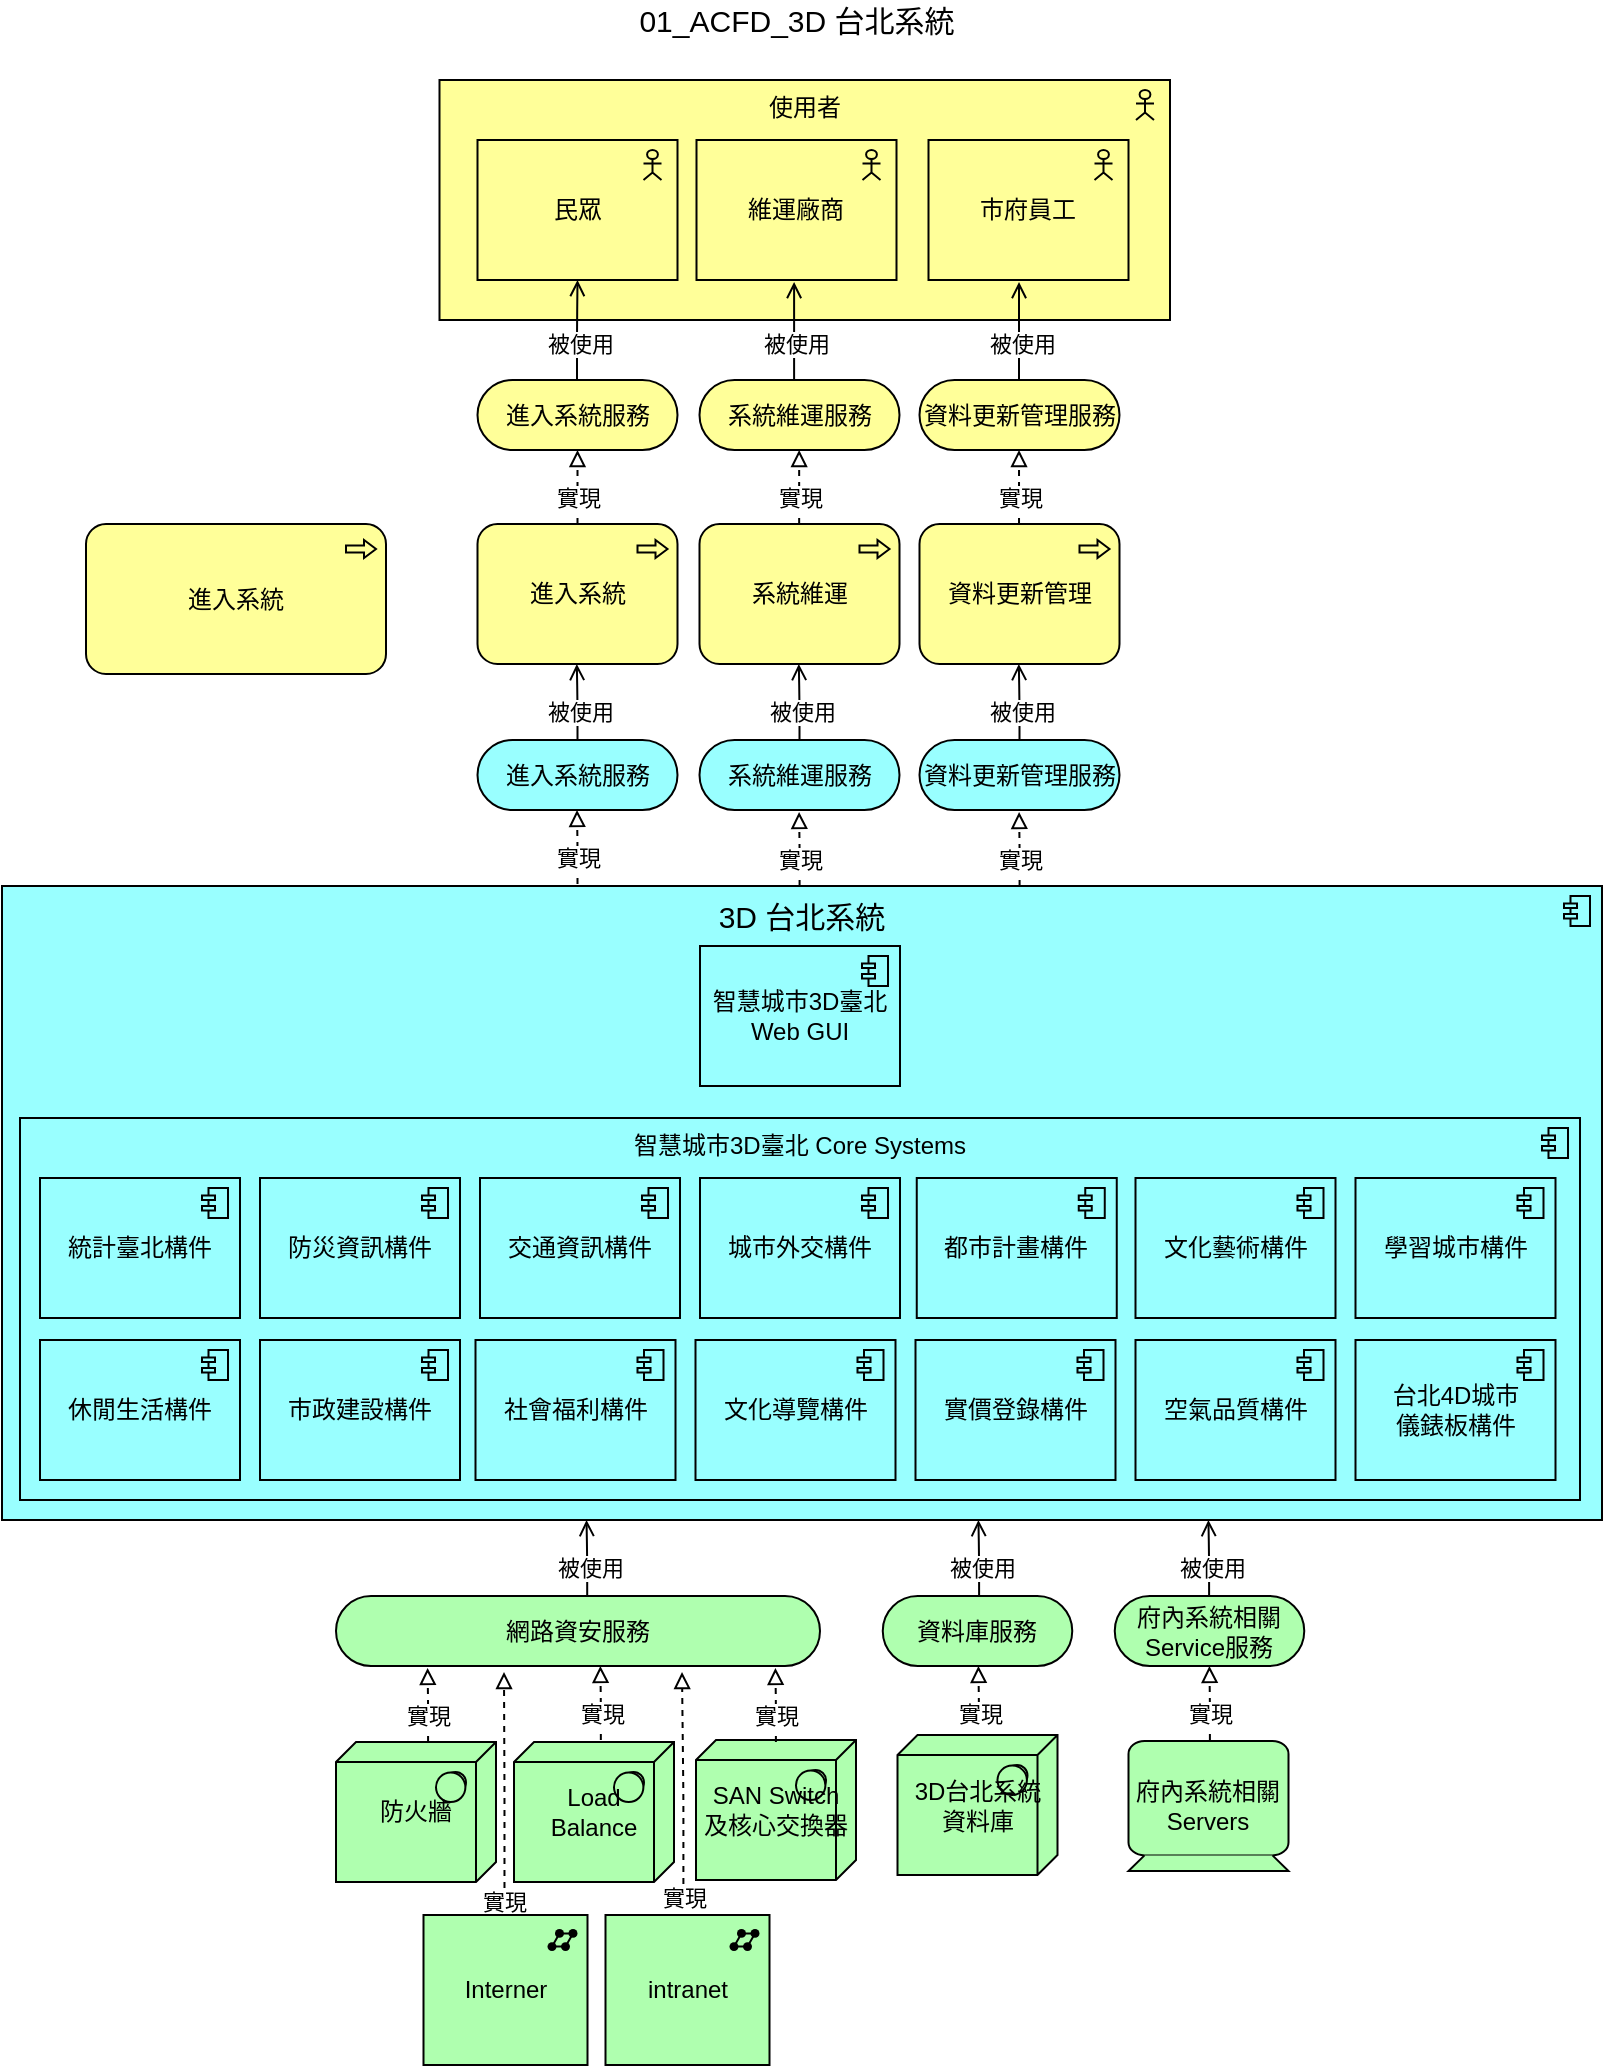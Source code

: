 <mxfile version="20.2.6" type="github" pages="17">
  <diagram id="dM1onCGDWxsFVdCnRzxg" name="01_ACFD_3D 台北系統">
    <mxGraphModel dx="1038" dy="617" grid="1" gridSize="10" guides="1" tooltips="1" connect="1" arrows="1" fold="1" page="1" pageScale="1" pageWidth="827" pageHeight="1169" math="0" shadow="0">
      <root>
        <mxCell id="ty7BwRnAqRJGb1ljHvVz-0" />
        <mxCell id="ty7BwRnAqRJGb1ljHvVz-1" parent="ty7BwRnAqRJGb1ljHvVz-0" />
        <mxCell id="ty7BwRnAqRJGb1ljHvVz-2" value="&lt;font style=&quot;font-size: 15px&quot;&gt;01_ACFD_3D 台北&lt;/font&gt;&lt;font style=&quot;font-size: 15px;&quot;&gt;系統&lt;/font&gt;" style="text;html=1;align=center;verticalAlign=middle;resizable=0;points=[];autosize=1;" parent="ty7BwRnAqRJGb1ljHvVz-1" vertex="1">
          <mxGeometry x="320.25" y="35" width="170" height="20" as="geometry" />
        </mxCell>
        <mxCell id="ty7BwRnAqRJGb1ljHvVz-3" value="使用者" style="html=1;outlineConnect=0;whiteSpace=wrap;fillColor=#ffff99;shape=mxgraph.archimate3.application;appType=actor;archiType=square;verticalAlign=top;" parent="ty7BwRnAqRJGb1ljHvVz-1" vertex="1">
          <mxGeometry x="226.75" y="75" width="365.25" height="120" as="geometry" />
        </mxCell>
        <mxCell id="ty7BwRnAqRJGb1ljHvVz-4" value="維運廠商" style="html=1;outlineConnect=0;whiteSpace=wrap;fillColor=#ffff99;shape=mxgraph.archimate3.application;appType=actor;archiType=square;" parent="ty7BwRnAqRJGb1ljHvVz-1" vertex="1">
          <mxGeometry x="355.25" y="105" width="100" height="70" as="geometry" />
        </mxCell>
        <mxCell id="ty7BwRnAqRJGb1ljHvVz-5" value="市府員工" style="html=1;outlineConnect=0;whiteSpace=wrap;fillColor=#ffff99;shape=mxgraph.archimate3.application;appType=actor;archiType=square;" parent="ty7BwRnAqRJGb1ljHvVz-1" vertex="1">
          <mxGeometry x="471.25" y="105" width="100" height="70" as="geometry" />
        </mxCell>
        <mxCell id="ty7BwRnAqRJGb1ljHvVz-6" value="進入系統服務" style="html=1;outlineConnect=0;whiteSpace=wrap;fillColor=#ffff99;shape=mxgraph.archimate3.service;" parent="ty7BwRnAqRJGb1ljHvVz-1" vertex="1">
          <mxGeometry x="245.75" y="225" width="100" height="35" as="geometry" />
        </mxCell>
        <mxCell id="ty7BwRnAqRJGb1ljHvVz-7" value="系統維運服務" style="html=1;outlineConnect=0;whiteSpace=wrap;fillColor=#ffff99;shape=mxgraph.archimate3.service;" parent="ty7BwRnAqRJGb1ljHvVz-1" vertex="1">
          <mxGeometry x="356.75" y="225" width="100" height="35" as="geometry" />
        </mxCell>
        <mxCell id="ty7BwRnAqRJGb1ljHvVz-8" value="資料更新管理服務" style="html=1;outlineConnect=0;whiteSpace=wrap;fillColor=#ffff99;shape=mxgraph.archimate3.service;" parent="ty7BwRnAqRJGb1ljHvVz-1" vertex="1">
          <mxGeometry x="466.75" y="225" width="100" height="35" as="geometry" />
        </mxCell>
        <mxCell id="ty7BwRnAqRJGb1ljHvVz-13" value="進入系統" style="html=1;outlineConnect=0;whiteSpace=wrap;fillColor=#ffff99;shape=mxgraph.archimate3.application;appType=proc;archiType=rounded;" parent="ty7BwRnAqRJGb1ljHvVz-1" vertex="1">
          <mxGeometry x="245.75" y="297" width="100" height="70" as="geometry" />
        </mxCell>
        <mxCell id="ty7BwRnAqRJGb1ljHvVz-14" value="系統維運" style="html=1;outlineConnect=0;whiteSpace=wrap;fillColor=#ffff99;shape=mxgraph.archimate3.application;appType=proc;archiType=rounded;" parent="ty7BwRnAqRJGb1ljHvVz-1" vertex="1">
          <mxGeometry x="356.75" y="297" width="100" height="70" as="geometry" />
        </mxCell>
        <mxCell id="ty7BwRnAqRJGb1ljHvVz-15" value="資料更新管理" style="html=1;outlineConnect=0;whiteSpace=wrap;fillColor=#ffff99;shape=mxgraph.archimate3.application;appType=proc;archiType=rounded;" parent="ty7BwRnAqRJGb1ljHvVz-1" vertex="1">
          <mxGeometry x="466.75" y="297" width="100" height="70" as="geometry" />
        </mxCell>
        <mxCell id="ty7BwRnAqRJGb1ljHvVz-20" value="進入系統服務" style="html=1;outlineConnect=0;whiteSpace=wrap;fillColor=#99ffff;shape=mxgraph.archimate3.service;" parent="ty7BwRnAqRJGb1ljHvVz-1" vertex="1">
          <mxGeometry x="245.75" y="405" width="100" height="35" as="geometry" />
        </mxCell>
        <mxCell id="ty7BwRnAqRJGb1ljHvVz-21" value="系統維運服務" style="html=1;outlineConnect=0;whiteSpace=wrap;fillColor=#99ffff;shape=mxgraph.archimate3.service;" parent="ty7BwRnAqRJGb1ljHvVz-1" vertex="1">
          <mxGeometry x="356.75" y="405" width="100" height="35" as="geometry" />
        </mxCell>
        <mxCell id="ty7BwRnAqRJGb1ljHvVz-22" value="資料更新管理服務" style="html=1;outlineConnect=0;whiteSpace=wrap;fillColor=#99ffff;shape=mxgraph.archimate3.service;" parent="ty7BwRnAqRJGb1ljHvVz-1" vertex="1">
          <mxGeometry x="466.75" y="405" width="100" height="35" as="geometry" />
        </mxCell>
        <mxCell id="ty7BwRnAqRJGb1ljHvVz-27" value="&lt;span style=&quot;font-size: 15px;&quot;&gt;3D 台北系統&lt;/span&gt;" style="html=1;outlineConnect=0;whiteSpace=wrap;fillColor=#99ffff;shape=mxgraph.archimate3.application;appType=comp;archiType=square;verticalAlign=top;" parent="ty7BwRnAqRJGb1ljHvVz-1" vertex="1">
          <mxGeometry x="8" y="478" width="800" height="317" as="geometry" />
        </mxCell>
        <mxCell id="ty7BwRnAqRJGb1ljHvVz-28" value="智慧城市3D臺北 Web GUI" style="html=1;outlineConnect=0;whiteSpace=wrap;fillColor=#99ffff;shape=mxgraph.archimate3.application;appType=comp;archiType=square;" parent="ty7BwRnAqRJGb1ljHvVz-1" vertex="1">
          <mxGeometry x="357" y="508" width="100" height="70" as="geometry" />
        </mxCell>
        <mxCell id="ty7BwRnAqRJGb1ljHvVz-29" value="智慧城市3D臺北 Core Systems" style="html=1;outlineConnect=0;whiteSpace=wrap;fillColor=#99ffff;shape=mxgraph.archimate3.application;appType=comp;archiType=square;verticalAlign=top;" parent="ty7BwRnAqRJGb1ljHvVz-1" vertex="1">
          <mxGeometry x="17" y="594" width="780" height="191" as="geometry" />
        </mxCell>
        <mxCell id="ty7BwRnAqRJGb1ljHvVz-30" value="&lt;font style=&quot;font-size: 12px&quot;&gt;統計臺北構件&lt;/font&gt;" style="html=1;outlineConnect=0;whiteSpace=wrap;fillColor=#99ffff;shape=mxgraph.archimate3.application;appType=comp;archiType=square;" parent="ty7BwRnAqRJGb1ljHvVz-1" vertex="1">
          <mxGeometry x="27" y="624" width="100" height="70" as="geometry" />
        </mxCell>
        <mxCell id="ty7BwRnAqRJGb1ljHvVz-31" value="防災資訊構件" style="html=1;outlineConnect=0;whiteSpace=wrap;fillColor=#99ffff;shape=mxgraph.archimate3.application;appType=comp;archiType=square;" parent="ty7BwRnAqRJGb1ljHvVz-1" vertex="1">
          <mxGeometry x="137" y="624" width="100" height="70" as="geometry" />
        </mxCell>
        <mxCell id="ty7BwRnAqRJGb1ljHvVz-32" value="交通資訊構件" style="html=1;outlineConnect=0;whiteSpace=wrap;fillColor=#99ffff;shape=mxgraph.archimate3.application;appType=comp;archiType=square;" parent="ty7BwRnAqRJGb1ljHvVz-1" vertex="1">
          <mxGeometry x="247" y="624" width="100" height="70" as="geometry" />
        </mxCell>
        <mxCell id="ty7BwRnAqRJGb1ljHvVz-33" value="城市外交構件" style="html=1;outlineConnect=0;whiteSpace=wrap;fillColor=#99ffff;shape=mxgraph.archimate3.application;appType=comp;archiType=square;" parent="ty7BwRnAqRJGb1ljHvVz-1" vertex="1">
          <mxGeometry x="357" y="624" width="100" height="70" as="geometry" />
        </mxCell>
        <mxCell id="ty7BwRnAqRJGb1ljHvVz-43" value="防火牆" style="html=1;outlineConnect=0;whiteSpace=wrap;fillColor=#AFFFAF;shape=mxgraph.archimate3.tech;techType=sysSw;" parent="ty7BwRnAqRJGb1ljHvVz-1" vertex="1">
          <mxGeometry x="175" y="906" width="80" height="70" as="geometry" />
        </mxCell>
        <mxCell id="ty7BwRnAqRJGb1ljHvVz-44" value="Load &lt;br&gt;Balance" style="html=1;outlineConnect=0;whiteSpace=wrap;fillColor=#AFFFAF;shape=mxgraph.archimate3.tech;techType=sysSw;" parent="ty7BwRnAqRJGb1ljHvVz-1" vertex="1">
          <mxGeometry x="264" y="906" width="80" height="70" as="geometry" />
        </mxCell>
        <mxCell id="ty7BwRnAqRJGb1ljHvVz-45" value="SAN Switch&lt;br&gt;及核心交換器" style="html=1;outlineConnect=0;whiteSpace=wrap;fillColor=#AFFFAF;shape=mxgraph.archimate3.tech;techType=sysSw;" parent="ty7BwRnAqRJGb1ljHvVz-1" vertex="1">
          <mxGeometry x="355" y="905" width="80" height="70" as="geometry" />
        </mxCell>
        <mxCell id="ty7BwRnAqRJGb1ljHvVz-49" value="府內系統相關Servers" style="html=1;outlineConnect=0;whiteSpace=wrap;fillColor=#AFFFAF;shape=mxgraph.archimate3.device;" parent="ty7BwRnAqRJGb1ljHvVz-1" vertex="1">
          <mxGeometry x="571.25" y="905.5" width="80" height="65" as="geometry" />
        </mxCell>
        <mxCell id="ty7BwRnAqRJGb1ljHvVz-52" value="" style="edgeStyle=elbowEdgeStyle;html=1;endArrow=open;elbow=vertical;endFill=1;exitX=0.5;exitY=0;exitDx=0;exitDy=0;exitPerimeter=0;entryX=0.5;entryY=1;entryDx=0;entryDy=0;entryPerimeter=0;" parent="ty7BwRnAqRJGb1ljHvVz-1" target="T1y6oRDA855QlS_ibnOc-0" edge="1">
          <mxGeometry width="160" relative="1" as="geometry">
            <mxPoint x="295.5" y="225" as="sourcePoint" />
            <mxPoint x="296" y="195" as="targetPoint" />
          </mxGeometry>
        </mxCell>
        <mxCell id="ty7BwRnAqRJGb1ljHvVz-53" value="被使用" style="edgeLabel;html=1;align=center;verticalAlign=middle;resizable=0;points=[];" parent="ty7BwRnAqRJGb1ljHvVz-52" vertex="1" connectable="0">
          <mxGeometry x="-0.26" y="-1" relative="1" as="geometry">
            <mxPoint as="offset" />
          </mxGeometry>
        </mxCell>
        <mxCell id="ty7BwRnAqRJGb1ljHvVz-54" value="" style="edgeStyle=elbowEdgeStyle;html=1;endArrow=open;elbow=vertical;endFill=1;exitX=0.5;exitY=0;exitDx=0;exitDy=0;exitPerimeter=0;" parent="ty7BwRnAqRJGb1ljHvVz-1" edge="1">
          <mxGeometry width="160" relative="1" as="geometry">
            <mxPoint x="404.05" y="225" as="sourcePoint" />
            <mxPoint x="404.05" y="176" as="targetPoint" />
          </mxGeometry>
        </mxCell>
        <mxCell id="ty7BwRnAqRJGb1ljHvVz-55" value="被使用" style="edgeLabel;html=1;align=center;verticalAlign=middle;resizable=0;points=[];" parent="ty7BwRnAqRJGb1ljHvVz-54" vertex="1" connectable="0">
          <mxGeometry x="-0.26" y="-1" relative="1" as="geometry">
            <mxPoint as="offset" />
          </mxGeometry>
        </mxCell>
        <mxCell id="ty7BwRnAqRJGb1ljHvVz-56" value="" style="edgeStyle=elbowEdgeStyle;html=1;endArrow=open;elbow=vertical;endFill=1;exitX=0.5;exitY=0;exitDx=0;exitDy=0;exitPerimeter=0;" parent="ty7BwRnAqRJGb1ljHvVz-1" edge="1">
          <mxGeometry width="160" relative="1" as="geometry">
            <mxPoint x="516.51" y="225" as="sourcePoint" />
            <mxPoint x="516.51" y="176" as="targetPoint" />
          </mxGeometry>
        </mxCell>
        <mxCell id="ty7BwRnAqRJGb1ljHvVz-57" value="被使用" style="edgeLabel;html=1;align=center;verticalAlign=middle;resizable=0;points=[];" parent="ty7BwRnAqRJGb1ljHvVz-56" vertex="1" connectable="0">
          <mxGeometry x="-0.26" y="-1" relative="1" as="geometry">
            <mxPoint as="offset" />
          </mxGeometry>
        </mxCell>
        <mxCell id="ty7BwRnAqRJGb1ljHvVz-66" value="" style="edgeStyle=elbowEdgeStyle;html=1;endArrow=block;elbow=vertical;endFill=0;dashed=1;entryX=0.5;entryY=1;entryDx=0;entryDy=0;entryPerimeter=0;exitX=0.5;exitY=0;exitDx=0;exitDy=0;exitPerimeter=0;" parent="ty7BwRnAqRJGb1ljHvVz-1" source="ty7BwRnAqRJGb1ljHvVz-13" target="ty7BwRnAqRJGb1ljHvVz-6" edge="1">
          <mxGeometry width="160" relative="1" as="geometry">
            <mxPoint x="176.75" y="285.33" as="sourcePoint" />
            <mxPoint x="336.75" y="285.33" as="targetPoint" />
          </mxGeometry>
        </mxCell>
        <mxCell id="ty7BwRnAqRJGb1ljHvVz-67" value="實現" style="edgeLabel;html=1;align=center;verticalAlign=middle;resizable=0;points=[];" parent="ty7BwRnAqRJGb1ljHvVz-66" vertex="1" connectable="0">
          <mxGeometry x="-0.299" relative="1" as="geometry">
            <mxPoint as="offset" />
          </mxGeometry>
        </mxCell>
        <mxCell id="ty7BwRnAqRJGb1ljHvVz-68" value="" style="edgeStyle=elbowEdgeStyle;html=1;endArrow=block;elbow=vertical;endFill=0;dashed=1;entryX=0.5;entryY=1;entryDx=0;entryDy=0;entryPerimeter=0;exitX=0.5;exitY=0;exitDx=0;exitDy=0;exitPerimeter=0;" parent="ty7BwRnAqRJGb1ljHvVz-1" edge="1">
          <mxGeometry width="160" relative="1" as="geometry">
            <mxPoint x="406.58" y="297" as="sourcePoint" />
            <mxPoint x="406.58" y="260" as="targetPoint" />
          </mxGeometry>
        </mxCell>
        <mxCell id="ty7BwRnAqRJGb1ljHvVz-69" value="實現" style="edgeLabel;html=1;align=center;verticalAlign=middle;resizable=0;points=[];" parent="ty7BwRnAqRJGb1ljHvVz-68" vertex="1" connectable="0">
          <mxGeometry x="-0.299" relative="1" as="geometry">
            <mxPoint as="offset" />
          </mxGeometry>
        </mxCell>
        <mxCell id="ty7BwRnAqRJGb1ljHvVz-70" value="" style="edgeStyle=elbowEdgeStyle;html=1;endArrow=block;elbow=vertical;endFill=0;dashed=1;entryX=0.5;entryY=1;entryDx=0;entryDy=0;entryPerimeter=0;exitX=0.5;exitY=0;exitDx=0;exitDy=0;exitPerimeter=0;" parent="ty7BwRnAqRJGb1ljHvVz-1" edge="1">
          <mxGeometry width="160" relative="1" as="geometry">
            <mxPoint x="516.51" y="297" as="sourcePoint" />
            <mxPoint x="516.51" y="260" as="targetPoint" />
          </mxGeometry>
        </mxCell>
        <mxCell id="ty7BwRnAqRJGb1ljHvVz-71" value="實現" style="edgeLabel;html=1;align=center;verticalAlign=middle;resizable=0;points=[];" parent="ty7BwRnAqRJGb1ljHvVz-70" vertex="1" connectable="0">
          <mxGeometry x="-0.299" relative="1" as="geometry">
            <mxPoint as="offset" />
          </mxGeometry>
        </mxCell>
        <mxCell id="ty7BwRnAqRJGb1ljHvVz-80" value="" style="edgeStyle=elbowEdgeStyle;html=1;endArrow=open;elbow=vertical;endFill=1;exitX=0.5;exitY=0;exitDx=0;exitDy=0;exitPerimeter=0;" parent="ty7BwRnAqRJGb1ljHvVz-1" source="ty7BwRnAqRJGb1ljHvVz-20" edge="1">
          <mxGeometry width="160" relative="1" as="geometry">
            <mxPoint x="295.75" y="405" as="sourcePoint" />
            <mxPoint x="295.41" y="367" as="targetPoint" />
          </mxGeometry>
        </mxCell>
        <mxCell id="ty7BwRnAqRJGb1ljHvVz-81" value="被使用" style="edgeLabel;html=1;align=center;verticalAlign=middle;resizable=0;points=[];" parent="ty7BwRnAqRJGb1ljHvVz-80" vertex="1" connectable="0">
          <mxGeometry x="-0.26" y="-1" relative="1" as="geometry">
            <mxPoint as="offset" />
          </mxGeometry>
        </mxCell>
        <mxCell id="ty7BwRnAqRJGb1ljHvVz-82" value="" style="edgeStyle=elbowEdgeStyle;html=1;endArrow=open;elbow=vertical;endFill=1;exitX=0.5;exitY=0;exitDx=0;exitDy=0;exitPerimeter=0;" parent="ty7BwRnAqRJGb1ljHvVz-1" edge="1">
          <mxGeometry width="160" relative="1" as="geometry">
            <mxPoint x="406.75" y="405" as="sourcePoint" />
            <mxPoint x="406.41" y="367" as="targetPoint" />
          </mxGeometry>
        </mxCell>
        <mxCell id="ty7BwRnAqRJGb1ljHvVz-83" value="被使用" style="edgeLabel;html=1;align=center;verticalAlign=middle;resizable=0;points=[];" parent="ty7BwRnAqRJGb1ljHvVz-82" vertex="1" connectable="0">
          <mxGeometry x="-0.26" y="-1" relative="1" as="geometry">
            <mxPoint as="offset" />
          </mxGeometry>
        </mxCell>
        <mxCell id="ty7BwRnAqRJGb1ljHvVz-84" value="" style="edgeStyle=elbowEdgeStyle;html=1;endArrow=open;elbow=vertical;endFill=1;exitX=0.5;exitY=0;exitDx=0;exitDy=0;exitPerimeter=0;" parent="ty7BwRnAqRJGb1ljHvVz-1" edge="1">
          <mxGeometry width="160" relative="1" as="geometry">
            <mxPoint x="516.75" y="405" as="sourcePoint" />
            <mxPoint x="516.41" y="367" as="targetPoint" />
          </mxGeometry>
        </mxCell>
        <mxCell id="ty7BwRnAqRJGb1ljHvVz-85" value="被使用" style="edgeLabel;html=1;align=center;verticalAlign=middle;resizable=0;points=[];" parent="ty7BwRnAqRJGb1ljHvVz-84" vertex="1" connectable="0">
          <mxGeometry x="-0.26" y="-1" relative="1" as="geometry">
            <mxPoint as="offset" />
          </mxGeometry>
        </mxCell>
        <mxCell id="ty7BwRnAqRJGb1ljHvVz-94" value="" style="edgeStyle=elbowEdgeStyle;html=1;endArrow=block;elbow=vertical;endFill=0;dashed=1;entryX=0.5;entryY=1;entryDx=0;entryDy=0;entryPerimeter=0;" parent="ty7BwRnAqRJGb1ljHvVz-1" edge="1">
          <mxGeometry width="160" relative="1" as="geometry">
            <mxPoint x="295.75" y="477" as="sourcePoint" />
            <mxPoint x="295.51" y="440" as="targetPoint" />
          </mxGeometry>
        </mxCell>
        <mxCell id="ty7BwRnAqRJGb1ljHvVz-95" value="實現" style="edgeLabel;html=1;align=center;verticalAlign=middle;resizable=0;points=[];" parent="ty7BwRnAqRJGb1ljHvVz-94" vertex="1" connectable="0">
          <mxGeometry x="-0.299" relative="1" as="geometry">
            <mxPoint as="offset" />
          </mxGeometry>
        </mxCell>
        <mxCell id="ty7BwRnAqRJGb1ljHvVz-96" value="" style="edgeStyle=elbowEdgeStyle;html=1;endArrow=block;elbow=vertical;endFill=0;dashed=1;entryX=0.5;entryY=1;entryDx=0;entryDy=0;entryPerimeter=0;" parent="ty7BwRnAqRJGb1ljHvVz-1" edge="1">
          <mxGeometry width="160" relative="1" as="geometry">
            <mxPoint x="406.79" y="478" as="sourcePoint" />
            <mxPoint x="406.55" y="441" as="targetPoint" />
          </mxGeometry>
        </mxCell>
        <mxCell id="ty7BwRnAqRJGb1ljHvVz-97" value="實現" style="edgeLabel;html=1;align=center;verticalAlign=middle;resizable=0;points=[];" parent="ty7BwRnAqRJGb1ljHvVz-96" vertex="1" connectable="0">
          <mxGeometry x="-0.299" relative="1" as="geometry">
            <mxPoint as="offset" />
          </mxGeometry>
        </mxCell>
        <mxCell id="ty7BwRnAqRJGb1ljHvVz-98" value="" style="edgeStyle=elbowEdgeStyle;html=1;endArrow=block;elbow=vertical;endFill=0;dashed=1;entryX=0.5;entryY=1;entryDx=0;entryDy=0;entryPerimeter=0;" parent="ty7BwRnAqRJGb1ljHvVz-1" edge="1">
          <mxGeometry width="160" relative="1" as="geometry">
            <mxPoint x="516.79" y="478" as="sourcePoint" />
            <mxPoint x="516.55" y="441" as="targetPoint" />
          </mxGeometry>
        </mxCell>
        <mxCell id="ty7BwRnAqRJGb1ljHvVz-99" value="實現" style="edgeLabel;html=1;align=center;verticalAlign=middle;resizable=0;points=[];" parent="ty7BwRnAqRJGb1ljHvVz-98" vertex="1" connectable="0">
          <mxGeometry x="-0.299" relative="1" as="geometry">
            <mxPoint as="offset" />
          </mxGeometry>
        </mxCell>
        <mxCell id="ty7BwRnAqRJGb1ljHvVz-108" value="" style="edgeStyle=elbowEdgeStyle;html=1;endArrow=open;elbow=vertical;endFill=1;exitX=0.5;exitY=0;exitDx=0;exitDy=0;exitPerimeter=0;" parent="ty7BwRnAqRJGb1ljHvVz-1" edge="1">
          <mxGeometry width="160" relative="1" as="geometry">
            <mxPoint x="300.6" y="833" as="sourcePoint" />
            <mxPoint x="300.26" y="795" as="targetPoint" />
          </mxGeometry>
        </mxCell>
        <mxCell id="ty7BwRnAqRJGb1ljHvVz-109" value="被使用" style="edgeLabel;html=1;align=center;verticalAlign=middle;resizable=0;points=[];" parent="ty7BwRnAqRJGb1ljHvVz-108" vertex="1" connectable="0">
          <mxGeometry x="-0.26" y="-1" relative="1" as="geometry">
            <mxPoint as="offset" />
          </mxGeometry>
        </mxCell>
        <mxCell id="ty7BwRnAqRJGb1ljHvVz-112" value="" style="edgeStyle=elbowEdgeStyle;html=1;endArrow=open;elbow=vertical;endFill=1;exitX=0.5;exitY=0;exitDx=0;exitDy=0;exitPerimeter=0;" parent="ty7BwRnAqRJGb1ljHvVz-1" edge="1">
          <mxGeometry width="160" relative="1" as="geometry">
            <mxPoint x="496.55" y="833" as="sourcePoint" />
            <mxPoint x="496.21" y="795" as="targetPoint" />
          </mxGeometry>
        </mxCell>
        <mxCell id="ty7BwRnAqRJGb1ljHvVz-113" value="被使用" style="edgeLabel;html=1;align=center;verticalAlign=middle;resizable=0;points=[];" parent="ty7BwRnAqRJGb1ljHvVz-112" vertex="1" connectable="0">
          <mxGeometry x="-0.26" y="-1" relative="1" as="geometry">
            <mxPoint as="offset" />
          </mxGeometry>
        </mxCell>
        <mxCell id="ty7BwRnAqRJGb1ljHvVz-114" value="" style="edgeStyle=elbowEdgeStyle;html=1;endArrow=open;elbow=vertical;endFill=1;exitX=0.5;exitY=0;exitDx=0;exitDy=0;exitPerimeter=0;" parent="ty7BwRnAqRJGb1ljHvVz-1" edge="1">
          <mxGeometry width="160" relative="1" as="geometry">
            <mxPoint x="611.55" y="833" as="sourcePoint" />
            <mxPoint x="611.21" y="795" as="targetPoint" />
          </mxGeometry>
        </mxCell>
        <mxCell id="ty7BwRnAqRJGb1ljHvVz-115" value="被使用" style="edgeLabel;html=1;align=center;verticalAlign=middle;resizable=0;points=[];" parent="ty7BwRnAqRJGb1ljHvVz-114" vertex="1" connectable="0">
          <mxGeometry x="-0.26" y="-1" relative="1" as="geometry">
            <mxPoint as="offset" />
          </mxGeometry>
        </mxCell>
        <mxCell id="ty7BwRnAqRJGb1ljHvVz-120" value="" style="edgeStyle=elbowEdgeStyle;html=1;endArrow=block;elbow=vertical;endFill=0;dashed=1;entryX=0.5;entryY=1;entryDx=0;entryDy=0;entryPerimeter=0;" parent="ty7BwRnAqRJGb1ljHvVz-1" edge="1">
          <mxGeometry width="160" relative="1" as="geometry">
            <mxPoint x="221.04" y="906" as="sourcePoint" />
            <mxPoint x="220.8" y="869" as="targetPoint" />
          </mxGeometry>
        </mxCell>
        <mxCell id="ty7BwRnAqRJGb1ljHvVz-121" value="實現" style="edgeLabel;html=1;align=center;verticalAlign=middle;resizable=0;points=[];" parent="ty7BwRnAqRJGb1ljHvVz-120" vertex="1" connectable="0">
          <mxGeometry x="-0.299" relative="1" as="geometry">
            <mxPoint as="offset" />
          </mxGeometry>
        </mxCell>
        <mxCell id="ty7BwRnAqRJGb1ljHvVz-122" value="" style="edgeStyle=elbowEdgeStyle;html=1;endArrow=block;elbow=vertical;endFill=0;dashed=1;entryX=0.5;entryY=1;entryDx=0;entryDy=0;entryPerimeter=0;" parent="ty7BwRnAqRJGb1ljHvVz-1" edge="1">
          <mxGeometry width="160" relative="1" as="geometry">
            <mxPoint x="307.42" y="905" as="sourcePoint" />
            <mxPoint x="307.18" y="868" as="targetPoint" />
          </mxGeometry>
        </mxCell>
        <mxCell id="ty7BwRnAqRJGb1ljHvVz-123" value="實現" style="edgeLabel;html=1;align=center;verticalAlign=middle;resizable=0;points=[];" parent="ty7BwRnAqRJGb1ljHvVz-122" vertex="1" connectable="0">
          <mxGeometry x="-0.299" relative="1" as="geometry">
            <mxPoint as="offset" />
          </mxGeometry>
        </mxCell>
        <mxCell id="ty7BwRnAqRJGb1ljHvVz-124" value="" style="edgeStyle=elbowEdgeStyle;html=1;endArrow=block;elbow=vertical;endFill=0;dashed=1;entryX=0.5;entryY=1;entryDx=0;entryDy=0;entryPerimeter=0;" parent="ty7BwRnAqRJGb1ljHvVz-1" edge="1">
          <mxGeometry width="160" relative="1" as="geometry">
            <mxPoint x="394.95" y="906" as="sourcePoint" />
            <mxPoint x="394.71" y="869" as="targetPoint" />
          </mxGeometry>
        </mxCell>
        <mxCell id="ty7BwRnAqRJGb1ljHvVz-125" value="實現" style="edgeLabel;html=1;align=center;verticalAlign=middle;resizable=0;points=[];" parent="ty7BwRnAqRJGb1ljHvVz-124" vertex="1" connectable="0">
          <mxGeometry x="-0.299" relative="1" as="geometry">
            <mxPoint as="offset" />
          </mxGeometry>
        </mxCell>
        <mxCell id="ty7BwRnAqRJGb1ljHvVz-128" value="" style="edgeStyle=elbowEdgeStyle;html=1;endArrow=block;elbow=vertical;endFill=0;dashed=1;entryX=0.5;entryY=1;entryDx=0;entryDy=0;entryPerimeter=0;" parent="ty7BwRnAqRJGb1ljHvVz-1" edge="1">
          <mxGeometry width="160" relative="1" as="geometry">
            <mxPoint x="496.45" y="905" as="sourcePoint" />
            <mxPoint x="496.21" y="868" as="targetPoint" />
          </mxGeometry>
        </mxCell>
        <mxCell id="ty7BwRnAqRJGb1ljHvVz-129" value="實現" style="edgeLabel;html=1;align=center;verticalAlign=middle;resizable=0;points=[];" parent="ty7BwRnAqRJGb1ljHvVz-128" vertex="1" connectable="0">
          <mxGeometry x="-0.299" relative="1" as="geometry">
            <mxPoint as="offset" />
          </mxGeometry>
        </mxCell>
        <mxCell id="ty7BwRnAqRJGb1ljHvVz-130" value="" style="edgeStyle=elbowEdgeStyle;html=1;endArrow=block;elbow=vertical;endFill=0;dashed=1;entryX=0.5;entryY=1;entryDx=0;entryDy=0;entryPerimeter=0;" parent="ty7BwRnAqRJGb1ljHvVz-1" edge="1">
          <mxGeometry width="160" relative="1" as="geometry">
            <mxPoint x="611.95" y="905" as="sourcePoint" />
            <mxPoint x="611.71" y="868" as="targetPoint" />
          </mxGeometry>
        </mxCell>
        <mxCell id="ty7BwRnAqRJGb1ljHvVz-131" value="實現" style="edgeLabel;html=1;align=center;verticalAlign=middle;resizable=0;points=[];" parent="ty7BwRnAqRJGb1ljHvVz-130" vertex="1" connectable="0">
          <mxGeometry x="-0.299" relative="1" as="geometry">
            <mxPoint as="offset" />
          </mxGeometry>
        </mxCell>
        <mxCell id="ty7BwRnAqRJGb1ljHvVz-138" value="都市計畫構件" style="html=1;outlineConnect=0;whiteSpace=wrap;fillColor=#99ffff;shape=mxgraph.archimate3.application;appType=comp;archiType=square;" parent="ty7BwRnAqRJGb1ljHvVz-1" vertex="1">
          <mxGeometry x="465.38" y="624" width="100" height="70" as="geometry" />
        </mxCell>
        <mxCell id="ty7BwRnAqRJGb1ljHvVz-139" value="文化藝術構件" style="html=1;outlineConnect=0;whiteSpace=wrap;fillColor=#99ffff;shape=mxgraph.archimate3.application;appType=comp;archiType=square;" parent="ty7BwRnAqRJGb1ljHvVz-1" vertex="1">
          <mxGeometry x="574.75" y="624" width="100" height="70" as="geometry" />
        </mxCell>
        <mxCell id="ty7BwRnAqRJGb1ljHvVz-140" value="社會福利構件" style="html=1;outlineConnect=0;whiteSpace=wrap;fillColor=#99ffff;shape=mxgraph.archimate3.application;appType=comp;archiType=square;" parent="ty7BwRnAqRJGb1ljHvVz-1" vertex="1">
          <mxGeometry x="244.75" y="705" width="100" height="70" as="geometry" />
        </mxCell>
        <mxCell id="ty7BwRnAqRJGb1ljHvVz-141" value="文化導覽構件" style="html=1;outlineConnect=0;whiteSpace=wrap;fillColor=#99ffff;shape=mxgraph.archimate3.application;appType=comp;archiType=square;" parent="ty7BwRnAqRJGb1ljHvVz-1" vertex="1">
          <mxGeometry x="354.75" y="705" width="100" height="70" as="geometry" />
        </mxCell>
        <mxCell id="ty7BwRnAqRJGb1ljHvVz-142" value="實價登錄構件" style="html=1;outlineConnect=0;whiteSpace=wrap;fillColor=#99ffff;shape=mxgraph.archimate3.application;appType=comp;archiType=square;" parent="ty7BwRnAqRJGb1ljHvVz-1" vertex="1">
          <mxGeometry x="464.75" y="705" width="100" height="70" as="geometry" />
        </mxCell>
        <mxCell id="ty7BwRnAqRJGb1ljHvVz-143" value="空氣品質構件" style="html=1;outlineConnect=0;whiteSpace=wrap;fillColor=#99ffff;shape=mxgraph.archimate3.application;appType=comp;archiType=square;" parent="ty7BwRnAqRJGb1ljHvVz-1" vertex="1">
          <mxGeometry x="574.75" y="705" width="100" height="70" as="geometry" />
        </mxCell>
        <mxCell id="ty7BwRnAqRJGb1ljHvVz-144" value="學習城市構件" style="html=1;outlineConnect=0;whiteSpace=wrap;fillColor=#99ffff;shape=mxgraph.archimate3.application;appType=comp;archiType=square;" parent="ty7BwRnAqRJGb1ljHvVz-1" vertex="1">
          <mxGeometry x="684.75" y="624" width="100" height="70" as="geometry" />
        </mxCell>
        <mxCell id="ty7BwRnAqRJGb1ljHvVz-145" value="休閒生活構件" style="html=1;outlineConnect=0;whiteSpace=wrap;fillColor=#99ffff;shape=mxgraph.archimate3.application;appType=comp;archiType=square;" parent="ty7BwRnAqRJGb1ljHvVz-1" vertex="1">
          <mxGeometry x="27" y="705" width="100" height="70" as="geometry" />
        </mxCell>
        <mxCell id="ty7BwRnAqRJGb1ljHvVz-146" value="市政建設構件" style="html=1;outlineConnect=0;whiteSpace=wrap;fillColor=#99ffff;shape=mxgraph.archimate3.application;appType=comp;archiType=square;" parent="ty7BwRnAqRJGb1ljHvVz-1" vertex="1">
          <mxGeometry x="137" y="705" width="100" height="70" as="geometry" />
        </mxCell>
        <mxCell id="ty7BwRnAqRJGb1ljHvVz-151" value="台北4D城市&lt;br&gt;儀錶板構件" style="html=1;outlineConnect=0;whiteSpace=wrap;fillColor=#99ffff;shape=mxgraph.archimate3.application;appType=comp;archiType=square;" parent="ty7BwRnAqRJGb1ljHvVz-1" vertex="1">
          <mxGeometry x="684.75" y="705" width="100" height="70" as="geometry" />
        </mxCell>
        <mxCell id="gbJHhHUK0WO6iuOo5GZN-4" value="" style="edgeStyle=elbowEdgeStyle;html=1;endArrow=block;elbow=vertical;endFill=0;dashed=1;" parent="ty7BwRnAqRJGb1ljHvVz-1" edge="1">
          <mxGeometry width="160" relative="1" as="geometry">
            <mxPoint x="259.24" y="991" as="sourcePoint" />
            <mxPoint x="259" y="871" as="targetPoint" />
          </mxGeometry>
        </mxCell>
        <mxCell id="gbJHhHUK0WO6iuOo5GZN-5" value="實現" style="edgeLabel;html=1;align=center;verticalAlign=middle;resizable=0;points=[];" parent="gbJHhHUK0WO6iuOo5GZN-4" vertex="1" connectable="0">
          <mxGeometry x="-0.299" relative="1" as="geometry">
            <mxPoint x="-0.24" y="36.29" as="offset" />
          </mxGeometry>
        </mxCell>
        <mxCell id="gbJHhHUK0WO6iuOo5GZN-6" value="" style="edgeStyle=elbowEdgeStyle;html=1;endArrow=block;elbow=vertical;endFill=0;dashed=1;" parent="ty7BwRnAqRJGb1ljHvVz-1" edge="1">
          <mxGeometry width="160" relative="1" as="geometry">
            <mxPoint x="348.7" y="995" as="sourcePoint" />
            <mxPoint x="348" y="871" as="targetPoint" />
          </mxGeometry>
        </mxCell>
        <mxCell id="gbJHhHUK0WO6iuOo5GZN-7" value="實現" style="edgeLabel;html=1;align=center;verticalAlign=middle;resizable=0;points=[];" parent="gbJHhHUK0WO6iuOo5GZN-6" vertex="1" connectable="0">
          <mxGeometry x="-0.299" relative="1" as="geometry">
            <mxPoint x="0.05" y="32.43" as="offset" />
          </mxGeometry>
        </mxCell>
        <mxCell id="bRoZYbK4-KFla2JUw3-2-0" value="&lt;span&gt;網路資安服務&lt;/span&gt;" style="html=1;outlineConnect=0;whiteSpace=wrap;fillColor=#AFFFAF;shape=mxgraph.archimate3.service;" parent="ty7BwRnAqRJGb1ljHvVz-1" vertex="1">
          <mxGeometry x="175" y="833" width="242" height="35" as="geometry" />
        </mxCell>
        <mxCell id="bRoZYbK4-KFla2JUw3-2-1" value="&lt;span&gt;Interner&lt;/span&gt;" style="html=1;outlineConnect=0;whiteSpace=wrap;fillColor=#AFFFAF;shape=mxgraph.archimate3.application;appType=netw;archiType=square;" parent="ty7BwRnAqRJGb1ljHvVz-1" vertex="1">
          <mxGeometry x="218.75" y="992.5" width="82" height="75" as="geometry" />
        </mxCell>
        <mxCell id="bRoZYbK4-KFla2JUw3-2-2" value="intranet" style="html=1;outlineConnect=0;whiteSpace=wrap;fillColor=#AFFFAF;shape=mxgraph.archimate3.application;appType=netw;archiType=square;" parent="ty7BwRnAqRJGb1ljHvVz-1" vertex="1">
          <mxGeometry x="309.75" y="992.5" width="82" height="75" as="geometry" />
        </mxCell>
        <mxCell id="bRoZYbK4-KFla2JUw3-2-4" value="資料庫服務" style="html=1;outlineConnect=0;whiteSpace=wrap;fillColor=#AFFFAF;shape=mxgraph.archimate3.service;" parent="ty7BwRnAqRJGb1ljHvVz-1" vertex="1">
          <mxGeometry x="448.38" y="833" width="94.75" height="35" as="geometry" />
        </mxCell>
        <mxCell id="bRoZYbK4-KFla2JUw3-2-5" value="府內系統相關Service服務" style="html=1;outlineConnect=0;whiteSpace=wrap;fillColor=#AFFFAF;shape=mxgraph.archimate3.service;" parent="ty7BwRnAqRJGb1ljHvVz-1" vertex="1">
          <mxGeometry x="564.38" y="833" width="94.75" height="35" as="geometry" />
        </mxCell>
        <mxCell id="ty7BwRnAqRJGb1ljHvVz-48" value="3D台北系統&lt;br&gt;資料庫" style="html=1;outlineConnect=0;whiteSpace=wrap;fillColor=#AFFFAF;shape=mxgraph.archimate3.tech;techType=sysSw;" parent="ty7BwRnAqRJGb1ljHvVz-1" vertex="1">
          <mxGeometry x="455.75" y="902.5" width="80" height="70" as="geometry" />
        </mxCell>
        <mxCell id="T1y6oRDA855QlS_ibnOc-0" value="民眾" style="html=1;outlineConnect=0;whiteSpace=wrap;fillColor=#ffff99;shape=mxgraph.archimate3.application;appType=actor;archiType=square;" parent="ty7BwRnAqRJGb1ljHvVz-1" vertex="1">
          <mxGeometry x="245.75" y="105" width="100" height="70" as="geometry" />
        </mxCell>
        <mxCell id="em66gHH-P9gSC_m2ZNhS-0" value="進入系統" style="html=1;outlineConnect=0;whiteSpace=wrap;fillColor=#ffff99;shape=mxgraph.archimate3.application;appType=proc;archiType=rounded;" vertex="1" parent="ty7BwRnAqRJGb1ljHvVz-1">
          <mxGeometry x="50" y="297" width="150" height="75" as="geometry" />
        </mxCell>
      </root>
    </mxGraphModel>
  </diagram>
  <diagram id="0zpCVLGcag0En8NVKblM" name="02_UCD_Business Use Case Diagrams_3D台北系統">
    <mxGraphModel dx="910" dy="515" grid="1" gridSize="10" guides="1" tooltips="1" connect="1" arrows="1" fold="1" page="1" pageScale="1" pageWidth="827" pageHeight="1169" math="0" shadow="0">
      <root>
        <mxCell id="0" />
        <mxCell id="1" parent="0" />
        <mxCell id="kmAnRPDoPIJHIl6rU18m-7" value="" style="whiteSpace=wrap;html=1;" parent="1" vertex="1">
          <mxGeometry x="270" y="96" width="320" height="330" as="geometry" />
        </mxCell>
        <mxCell id="kmAnRPDoPIJHIl6rU18m-2" value="進入系統服務" style="ellipse;whiteSpace=wrap;html=1;fontFamily=微軟正黑體;fontSize=14;" parent="1" vertex="1">
          <mxGeometry x="360" y="156" width="140" height="70" as="geometry" />
        </mxCell>
        <mxCell id="kmAnRPDoPIJHIl6rU18m-5" value="資料更新管理" style="ellipse;whiteSpace=wrap;html=1;fontFamily=微軟正黑體;fontSize=14;" parent="1" vertex="1">
          <mxGeometry x="360" y="316" width="140" height="70" as="geometry" />
        </mxCell>
        <mxCell id="kmAnRPDoPIJHIl6rU18m-8" value="&lt;span style=&quot;font-size: 20px;&quot;&gt;3D台北系統&lt;/span&gt;" style="text;html=1;align=center;verticalAlign=middle;resizable=0;points=[];autosize=1;" parent="1" vertex="1">
          <mxGeometry x="370" y="111" width="120" height="20" as="geometry" />
        </mxCell>
        <mxCell id="kmAnRPDoPIJHIl6rU18m-12" style="edgeStyle=none;rounded=0;orthogonalLoop=1;jettySize=auto;html=1;entryX=0;entryY=0.5;entryDx=0;entryDy=0;endArrow=none;endFill=0;" parent="1" source="kmAnRPDoPIJHIl6rU18m-9" target="kmAnRPDoPIJHIl6rU18m-5" edge="1">
          <mxGeometry relative="1" as="geometry" />
        </mxCell>
        <mxCell id="kmAnRPDoPIJHIl6rU18m-9" value="市府員工" style="shape=umlActor;verticalLabelPosition=bottom;verticalAlign=top;html=1;outlineConnect=0;" parent="1" vertex="1">
          <mxGeometry x="170" y="321" width="30" height="60" as="geometry" />
        </mxCell>
        <mxCell id="kmAnRPDoPIJHIl6rU18m-18" style="edgeStyle=none;rounded=0;orthogonalLoop=1;jettySize=auto;html=1;entryX=1;entryY=0.5;entryDx=0;entryDy=0;endArrow=none;endFill=0;" parent="1" source="kmAnRPDoPIJHIl6rU18m-10" target="SkDxbFoVwu8x6UyNqg2E-2" edge="1">
          <mxGeometry relative="1" as="geometry" />
        </mxCell>
        <mxCell id="kmAnRPDoPIJHIl6rU18m-10" value="維運廠商" style="shape=umlActor;verticalLabelPosition=bottom;verticalAlign=top;html=1;outlineConnect=0;" parent="1" vertex="1">
          <mxGeometry x="660" y="241" width="30" height="60" as="geometry" />
        </mxCell>
        <mxCell id="SkDxbFoVwu8x6UyNqg2E-3" style="edgeStyle=orthogonalEdgeStyle;rounded=0;orthogonalLoop=1;jettySize=auto;html=1;entryX=0;entryY=0.5;entryDx=0;entryDy=0;endArrow=none;endFill=0;" parent="1" source="SkDxbFoVwu8x6UyNqg2E-1" target="kmAnRPDoPIJHIl6rU18m-2" edge="1">
          <mxGeometry relative="1" as="geometry" />
        </mxCell>
        <mxCell id="SkDxbFoVwu8x6UyNqg2E-1" value="民眾" style="shape=umlActor;verticalLabelPosition=bottom;verticalAlign=top;html=1;outlineConnect=0;" parent="1" vertex="1">
          <mxGeometry x="170" y="161" width="30" height="60" as="geometry" />
        </mxCell>
        <mxCell id="SkDxbFoVwu8x6UyNqg2E-2" value="系統維運" style="ellipse;whiteSpace=wrap;html=1;fontFamily=微軟正黑體;fontSize=14;" parent="1" vertex="1">
          <mxGeometry x="360" y="236" width="140" height="70" as="geometry" />
        </mxCell>
        <mxCell id="Eq4y9KWwrScr5HwY_xrT-1" value="&lt;font&gt;&lt;span style=&quot;font-size: 20px&quot;&gt;02_UCD_Business Use Case Diagrams_&lt;/span&gt;&lt;span style=&quot;font-size: 20px;&quot;&gt;3D台北系統&lt;/span&gt;&lt;br&gt;&lt;/font&gt;" style="text;html=1;align=center;verticalAlign=middle;resizable=0;points=[];autosize=1;" parent="1" vertex="1">
          <mxGeometry x="169" y="40" width="490" height="20" as="geometry" />
        </mxCell>
      </root>
    </mxGraphModel>
  </diagram>
  <diagram name="02_UCD_Application Use Case Diagrams_3D台北系統" id="2AmvLX5lGPyVUcvUK8bj">
    <mxGraphModel dx="910" dy="515" grid="1" gridSize="10" guides="1" tooltips="1" connect="1" arrows="1" fold="1" page="1" pageScale="1" pageWidth="827" pageHeight="1169" math="0" shadow="0">
      <root>
        <mxCell id="eLLdWnpol5qaDVtGRgno-0" />
        <mxCell id="eLLdWnpol5qaDVtGRgno-1" parent="eLLdWnpol5qaDVtGRgno-0" />
        <mxCell id="eLLdWnpol5qaDVtGRgno-2" value="" style="whiteSpace=wrap;html=1;" parent="eLLdWnpol5qaDVtGRgno-1" vertex="1">
          <mxGeometry x="270" y="107" width="320" height="320" as="geometry" />
        </mxCell>
        <mxCell id="eLLdWnpol5qaDVtGRgno-3" value="進入系統服務" style="ellipse;whiteSpace=wrap;html=1;fontFamily=微軟正黑體;fontSize=14;" parent="eLLdWnpol5qaDVtGRgno-1" vertex="1">
          <mxGeometry x="360" y="167" width="140" height="70" as="geometry" />
        </mxCell>
        <mxCell id="eLLdWnpol5qaDVtGRgno-6" value="資料更新管理" style="ellipse;whiteSpace=wrap;html=1;fontFamily=微軟正黑體;fontSize=14;" parent="eLLdWnpol5qaDVtGRgno-1" vertex="1">
          <mxGeometry x="360" y="327" width="140" height="70" as="geometry" />
        </mxCell>
        <mxCell id="eLLdWnpol5qaDVtGRgno-7" value="&lt;span style=&quot;font-size: 20px;&quot;&gt;3D台北系統&lt;/span&gt;" style="text;html=1;align=center;verticalAlign=middle;resizable=0;points=[];autosize=1;" parent="eLLdWnpol5qaDVtGRgno-1" vertex="1">
          <mxGeometry x="370" y="122" width="120" height="20" as="geometry" />
        </mxCell>
        <mxCell id="eLLdWnpol5qaDVtGRgno-8" style="edgeStyle=none;rounded=0;orthogonalLoop=1;jettySize=auto;html=1;entryX=0;entryY=0.5;entryDx=0;entryDy=0;endArrow=none;endFill=0;" parent="eLLdWnpol5qaDVtGRgno-1" source="eLLdWnpol5qaDVtGRgno-11" target="eLLdWnpol5qaDVtGRgno-6" edge="1">
          <mxGeometry relative="1" as="geometry" />
        </mxCell>
        <mxCell id="eLLdWnpol5qaDVtGRgno-11" value="市府員工" style="shape=umlActor;verticalLabelPosition=bottom;verticalAlign=top;html=1;outlineConnect=0;" parent="eLLdWnpol5qaDVtGRgno-1" vertex="1">
          <mxGeometry x="170" y="332" width="30" height="60" as="geometry" />
        </mxCell>
        <mxCell id="eLLdWnpol5qaDVtGRgno-12" style="edgeStyle=none;rounded=0;orthogonalLoop=1;jettySize=auto;html=1;entryX=1;entryY=0.5;entryDx=0;entryDy=0;endArrow=none;endFill=0;" parent="eLLdWnpol5qaDVtGRgno-1" source="eLLdWnpol5qaDVtGRgno-13" target="eLLdWnpol5qaDVtGRgno-16" edge="1">
          <mxGeometry relative="1" as="geometry" />
        </mxCell>
        <mxCell id="eLLdWnpol5qaDVtGRgno-13" value="維運廠商" style="shape=umlActor;verticalLabelPosition=bottom;verticalAlign=top;html=1;outlineConnect=0;" parent="eLLdWnpol5qaDVtGRgno-1" vertex="1">
          <mxGeometry x="660" y="252" width="30" height="60" as="geometry" />
        </mxCell>
        <mxCell id="eLLdWnpol5qaDVtGRgno-14" style="edgeStyle=orthogonalEdgeStyle;rounded=0;orthogonalLoop=1;jettySize=auto;html=1;entryX=0;entryY=0.5;entryDx=0;entryDy=0;endArrow=none;endFill=0;" parent="eLLdWnpol5qaDVtGRgno-1" source="eLLdWnpol5qaDVtGRgno-15" target="eLLdWnpol5qaDVtGRgno-3" edge="1">
          <mxGeometry relative="1" as="geometry" />
        </mxCell>
        <mxCell id="eLLdWnpol5qaDVtGRgno-15" value="民眾" style="shape=umlActor;verticalLabelPosition=bottom;verticalAlign=top;html=1;outlineConnect=0;" parent="eLLdWnpol5qaDVtGRgno-1" vertex="1">
          <mxGeometry x="170" y="172" width="30" height="60" as="geometry" />
        </mxCell>
        <mxCell id="eLLdWnpol5qaDVtGRgno-16" value="系統維運" style="ellipse;whiteSpace=wrap;html=1;fontFamily=微軟正黑體;fontSize=14;" parent="eLLdWnpol5qaDVtGRgno-1" vertex="1">
          <mxGeometry x="360" y="247" width="140" height="70" as="geometry" />
        </mxCell>
        <mxCell id="eLLdWnpol5qaDVtGRgno-17" value="&lt;font style=&quot;font-size: 20px&quot;&gt;02_UCD_Application Use Case Diagrams_3D台北系統&lt;br&gt;&lt;/font&gt;" style="text;html=1;align=center;verticalAlign=middle;resizable=0;points=[];autosize=1;" parent="eLLdWnpol5qaDVtGRgno-1" vertex="1">
          <mxGeometry x="180" y="40" width="500" height="20" as="geometry" />
        </mxCell>
      </root>
    </mxGraphModel>
  </diagram>
  <diagram id="Nl66zU4bc-HkxwO3T4b3" name="03_BPMN_01_Level 0_進入系統服務">
    <mxGraphModel dx="910" dy="515" grid="1" gridSize="10" guides="1" tooltips="1" connect="1" arrows="1" fold="1" page="1" pageScale="1" pageWidth="1169" pageHeight="827" math="0" shadow="0">
      <root>
        <mxCell id="heqgejfWATC9Zoeq-Nri-0" />
        <mxCell id="heqgejfWATC9Zoeq-Nri-1" parent="heqgejfWATC9Zoeq-Nri-0" />
        <mxCell id="D8pQHVFaIGK7i9ME6TbG-0" value="3D台北系統" style="swimlane;html=1;childLayout=stackLayout;resizeParent=1;resizeParentMax=0;startSize=20;" parent="heqgejfWATC9Zoeq-Nri-1" vertex="1">
          <mxGeometry x="320" y="190" width="290" height="420" as="geometry" />
        </mxCell>
        <mxCell id="D8pQHVFaIGK7i9ME6TbG-1" value="民眾" style="swimlane;html=1;startSize=20;" parent="D8pQHVFaIGK7i9ME6TbG-0" vertex="1">
          <mxGeometry y="20" width="290" height="400" as="geometry" />
        </mxCell>
        <mxCell id="D8pQHVFaIGK7i9ME6TbG-2" style="edgeStyle=orthogonalEdgeStyle;rounded=1;orthogonalLoop=1;jettySize=auto;html=1;entryX=0.5;entryY=0;entryDx=0;entryDy=0;fontSize=12;" parent="D8pQHVFaIGK7i9ME6TbG-1" source="D8pQHVFaIGK7i9ME6TbG-3" target="Quzyp4nVB_slvUqgulEX-0" edge="1">
          <mxGeometry relative="1" as="geometry">
            <mxPoint x="325" y="120" as="targetPoint" />
          </mxGeometry>
        </mxCell>
        <mxCell id="D8pQHVFaIGK7i9ME6TbG-3" value="" style="shape=mxgraph.bpmn.shape;html=1;verticalLabelPosition=bottom;labelBackgroundColor=#ffffff;verticalAlign=top;align=center;perimeter=ellipsePerimeter;outlineConnect=0;outline=standard;symbol=general;fontFamily=微軟正黑體;fontSize=14;" parent="D8pQHVFaIGK7i9ME6TbG-1" vertex="1">
          <mxGeometry x="120" y="40" width="50" height="50" as="geometry" />
        </mxCell>
        <mxCell id="D8pQHVFaIGK7i9ME6TbG-16" value="" style="shape=mxgraph.bpmn.shape;html=1;verticalLabelPosition=bottom;labelBackgroundColor=#ffffff;verticalAlign=top;align=center;perimeter=ellipsePerimeter;outlineConnect=0;outline=end;symbol=general;fontFamily=微軟正黑體;fontSize=14;" parent="D8pQHVFaIGK7i9ME6TbG-1" vertex="1">
          <mxGeometry x="120" y="330" width="50" height="50" as="geometry" />
        </mxCell>
        <mxCell id="D8pQHVFaIGK7i9ME6TbG-50" style="edgeStyle=orthogonalEdgeStyle;rounded=1;orthogonalLoop=1;jettySize=auto;html=1;entryX=0.5;entryY=0;entryDx=0;entryDy=0;fontSize=12;exitX=0;exitY=0.5;exitDx=0;exitDy=0;" parent="D8pQHVFaIGK7i9ME6TbG-1" source="Quzyp4nVB_slvUqgulEX-0" edge="1">
          <mxGeometry relative="1" as="geometry">
            <mxPoint x="300" y="145" as="sourcePoint" />
            <mxPoint x="80" y="210" as="targetPoint" />
          </mxGeometry>
        </mxCell>
        <mxCell id="D8pQHVFaIGK7i9ME6TbG-52" style="edgeStyle=orthogonalEdgeStyle;rounded=1;orthogonalLoop=1;jettySize=auto;html=1;entryX=0.5;entryY=0;entryDx=0;entryDy=0;fontSize=12;exitX=0;exitY=0.5;exitDx=0;exitDy=0;" parent="D8pQHVFaIGK7i9ME6TbG-1" source="Quzyp4nVB_slvUqgulEX-0" target="D8pQHVFaIGK7i9ME6TbG-64" edge="1">
          <mxGeometry relative="1" as="geometry">
            <Array as="points">
              <mxPoint x="207" y="145" />
            </Array>
            <mxPoint x="300" y="145" as="sourcePoint" />
            <mxPoint x="205" y="210" as="targetPoint" />
          </mxGeometry>
        </mxCell>
        <mxCell id="D8pQHVFaIGK7i9ME6TbG-73" style="edgeStyle=orthogonalEdgeStyle;rounded=1;orthogonalLoop=1;jettySize=auto;html=1;entryX=0;entryY=0.5;entryDx=0;entryDy=0;" parent="D8pQHVFaIGK7i9ME6TbG-1" source="D8pQHVFaIGK7i9ME6TbG-62" target="D8pQHVFaIGK7i9ME6TbG-16" edge="1">
          <mxGeometry relative="1" as="geometry">
            <Array as="points">
              <mxPoint x="80" y="355" />
            </Array>
          </mxGeometry>
        </mxCell>
        <mxCell id="D8pQHVFaIGK7i9ME6TbG-62" value="&lt;font style=&quot;font-size: 12px&quot;&gt;智慧城市3D台北&lt;/font&gt;" style="html=1;whiteSpace=wrap;rounded=1;fontFamily=微軟正黑體;fontSize=14;" parent="D8pQHVFaIGK7i9ME6TbG-1" vertex="1">
          <mxGeometry x="30" y="210" width="100" height="80" as="geometry" />
        </mxCell>
        <UserObject label="" link="data:page/id,jQUmSZ4QsnT62ELFB8Ex" id="D8pQHVFaIGK7i9ME6TbG-63">
          <mxCell style="html=1;shape=plus;outlineConnect=0;fontFamily=微軟正黑體;fontSize=14;" parent="D8pQHVFaIGK7i9ME6TbG-62" vertex="1">
            <mxGeometry x="0.5" y="1" width="14" height="14" relative="1" as="geometry">
              <mxPoint x="-7" y="-14" as="offset" />
            </mxGeometry>
          </mxCell>
        </UserObject>
        <mxCell id="D8pQHVFaIGK7i9ME6TbG-74" style="edgeStyle=orthogonalEdgeStyle;rounded=1;orthogonalLoop=1;jettySize=auto;html=1;entryX=1;entryY=0.5;entryDx=0;entryDy=0;exitX=0.5;exitY=1;exitDx=0;exitDy=0;" parent="D8pQHVFaIGK7i9ME6TbG-1" source="D8pQHVFaIGK7i9ME6TbG-65" target="D8pQHVFaIGK7i9ME6TbG-16" edge="1">
          <mxGeometry relative="1" as="geometry">
            <Array as="points">
              <mxPoint x="207" y="355" />
            </Array>
          </mxGeometry>
        </mxCell>
        <mxCell id="D8pQHVFaIGK7i9ME6TbG-64" value="&lt;span class=&quot;fontstyle0&quot;&gt;&lt;font style=&quot;font-size: 12px;&quot;&gt;統計資料庫&lt;br&gt;查詢系統&lt;/font&gt;&lt;/span&gt; " style="html=1;whiteSpace=wrap;rounded=1;fontFamily=微軟正黑體;fontSize=14;" parent="D8pQHVFaIGK7i9ME6TbG-1" vertex="1">
          <mxGeometry x="157" y="210" width="100" height="80" as="geometry" />
        </mxCell>
        <UserObject label="" link="data:page/id,Mc9D3HgziyTy6CkTLCU5" id="D8pQHVFaIGK7i9ME6TbG-65">
          <mxCell style="html=1;shape=plus;outlineConnect=0;fontFamily=微軟正黑體;fontSize=14;" parent="D8pQHVFaIGK7i9ME6TbG-64" vertex="1">
            <mxGeometry x="0.5" y="1" width="14" height="14" relative="1" as="geometry">
              <mxPoint x="-7" y="-14" as="offset" />
            </mxGeometry>
          </mxCell>
        </UserObject>
        <mxCell id="Quzyp4nVB_slvUqgulEX-0" value="" style="shape=mxgraph.bpmn.shape;html=1;verticalLabelPosition=bottom;labelBackgroundColor=#ffffff;verticalAlign=top;align=center;perimeter=rhombusPerimeter;background=gateway;outlineConnect=0;outline=none;symbol=exclusiveGw;fontFamily=微軟正黑體;fontSize=14;" parent="D8pQHVFaIGK7i9ME6TbG-1" vertex="1">
          <mxGeometry x="120" y="120" width="50" height="50" as="geometry" />
        </mxCell>
        <mxCell id="D8pQHVFaIGK7i9ME6TbG-77" value="&lt;font style=&quot;font-size: 20px&quot;&gt;03_BPMN_01_Level 0_進入系統服務&lt;/font&gt;" style="text;html=1;align=center;verticalAlign=middle;resizable=0;points=[];autosize=1;" parent="heqgejfWATC9Zoeq-Nri-1" vertex="1">
          <mxGeometry x="290" y="140" width="350" height="20" as="geometry" />
        </mxCell>
      </root>
    </mxGraphModel>
  </diagram>
  <diagram name="03_BPMN_01_01_智慧城市3D台北" id="jQUmSZ4QsnT62ELFB8Ex">
    <mxGraphModel dx="910" dy="515" grid="1" gridSize="10" guides="1" tooltips="1" connect="1" arrows="1" fold="1" page="1" pageScale="1" pageWidth="1169" pageHeight="827" math="0" shadow="0">
      <root>
        <mxCell id="KFW7b2lvfJ16VD_TCrer-0" />
        <mxCell id="KFW7b2lvfJ16VD_TCrer-1" parent="KFW7b2lvfJ16VD_TCrer-0" />
        <mxCell id="KFW7b2lvfJ16VD_TCrer-94" value="3D台北系統" style="swimlane;html=1;childLayout=stackLayout;resizeParent=1;resizeParentMax=0;startSize=20;" parent="KFW7b2lvfJ16VD_TCrer-1" vertex="1">
          <mxGeometry x="30" y="90" width="1110" height="550" as="geometry" />
        </mxCell>
        <mxCell id="KFW7b2lvfJ16VD_TCrer-95" value="民眾" style="swimlane;html=1;startSize=20;" parent="KFW7b2lvfJ16VD_TCrer-94" vertex="1">
          <mxGeometry y="20" width="1110" height="530" as="geometry" />
        </mxCell>
        <mxCell id="KFW7b2lvfJ16VD_TCrer-96" style="edgeStyle=orthogonalEdgeStyle;rounded=1;orthogonalLoop=1;jettySize=auto;html=1;entryX=0.5;entryY=0;entryDx=0;entryDy=0;fontSize=12;" parent="KFW7b2lvfJ16VD_TCrer-95" source="KFW7b2lvfJ16VD_TCrer-97" target="ITy21ShE9jNJX9Lea9Zd-0" edge="1">
          <mxGeometry relative="1" as="geometry">
            <mxPoint x="267" y="120" as="targetPoint" />
          </mxGeometry>
        </mxCell>
        <mxCell id="KFW7b2lvfJ16VD_TCrer-97" value="" style="shape=mxgraph.bpmn.shape;html=1;verticalLabelPosition=bottom;labelBackgroundColor=#ffffff;verticalAlign=top;align=center;perimeter=ellipsePerimeter;outlineConnect=0;outline=standard;symbol=general;fontFamily=微軟正黑體;fontSize=14;" parent="KFW7b2lvfJ16VD_TCrer-95" vertex="1">
          <mxGeometry x="525" y="40" width="50" height="50" as="geometry" />
        </mxCell>
        <mxCell id="KFW7b2lvfJ16VD_TCrer-98" value="" style="shape=mxgraph.bpmn.shape;html=1;verticalLabelPosition=bottom;labelBackgroundColor=#ffffff;verticalAlign=top;align=center;perimeter=ellipsePerimeter;outlineConnect=0;outline=end;symbol=general;fontFamily=微軟正黑體;fontSize=14;" parent="KFW7b2lvfJ16VD_TCrer-95" vertex="1">
          <mxGeometry x="525" y="450" width="50" height="50" as="geometry" />
        </mxCell>
        <mxCell id="KFW7b2lvfJ16VD_TCrer-99" style="edgeStyle=orthogonalEdgeStyle;rounded=1;orthogonalLoop=1;jettySize=auto;html=1;entryX=0.5;entryY=0;entryDx=0;entryDy=0;fontSize=12;exitX=0;exitY=0.5;exitDx=0;exitDy=0;" parent="KFW7b2lvfJ16VD_TCrer-95" source="ITy21ShE9jNJX9Lea9Zd-0" target="KFW7b2lvfJ16VD_TCrer-59" edge="1">
          <mxGeometry relative="1" as="geometry">
            <mxPoint x="242" y="145" as="sourcePoint" />
            <mxPoint x="22" y="210" as="targetPoint" />
          </mxGeometry>
        </mxCell>
        <mxCell id="KFW7b2lvfJ16VD_TCrer-100" style="edgeStyle=orthogonalEdgeStyle;rounded=1;orthogonalLoop=1;jettySize=auto;html=1;entryX=0.5;entryY=0;entryDx=0;entryDy=0;fontSize=12;exitX=0;exitY=0.5;exitDx=0;exitDy=0;" parent="KFW7b2lvfJ16VD_TCrer-95" source="ITy21ShE9jNJX9Lea9Zd-0" target="KFW7b2lvfJ16VD_TCrer-43" edge="1">
          <mxGeometry relative="1" as="geometry">
            <Array as="points">
              <mxPoint x="150" y="145" />
            </Array>
            <mxPoint x="242" y="145" as="sourcePoint" />
            <mxPoint x="147" y="210" as="targetPoint" />
          </mxGeometry>
        </mxCell>
        <mxCell id="KFW7b2lvfJ16VD_TCrer-102" style="edgeStyle=orthogonalEdgeStyle;rounded=1;orthogonalLoop=1;jettySize=auto;html=1;fontSize=12;entryX=0.5;entryY=0;entryDx=0;entryDy=0;exitX=0;exitY=0.5;exitDx=0;exitDy=0;" parent="KFW7b2lvfJ16VD_TCrer-95" source="ITy21ShE9jNJX9Lea9Zd-0" target="KFW7b2lvfJ16VD_TCrer-37" edge="1">
          <mxGeometry relative="1" as="geometry">
            <mxPoint x="292" y="145" as="sourcePoint" />
            <mxPoint x="512" y="210" as="targetPoint" />
          </mxGeometry>
        </mxCell>
        <mxCell id="KFW7b2lvfJ16VD_TCrer-103" style="edgeStyle=orthogonalEdgeStyle;rounded=1;orthogonalLoop=1;jettySize=auto;html=1;entryX=0.5;entryY=0;entryDx=0;entryDy=0;fontSize=12;exitX=0;exitY=0.5;exitDx=0;exitDy=0;" parent="KFW7b2lvfJ16VD_TCrer-95" source="ITy21ShE9jNJX9Lea9Zd-0" target="KFW7b2lvfJ16VD_TCrer-46" edge="1">
          <mxGeometry relative="1" as="geometry">
            <mxPoint x="350" y="145" as="sourcePoint" />
            <mxPoint x="392.5" y="210" as="targetPoint" />
            <Array as="points">
              <mxPoint x="230" y="145" />
            </Array>
          </mxGeometry>
        </mxCell>
        <mxCell id="KFW7b2lvfJ16VD_TCrer-105" style="edgeStyle=orthogonalEdgeStyle;rounded=1;orthogonalLoop=1;jettySize=auto;html=1;entryX=0;entryY=0.5;entryDx=0;entryDy=0;exitX=0.5;exitY=1;exitDx=0;exitDy=0;startArrow=none;" parent="KFW7b2lvfJ16VD_TCrer-95" source="KFW7b2lvfJ16VD_TCrer-43" target="KFW7b2lvfJ16VD_TCrer-98" edge="1">
          <mxGeometry relative="1" as="geometry">
            <mxPoint x="22" y="290" as="sourcePoint" />
            <Array as="points">
              <mxPoint x="150" y="475" />
            </Array>
          </mxGeometry>
        </mxCell>
        <mxCell id="KFW7b2lvfJ16VD_TCrer-108" style="edgeStyle=orthogonalEdgeStyle;rounded=1;orthogonalLoop=1;jettySize=auto;html=1;entryX=0;entryY=0.5;entryDx=0;entryDy=0;exitX=0.5;exitY=1;exitDx=0;exitDy=0;" parent="KFW7b2lvfJ16VD_TCrer-95" source="KFW7b2lvfJ16VD_TCrer-43" target="KFW7b2lvfJ16VD_TCrer-98" edge="1">
          <mxGeometry relative="1" as="geometry">
            <mxPoint x="147" y="290" as="sourcePoint" />
            <Array as="points">
              <mxPoint x="150" y="475" />
            </Array>
          </mxGeometry>
        </mxCell>
        <mxCell id="KFW7b2lvfJ16VD_TCrer-114" style="edgeStyle=orthogonalEdgeStyle;rounded=1;orthogonalLoop=1;jettySize=auto;html=1;entryX=0;entryY=0.5;entryDx=0;entryDy=0;exitX=0.5;exitY=1;exitDx=0;exitDy=0;" parent="KFW7b2lvfJ16VD_TCrer-95" source="KFW7b2lvfJ16VD_TCrer-46" target="KFW7b2lvfJ16VD_TCrer-98" edge="1">
          <mxGeometry relative="1" as="geometry">
            <mxPoint x="392" y="290" as="sourcePoint" />
            <Array as="points">
              <mxPoint x="230" y="475" />
            </Array>
          </mxGeometry>
        </mxCell>
        <mxCell id="KFW7b2lvfJ16VD_TCrer-119" style="edgeStyle=orthogonalEdgeStyle;rounded=1;orthogonalLoop=1;jettySize=auto;html=1;entryX=0;entryY=0.5;entryDx=0;entryDy=0;exitX=0.5;exitY=1;exitDx=0;exitDy=0;" parent="KFW7b2lvfJ16VD_TCrer-95" source="KFW7b2lvfJ16VD_TCrer-37" target="KFW7b2lvfJ16VD_TCrer-98" edge="1">
          <mxGeometry relative="1" as="geometry">
            <mxPoint x="292" y="350" as="targetPoint" />
            <mxPoint x="512" y="290" as="sourcePoint" />
            <Array as="points">
              <mxPoint x="310" y="475" />
            </Array>
          </mxGeometry>
        </mxCell>
        <mxCell id="KFW7b2lvfJ16VD_TCrer-59" value="&lt;span style=&quot;font-size: 12px;&quot;&gt;統計台北&lt;/span&gt;" style="html=1;whiteSpace=wrap;rounded=1;fontFamily=微軟正黑體;fontSize=14;align=center;" parent="KFW7b2lvfJ16VD_TCrer-95" vertex="1">
          <mxGeometry x="22" y="210" width="100" height="80" as="geometry" />
        </mxCell>
        <mxCell id="KFW7b2lvfJ16VD_TCrer-60" value="" style="html=1;shape=mxgraph.bpmn.user_task;outlineConnect=0;fontFamily=微軟正黑體;fontSize=14;align=left;" parent="KFW7b2lvfJ16VD_TCrer-59" vertex="1">
          <mxGeometry width="14" height="14" relative="1" as="geometry">
            <mxPoint x="7" y="7" as="offset" />
          </mxGeometry>
        </mxCell>
        <mxCell id="KFW7b2lvfJ16VD_TCrer-46" value="交通資訊" style="html=1;whiteSpace=wrap;rounded=1;fontFamily=微軟正黑體;fontSize=12;align=center;" parent="KFW7b2lvfJ16VD_TCrer-95" vertex="1">
          <mxGeometry x="180" y="210" width="100" height="80" as="geometry" />
        </mxCell>
        <mxCell id="KFW7b2lvfJ16VD_TCrer-47" value="" style="html=1;shape=mxgraph.bpmn.user_task;outlineConnect=0;fontFamily=微軟正黑體;fontSize=14;align=left;" parent="KFW7b2lvfJ16VD_TCrer-46" vertex="1">
          <mxGeometry width="14" height="14" relative="1" as="geometry">
            <mxPoint x="7" y="7" as="offset" />
          </mxGeometry>
        </mxCell>
        <mxCell id="KFW7b2lvfJ16VD_TCrer-37" value="空氣汙染" style="html=1;whiteSpace=wrap;rounded=1;fontFamily=微軟正黑體;fontSize=12;align=center;" parent="KFW7b2lvfJ16VD_TCrer-95" vertex="1">
          <mxGeometry x="260" y="330" width="100" height="80" as="geometry" />
        </mxCell>
        <mxCell id="KFW7b2lvfJ16VD_TCrer-38" value="" style="html=1;shape=mxgraph.bpmn.user_task;outlineConnect=0;fontFamily=微軟正黑體;fontSize=14;align=left;" parent="KFW7b2lvfJ16VD_TCrer-37" vertex="1">
          <mxGeometry width="14" height="14" relative="1" as="geometry">
            <mxPoint x="7" y="7" as="offset" />
          </mxGeometry>
        </mxCell>
        <mxCell id="6Dj1ftSNZiOZT07AsL27-6" style="edgeStyle=orthogonalEdgeStyle;rounded=1;orthogonalLoop=1;jettySize=auto;html=1;entryX=0.5;entryY=0;entryDx=0;entryDy=0;" parent="KFW7b2lvfJ16VD_TCrer-95" source="ITy21ShE9jNJX9Lea9Zd-0" target="6Dj1ftSNZiOZT07AsL27-0" edge="1">
          <mxGeometry relative="1" as="geometry" />
        </mxCell>
        <mxCell id="6Dj1ftSNZiOZT07AsL27-7" style="edgeStyle=orthogonalEdgeStyle;rounded=1;orthogonalLoop=1;jettySize=auto;html=1;entryX=0.5;entryY=0;entryDx=0;entryDy=0;" parent="KFW7b2lvfJ16VD_TCrer-95" source="ITy21ShE9jNJX9Lea9Zd-0" target="6Dj1ftSNZiOZT07AsL27-2" edge="1">
          <mxGeometry relative="1" as="geometry" />
        </mxCell>
        <mxCell id="6Dj1ftSNZiOZT07AsL27-8" style="edgeStyle=orthogonalEdgeStyle;rounded=1;orthogonalLoop=1;jettySize=auto;html=1;entryX=0.5;entryY=0;entryDx=0;entryDy=0;" parent="KFW7b2lvfJ16VD_TCrer-95" source="ITy21ShE9jNJX9Lea9Zd-0" target="6Dj1ftSNZiOZT07AsL27-4" edge="1">
          <mxGeometry relative="1" as="geometry" />
        </mxCell>
        <mxCell id="AqW2zeRlfAL-vhNHmNca-6" style="edgeStyle=orthogonalEdgeStyle;rounded=1;orthogonalLoop=1;jettySize=auto;html=1;entryX=0.5;entryY=0;entryDx=0;entryDy=0;fontSize=12;" parent="KFW7b2lvfJ16VD_TCrer-95" source="ITy21ShE9jNJX9Lea9Zd-0" target="AqW2zeRlfAL-vhNHmNca-2" edge="1">
          <mxGeometry relative="1" as="geometry" />
        </mxCell>
        <mxCell id="AqW2zeRlfAL-vhNHmNca-9" style="edgeStyle=orthogonalEdgeStyle;rounded=1;orthogonalLoop=1;jettySize=auto;html=1;entryX=0.5;entryY=0;entryDx=0;entryDy=0;fontSize=12;" parent="KFW7b2lvfJ16VD_TCrer-95" source="ITy21ShE9jNJX9Lea9Zd-0" target="AqW2zeRlfAL-vhNHmNca-7" edge="1">
          <mxGeometry relative="1" as="geometry" />
        </mxCell>
        <mxCell id="AqW2zeRlfAL-vhNHmNca-16" style="edgeStyle=orthogonalEdgeStyle;rounded=1;orthogonalLoop=1;jettySize=auto;html=1;entryX=0.5;entryY=0;entryDx=0;entryDy=0;fontSize=12;" parent="KFW7b2lvfJ16VD_TCrer-95" source="ITy21ShE9jNJX9Lea9Zd-0" target="AqW2zeRlfAL-vhNHmNca-0" edge="1">
          <mxGeometry relative="1" as="geometry" />
        </mxCell>
        <mxCell id="AqW2zeRlfAL-vhNHmNca-17" style="edgeStyle=orthogonalEdgeStyle;rounded=1;orthogonalLoop=1;jettySize=auto;html=1;entryX=0.5;entryY=0;entryDx=0;entryDy=0;fontSize=12;" parent="KFW7b2lvfJ16VD_TCrer-95" source="ITy21ShE9jNJX9Lea9Zd-0" target="AqW2zeRlfAL-vhNHmNca-10" edge="1">
          <mxGeometry relative="1" as="geometry" />
        </mxCell>
        <mxCell id="AqW2zeRlfAL-vhNHmNca-18" style="edgeStyle=orthogonalEdgeStyle;rounded=1;orthogonalLoop=1;jettySize=auto;html=1;entryX=0.5;entryY=0;entryDx=0;entryDy=0;fontSize=12;" parent="KFW7b2lvfJ16VD_TCrer-95" source="ITy21ShE9jNJX9Lea9Zd-0" target="AqW2zeRlfAL-vhNHmNca-14" edge="1">
          <mxGeometry relative="1" as="geometry" />
        </mxCell>
        <mxCell id="AqW2zeRlfAL-vhNHmNca-19" style="edgeStyle=orthogonalEdgeStyle;rounded=1;orthogonalLoop=1;jettySize=auto;html=1;entryX=0.5;entryY=0;entryDx=0;entryDy=0;fontSize=12;" parent="KFW7b2lvfJ16VD_TCrer-95" source="ITy21ShE9jNJX9Lea9Zd-0" target="AqW2zeRlfAL-vhNHmNca-12" edge="1">
          <mxGeometry relative="1" as="geometry" />
        </mxCell>
        <mxCell id="ITy21ShE9jNJX9Lea9Zd-0" value="" style="shape=mxgraph.bpmn.shape;html=1;verticalLabelPosition=bottom;labelBackgroundColor=#ffffff;verticalAlign=top;align=center;perimeter=rhombusPerimeter;background=gateway;outlineConnect=0;outline=none;symbol=exclusiveGw;fontFamily=微軟正黑體;fontSize=14;" parent="KFW7b2lvfJ16VD_TCrer-95" vertex="1">
          <mxGeometry x="525" y="120" width="50" height="50" as="geometry" />
        </mxCell>
        <mxCell id="6Dj1ftSNZiOZT07AsL27-9" style="edgeStyle=orthogonalEdgeStyle;rounded=1;orthogonalLoop=1;jettySize=auto;html=1;entryX=0;entryY=0.5;entryDx=0;entryDy=0;exitX=0.5;exitY=1;exitDx=0;exitDy=0;" parent="KFW7b2lvfJ16VD_TCrer-95" source="6Dj1ftSNZiOZT07AsL27-0" target="KFW7b2lvfJ16VD_TCrer-98" edge="1">
          <mxGeometry relative="1" as="geometry">
            <Array as="points">
              <mxPoint x="390" y="475" />
            </Array>
          </mxGeometry>
        </mxCell>
        <mxCell id="6Dj1ftSNZiOZT07AsL27-0" value="城市外交" style="html=1;whiteSpace=wrap;rounded=1;fontFamily=微軟正黑體;fontSize=12;align=center;" parent="KFW7b2lvfJ16VD_TCrer-95" vertex="1">
          <mxGeometry x="340" y="210" width="100" height="80" as="geometry" />
        </mxCell>
        <mxCell id="6Dj1ftSNZiOZT07AsL27-1" value="" style="html=1;shape=mxgraph.bpmn.user_task;outlineConnect=0;fontFamily=微軟正黑體;fontSize=14;align=left;" parent="6Dj1ftSNZiOZT07AsL27-0" vertex="1">
          <mxGeometry width="14" height="14" relative="1" as="geometry">
            <mxPoint x="7" y="7" as="offset" />
          </mxGeometry>
        </mxCell>
        <mxCell id="6Dj1ftSNZiOZT07AsL27-2" value="都市計畫" style="html=1;whiteSpace=wrap;rounded=1;fontFamily=微軟正黑體;fontSize=12;align=center;" parent="KFW7b2lvfJ16VD_TCrer-95" vertex="1">
          <mxGeometry x="420" y="330" width="100" height="80" as="geometry" />
        </mxCell>
        <mxCell id="6Dj1ftSNZiOZT07AsL27-3" value="" style="html=1;shape=mxgraph.bpmn.user_task;outlineConnect=0;fontFamily=微軟正黑體;fontSize=14;align=left;" parent="6Dj1ftSNZiOZT07AsL27-2" vertex="1">
          <mxGeometry width="14" height="14" relative="1" as="geometry">
            <mxPoint x="7" y="7" as="offset" />
          </mxGeometry>
        </mxCell>
        <mxCell id="6Dj1ftSNZiOZT07AsL27-11" style="edgeStyle=orthogonalEdgeStyle;rounded=1;orthogonalLoop=1;jettySize=auto;html=1;entryX=0.5;entryY=0;entryDx=0;entryDy=0;" parent="KFW7b2lvfJ16VD_TCrer-95" source="6Dj1ftSNZiOZT07AsL27-4" target="KFW7b2lvfJ16VD_TCrer-98" edge="1">
          <mxGeometry relative="1" as="geometry">
            <Array as="points">
              <mxPoint x="550" y="360" />
              <mxPoint x="550" y="500" />
            </Array>
          </mxGeometry>
        </mxCell>
        <mxCell id="6Dj1ftSNZiOZT07AsL27-4" value="文化藝術" style="html=1;whiteSpace=wrap;rounded=1;fontFamily=微軟正黑體;fontSize=12;align=center;" parent="KFW7b2lvfJ16VD_TCrer-95" vertex="1">
          <mxGeometry x="500" y="210" width="100" height="80" as="geometry" />
        </mxCell>
        <mxCell id="6Dj1ftSNZiOZT07AsL27-5" value="" style="html=1;shape=mxgraph.bpmn.user_task;outlineConnect=0;fontFamily=微軟正黑體;fontSize=14;align=left;" parent="6Dj1ftSNZiOZT07AsL27-4" vertex="1">
          <mxGeometry width="14" height="14" relative="1" as="geometry">
            <mxPoint x="7" y="7" as="offset" />
          </mxGeometry>
        </mxCell>
        <mxCell id="6Dj1ftSNZiOZT07AsL27-10" style="edgeStyle=orthogonalEdgeStyle;rounded=1;orthogonalLoop=1;jettySize=auto;html=1;entryX=0;entryY=0.5;entryDx=0;entryDy=0;exitX=0.5;exitY=1;exitDx=0;exitDy=0;" parent="KFW7b2lvfJ16VD_TCrer-95" source="6Dj1ftSNZiOZT07AsL27-2" target="KFW7b2lvfJ16VD_TCrer-98" edge="1">
          <mxGeometry relative="1" as="geometry">
            <mxPoint x="670" y="380" as="targetPoint" />
            <Array as="points">
              <mxPoint x="470" y="475" />
            </Array>
          </mxGeometry>
        </mxCell>
        <mxCell id="AqW2zeRlfAL-vhNHmNca-20" style="edgeStyle=orthogonalEdgeStyle;rounded=1;orthogonalLoop=1;jettySize=auto;html=1;entryX=1;entryY=0.5;entryDx=0;entryDy=0;fontSize=12;exitX=0.5;exitY=1;exitDx=0;exitDy=0;" parent="KFW7b2lvfJ16VD_TCrer-95" source="AqW2zeRlfAL-vhNHmNca-2" target="KFW7b2lvfJ16VD_TCrer-98" edge="1">
          <mxGeometry relative="1" as="geometry" />
        </mxCell>
        <mxCell id="AqW2zeRlfAL-vhNHmNca-2" value="學習城市" style="html=1;whiteSpace=wrap;rounded=1;fontFamily=微軟正黑體;fontSize=12;align=center;" parent="KFW7b2lvfJ16VD_TCrer-95" vertex="1">
          <mxGeometry x="581" y="330" width="100" height="80" as="geometry" />
        </mxCell>
        <mxCell id="AqW2zeRlfAL-vhNHmNca-3" value="" style="html=1;shape=mxgraph.bpmn.user_task;outlineConnect=0;fontFamily=微軟正黑體;fontSize=14;align=left;" parent="AqW2zeRlfAL-vhNHmNca-2" vertex="1">
          <mxGeometry width="14" height="14" relative="1" as="geometry">
            <mxPoint x="7" y="7" as="offset" />
          </mxGeometry>
        </mxCell>
        <mxCell id="AqW2zeRlfAL-vhNHmNca-22" style="edgeStyle=orthogonalEdgeStyle;rounded=1;orthogonalLoop=1;jettySize=auto;html=1;entryX=1;entryY=0.5;entryDx=0;entryDy=0;fontSize=12;exitX=0.5;exitY=1;exitDx=0;exitDy=0;" parent="KFW7b2lvfJ16VD_TCrer-95" source="AqW2zeRlfAL-vhNHmNca-0" target="KFW7b2lvfJ16VD_TCrer-98" edge="1">
          <mxGeometry relative="1" as="geometry" />
        </mxCell>
        <mxCell id="AqW2zeRlfAL-vhNHmNca-0" value="休閒生活" style="html=1;whiteSpace=wrap;rounded=1;fontFamily=微軟正黑體;fontSize=12;align=center;" parent="KFW7b2lvfJ16VD_TCrer-95" vertex="1">
          <mxGeometry x="660" y="210" width="100" height="80" as="geometry" />
        </mxCell>
        <mxCell id="AqW2zeRlfAL-vhNHmNca-1" value="" style="html=1;shape=mxgraph.bpmn.user_task;outlineConnect=0;fontFamily=微軟正黑體;fontSize=14;align=left;" parent="AqW2zeRlfAL-vhNHmNca-0" vertex="1">
          <mxGeometry width="14" height="14" relative="1" as="geometry">
            <mxPoint x="7" y="7" as="offset" />
          </mxGeometry>
        </mxCell>
        <mxCell id="KFW7b2lvfJ16VD_TCrer-43" value="防災資訊" style="html=1;whiteSpace=wrap;rounded=1;fontFamily=微軟正黑體;fontSize=12;align=center;" parent="KFW7b2lvfJ16VD_TCrer-95" vertex="1">
          <mxGeometry x="100" y="330" width="100" height="80" as="geometry" />
        </mxCell>
        <mxCell id="KFW7b2lvfJ16VD_TCrer-44" value="" style="html=1;shape=mxgraph.bpmn.user_task;outlineConnect=0;fontFamily=微軟正黑體;fontSize=14;align=left;" parent="KFW7b2lvfJ16VD_TCrer-43" vertex="1">
          <mxGeometry width="14" height="14" relative="1" as="geometry">
            <mxPoint x="7" y="7" as="offset" />
          </mxGeometry>
        </mxCell>
        <mxCell id="AqW2zeRlfAL-vhNHmNca-5" value="" style="edgeStyle=orthogonalEdgeStyle;rounded=1;orthogonalLoop=1;jettySize=auto;html=1;entryX=0;entryY=0.5;entryDx=0;entryDy=0;exitX=0.5;exitY=1;exitDx=0;exitDy=0;endArrow=none;" parent="KFW7b2lvfJ16VD_TCrer-95" source="KFW7b2lvfJ16VD_TCrer-59" target="KFW7b2lvfJ16VD_TCrer-98" edge="1">
          <mxGeometry relative="1" as="geometry">
            <mxPoint x="102" y="400" as="sourcePoint" />
            <Array as="points" />
            <mxPoint x="580.0" y="635" as="targetPoint" />
          </mxGeometry>
        </mxCell>
        <mxCell id="AqW2zeRlfAL-vhNHmNca-21" style="edgeStyle=orthogonalEdgeStyle;rounded=1;orthogonalLoop=1;jettySize=auto;html=1;entryX=1;entryY=0.5;entryDx=0;entryDy=0;fontSize=12;exitX=0.5;exitY=1;exitDx=0;exitDy=0;" parent="KFW7b2lvfJ16VD_TCrer-95" source="AqW2zeRlfAL-vhNHmNca-7" target="KFW7b2lvfJ16VD_TCrer-98" edge="1">
          <mxGeometry relative="1" as="geometry" />
        </mxCell>
        <mxCell id="AqW2zeRlfAL-vhNHmNca-7" value="市政建設" style="html=1;whiteSpace=wrap;rounded=1;fontFamily=微軟正黑體;fontSize=12;align=center;" parent="KFW7b2lvfJ16VD_TCrer-95" vertex="1">
          <mxGeometry x="740" y="330" width="100" height="80" as="geometry" />
        </mxCell>
        <mxCell id="AqW2zeRlfAL-vhNHmNca-8" value="" style="html=1;shape=mxgraph.bpmn.user_task;outlineConnect=0;fontFamily=微軟正黑體;fontSize=14;align=left;" parent="AqW2zeRlfAL-vhNHmNca-7" vertex="1">
          <mxGeometry width="14" height="14" relative="1" as="geometry">
            <mxPoint x="7" y="7" as="offset" />
          </mxGeometry>
        </mxCell>
        <mxCell id="AqW2zeRlfAL-vhNHmNca-23" style="edgeStyle=orthogonalEdgeStyle;rounded=1;orthogonalLoop=1;jettySize=auto;html=1;entryX=1;entryY=0.5;entryDx=0;entryDy=0;fontSize=12;exitX=0.5;exitY=1;exitDx=0;exitDy=0;" parent="KFW7b2lvfJ16VD_TCrer-95" source="AqW2zeRlfAL-vhNHmNca-10" target="KFW7b2lvfJ16VD_TCrer-98" edge="1">
          <mxGeometry relative="1" as="geometry" />
        </mxCell>
        <mxCell id="AqW2zeRlfAL-vhNHmNca-10" value="社會福利" style="html=1;whiteSpace=wrap;rounded=1;fontFamily=微軟正黑體;fontSize=12;align=center;" parent="KFW7b2lvfJ16VD_TCrer-95" vertex="1">
          <mxGeometry x="820" y="210" width="100" height="80" as="geometry" />
        </mxCell>
        <mxCell id="AqW2zeRlfAL-vhNHmNca-11" value="" style="html=1;shape=mxgraph.bpmn.user_task;outlineConnect=0;fontFamily=微軟正黑體;fontSize=14;align=left;" parent="AqW2zeRlfAL-vhNHmNca-10" vertex="1">
          <mxGeometry width="14" height="14" relative="1" as="geometry">
            <mxPoint x="7" y="7" as="offset" />
          </mxGeometry>
        </mxCell>
        <mxCell id="AqW2zeRlfAL-vhNHmNca-24" style="edgeStyle=orthogonalEdgeStyle;rounded=1;orthogonalLoop=1;jettySize=auto;html=1;entryX=1;entryY=0.5;entryDx=0;entryDy=0;fontSize=12;exitX=0.5;exitY=1;exitDx=0;exitDy=0;" parent="KFW7b2lvfJ16VD_TCrer-95" source="AqW2zeRlfAL-vhNHmNca-12" target="KFW7b2lvfJ16VD_TCrer-98" edge="1">
          <mxGeometry relative="1" as="geometry" />
        </mxCell>
        <mxCell id="AqW2zeRlfAL-vhNHmNca-12" value="實價登錄" style="html=1;whiteSpace=wrap;rounded=1;fontFamily=微軟正黑體;fontSize=12;align=center;" parent="KFW7b2lvfJ16VD_TCrer-95" vertex="1">
          <mxGeometry x="900" y="330" width="100" height="80" as="geometry" />
        </mxCell>
        <mxCell id="AqW2zeRlfAL-vhNHmNca-13" value="" style="html=1;shape=mxgraph.bpmn.user_task;outlineConnect=0;fontFamily=微軟正黑體;fontSize=14;align=left;" parent="AqW2zeRlfAL-vhNHmNca-12" vertex="1">
          <mxGeometry width="14" height="14" relative="1" as="geometry">
            <mxPoint x="7" y="7" as="offset" />
          </mxGeometry>
        </mxCell>
        <mxCell id="AqW2zeRlfAL-vhNHmNca-25" style="edgeStyle=orthogonalEdgeStyle;rounded=1;orthogonalLoop=1;jettySize=auto;html=1;entryX=1;entryY=0.5;entryDx=0;entryDy=0;fontSize=12;exitX=0.5;exitY=1;exitDx=0;exitDy=0;" parent="KFW7b2lvfJ16VD_TCrer-95" source="AqW2zeRlfAL-vhNHmNca-14" target="KFW7b2lvfJ16VD_TCrer-98" edge="1">
          <mxGeometry relative="1" as="geometry" />
        </mxCell>
        <mxCell id="AqW2zeRlfAL-vhNHmNca-14" value="文化導覽" style="html=1;whiteSpace=wrap;rounded=1;fontFamily=微軟正黑體;fontSize=12;align=center;" parent="KFW7b2lvfJ16VD_TCrer-95" vertex="1">
          <mxGeometry x="980" y="210" width="100" height="80" as="geometry" />
        </mxCell>
        <mxCell id="AqW2zeRlfAL-vhNHmNca-15" value="" style="html=1;shape=mxgraph.bpmn.user_task;outlineConnect=0;fontFamily=微軟正黑體;fontSize=14;align=left;" parent="AqW2zeRlfAL-vhNHmNca-14" vertex="1">
          <mxGeometry width="14" height="14" relative="1" as="geometry">
            <mxPoint x="7" y="7" as="offset" />
          </mxGeometry>
        </mxCell>
        <mxCell id="KFW7b2lvfJ16VD_TCrer-120" value="&lt;font style=&quot;font-size: 20px&quot;&gt;03_BPMN_01_01_智慧城市3D台北&lt;/font&gt;" style="text;html=1;align=center;verticalAlign=middle;resizable=0;points=[];autosize=1;" parent="KFW7b2lvfJ16VD_TCrer-1" vertex="1">
          <mxGeometry x="420" y="50" width="330" height="20" as="geometry" />
        </mxCell>
      </root>
    </mxGraphModel>
  </diagram>
  <diagram name="03_BPMN_01_02_統計資料庫查詢系統" id="Mc9D3HgziyTy6CkTLCU5">
    <mxGraphModel dx="910" dy="515" grid="1" gridSize="10" guides="1" tooltips="1" connect="1" arrows="1" fold="1" page="1" pageScale="1" pageWidth="1169" pageHeight="827" math="0" shadow="0">
      <root>
        <mxCell id="v-cYaVgkCgBfBu-Syo6J-0" />
        <mxCell id="v-cYaVgkCgBfBu-Syo6J-1" parent="v-cYaVgkCgBfBu-Syo6J-0" />
        <mxCell id="v-cYaVgkCgBfBu-Syo6J-80" value="3D台北系統" style="swimlane;html=1;childLayout=stackLayout;resizeParent=1;resizeParentMax=0;startSize=20;" parent="v-cYaVgkCgBfBu-Syo6J-1" vertex="1">
          <mxGeometry x="120" y="170" width="660" height="420" as="geometry" />
        </mxCell>
        <mxCell id="v-cYaVgkCgBfBu-Syo6J-81" value="民眾" style="swimlane;html=1;startSize=20;" parent="v-cYaVgkCgBfBu-Syo6J-80" vertex="1">
          <mxGeometry y="20" width="660" height="400" as="geometry" />
        </mxCell>
        <mxCell id="v-cYaVgkCgBfBu-Syo6J-82" style="edgeStyle=orthogonalEdgeStyle;rounded=1;orthogonalLoop=1;jettySize=auto;html=1;entryX=0.5;entryY=0;entryDx=0;entryDy=0;fontSize=12;" parent="v-cYaVgkCgBfBu-Syo6J-81" source="v-cYaVgkCgBfBu-Syo6J-83" target="vQ8ORpAptgFEpwrm1hNi-0" edge="1">
          <mxGeometry relative="1" as="geometry">
            <mxPoint x="205" y="120" as="targetPoint" />
          </mxGeometry>
        </mxCell>
        <mxCell id="v-cYaVgkCgBfBu-Syo6J-83" value="" style="shape=mxgraph.bpmn.shape;html=1;verticalLabelPosition=bottom;labelBackgroundColor=#ffffff;verticalAlign=top;align=center;perimeter=ellipsePerimeter;outlineConnect=0;outline=standard;symbol=general;fontFamily=微軟正黑體;fontSize=14;" parent="v-cYaVgkCgBfBu-Syo6J-81" vertex="1">
          <mxGeometry x="305" y="40" width="50" height="50" as="geometry" />
        </mxCell>
        <mxCell id="v-cYaVgkCgBfBu-Syo6J-84" value="" style="shape=mxgraph.bpmn.shape;html=1;verticalLabelPosition=bottom;labelBackgroundColor=#ffffff;verticalAlign=top;align=center;perimeter=ellipsePerimeter;outlineConnect=0;outline=end;symbol=general;fontFamily=微軟正黑體;fontSize=14;" parent="v-cYaVgkCgBfBu-Syo6J-81" vertex="1">
          <mxGeometry x="305" y="330" width="50" height="50" as="geometry" />
        </mxCell>
        <mxCell id="v-cYaVgkCgBfBu-Syo6J-85" style="edgeStyle=orthogonalEdgeStyle;rounded=1;orthogonalLoop=1;jettySize=auto;html=1;entryX=0.5;entryY=0;entryDx=0;entryDy=0;fontSize=12;exitX=0;exitY=0.5;exitDx=0;exitDy=0;" parent="v-cYaVgkCgBfBu-Syo6J-81" source="vQ8ORpAptgFEpwrm1hNi-0" target="v-cYaVgkCgBfBu-Syo6J-37" edge="1">
          <mxGeometry relative="1" as="geometry">
            <mxPoint x="180" y="145" as="sourcePoint" />
            <mxPoint x="10" y="210" as="targetPoint" />
          </mxGeometry>
        </mxCell>
        <mxCell id="v-cYaVgkCgBfBu-Syo6J-87" style="edgeStyle=orthogonalEdgeStyle;rounded=1;orthogonalLoop=1;jettySize=auto;html=1;fontSize=12;entryX=0.5;entryY=0;entryDx=0;entryDy=0;exitX=0.5;exitY=1;exitDx=0;exitDy=0;" parent="v-cYaVgkCgBfBu-Syo6J-81" source="vQ8ORpAptgFEpwrm1hNi-0" target="v-cYaVgkCgBfBu-Syo6J-100" edge="1">
          <mxGeometry relative="1" as="geometry">
            <mxPoint x="230" y="145" as="sourcePoint" />
            <mxPoint x="450" y="210" as="targetPoint" />
          </mxGeometry>
        </mxCell>
        <mxCell id="v-cYaVgkCgBfBu-Syo6J-89" style="edgeStyle=orthogonalEdgeStyle;rounded=1;orthogonalLoop=1;jettySize=auto;html=1;entryX=0;entryY=0.5;entryDx=0;entryDy=0;exitX=0.5;exitY=1;exitDx=0;exitDy=0;" parent="v-cYaVgkCgBfBu-Syo6J-81" source="v-cYaVgkCgBfBu-Syo6J-37" target="v-cYaVgkCgBfBu-Syo6J-84" edge="1">
          <mxGeometry relative="1" as="geometry">
            <mxPoint x="10" y="290" as="sourcePoint" />
            <Array as="points">
              <mxPoint x="80" y="355" />
            </Array>
          </mxGeometry>
        </mxCell>
        <mxCell id="v-cYaVgkCgBfBu-Syo6J-92" style="edgeStyle=orthogonalEdgeStyle;rounded=1;orthogonalLoop=1;jettySize=auto;html=1;entryX=0.5;entryY=0;entryDx=0;entryDy=0;exitX=0.5;exitY=1;exitDx=0;exitDy=0;" parent="v-cYaVgkCgBfBu-Syo6J-81" source="v-cYaVgkCgBfBu-Syo6J-100" target="v-cYaVgkCgBfBu-Syo6J-84" edge="1">
          <mxGeometry relative="1" as="geometry">
            <mxPoint x="230" y="350" as="targetPoint" />
            <mxPoint x="450" y="290" as="sourcePoint" />
            <Array as="points" />
          </mxGeometry>
        </mxCell>
        <mxCell id="_N9I-qQHRbNrQBIJyg8h-0" style="edgeStyle=orthogonalEdgeStyle;rounded=1;orthogonalLoop=1;jettySize=auto;html=1;entryX=0.5;entryY=0;entryDx=0;entryDy=0;exitX=0;exitY=0.5;exitDx=0;exitDy=0;" parent="v-cYaVgkCgBfBu-Syo6J-81" source="vQ8ORpAptgFEpwrm1hNi-0" target="v-cYaVgkCgBfBu-Syo6J-41" edge="1">
          <mxGeometry relative="1" as="geometry">
            <mxPoint x="205" y="170" as="sourcePoint" />
          </mxGeometry>
        </mxCell>
        <mxCell id="v-cYaVgkCgBfBu-Syo6J-100" value="物價統計資料庫" style="html=1;whiteSpace=wrap;rounded=1;fontFamily=微軟正黑體;fontSize=12;align=center;" parent="v-cYaVgkCgBfBu-Syo6J-81" vertex="1">
          <mxGeometry x="280" y="210" width="100" height="80" as="geometry" />
        </mxCell>
        <mxCell id="v-cYaVgkCgBfBu-Syo6J-101" value="" style="html=1;shape=mxgraph.bpmn.user_task;outlineConnect=0;fontFamily=微軟正黑體;fontSize=14;align=left;" parent="v-cYaVgkCgBfBu-Syo6J-100" vertex="1">
          <mxGeometry width="14" height="14" relative="1" as="geometry">
            <mxPoint x="7" y="7" as="offset" />
          </mxGeometry>
        </mxCell>
        <mxCell id="_N9I-qQHRbNrQBIJyg8h-1" style="edgeStyle=orthogonalEdgeStyle;rounded=1;orthogonalLoop=1;jettySize=auto;html=1;entryX=0;entryY=0.5;entryDx=0;entryDy=0;exitX=0.5;exitY=1;exitDx=0;exitDy=0;" parent="v-cYaVgkCgBfBu-Syo6J-81" source="v-cYaVgkCgBfBu-Syo6J-41" target="v-cYaVgkCgBfBu-Syo6J-84" edge="1">
          <mxGeometry relative="1" as="geometry" />
        </mxCell>
        <mxCell id="v-cYaVgkCgBfBu-Syo6J-41" value="重要統計指標" style="html=1;whiteSpace=wrap;rounded=1;fontFamily=微軟正黑體;fontSize=12;" parent="v-cYaVgkCgBfBu-Syo6J-81" vertex="1">
          <mxGeometry x="155" y="210" width="100" height="80" as="geometry" />
        </mxCell>
        <mxCell id="v-cYaVgkCgBfBu-Syo6J-42" value="" style="html=1;shape=mxgraph.bpmn.user_task;outlineConnect=0;fontFamily=微軟正黑體;fontSize=14;" parent="v-cYaVgkCgBfBu-Syo6J-41" vertex="1">
          <mxGeometry width="14" height="14" relative="1" as="geometry">
            <mxPoint x="7" y="7" as="offset" />
          </mxGeometry>
        </mxCell>
        <mxCell id="v-cYaVgkCgBfBu-Syo6J-37" value="重要統計資料庫" style="html=1;whiteSpace=wrap;rounded=1;fontFamily=微軟正黑體;fontSize=12;align=center;" parent="v-cYaVgkCgBfBu-Syo6J-81" vertex="1">
          <mxGeometry x="30" y="210" width="100" height="80" as="geometry" />
        </mxCell>
        <mxCell id="v-cYaVgkCgBfBu-Syo6J-38" value="" style="html=1;shape=mxgraph.bpmn.user_task;outlineConnect=0;fontFamily=微軟正黑體;fontSize=14;align=left;" parent="v-cYaVgkCgBfBu-Syo6J-37" vertex="1">
          <mxGeometry width="14" height="14" relative="1" as="geometry">
            <mxPoint x="7" y="7" as="offset" />
          </mxGeometry>
        </mxCell>
        <mxCell id="kvgnxi-Ofpms0jr49Ce8-4" style="edgeStyle=orthogonalEdgeStyle;rounded=1;orthogonalLoop=1;jettySize=auto;html=1;entryX=0.5;entryY=0;entryDx=0;entryDy=0;" parent="v-cYaVgkCgBfBu-Syo6J-81" source="vQ8ORpAptgFEpwrm1hNi-0" target="kvgnxi-Ofpms0jr49Ce8-0" edge="1">
          <mxGeometry relative="1" as="geometry" />
        </mxCell>
        <mxCell id="kvgnxi-Ofpms0jr49Ce8-7" style="edgeStyle=orthogonalEdgeStyle;rounded=1;orthogonalLoop=1;jettySize=auto;html=1;entryX=0.5;entryY=0;entryDx=0;entryDy=0;" parent="v-cYaVgkCgBfBu-Syo6J-81" source="vQ8ORpAptgFEpwrm1hNi-0" target="kvgnxi-Ofpms0jr49Ce8-2" edge="1">
          <mxGeometry relative="1" as="geometry" />
        </mxCell>
        <mxCell id="vQ8ORpAptgFEpwrm1hNi-0" value="" style="shape=mxgraph.bpmn.shape;html=1;verticalLabelPosition=bottom;labelBackgroundColor=#ffffff;verticalAlign=top;align=center;perimeter=rhombusPerimeter;background=gateway;outlineConnect=0;outline=none;symbol=exclusiveGw;fontFamily=微軟正黑體;fontSize=14;" parent="v-cYaVgkCgBfBu-Syo6J-81" vertex="1">
          <mxGeometry x="305" y="120" width="50" height="50" as="geometry" />
        </mxCell>
        <mxCell id="kvgnxi-Ofpms0jr49Ce8-5" style="edgeStyle=orthogonalEdgeStyle;rounded=1;orthogonalLoop=1;jettySize=auto;html=1;entryX=1;entryY=0.5;entryDx=0;entryDy=0;exitX=0.5;exitY=1;exitDx=0;exitDy=0;" parent="v-cYaVgkCgBfBu-Syo6J-81" source="kvgnxi-Ofpms0jr49Ce8-0" target="v-cYaVgkCgBfBu-Syo6J-84" edge="1">
          <mxGeometry relative="1" as="geometry" />
        </mxCell>
        <mxCell id="kvgnxi-Ofpms0jr49Ce8-0" value="家庭收支資料庫" style="html=1;whiteSpace=wrap;rounded=1;fontFamily=微軟正黑體;fontSize=12;align=center;" parent="v-cYaVgkCgBfBu-Syo6J-81" vertex="1">
          <mxGeometry x="405" y="210" width="100" height="80" as="geometry" />
        </mxCell>
        <mxCell id="kvgnxi-Ofpms0jr49Ce8-1" value="" style="html=1;shape=mxgraph.bpmn.user_task;outlineConnect=0;fontFamily=微軟正黑體;fontSize=14;align=left;" parent="kvgnxi-Ofpms0jr49Ce8-0" vertex="1">
          <mxGeometry width="14" height="14" relative="1" as="geometry">
            <mxPoint x="7" y="7" as="offset" />
          </mxGeometry>
        </mxCell>
        <mxCell id="kvgnxi-Ofpms0jr49Ce8-6" style="edgeStyle=orthogonalEdgeStyle;rounded=1;orthogonalLoop=1;jettySize=auto;html=1;entryX=1;entryY=0.5;entryDx=0;entryDy=0;" parent="v-cYaVgkCgBfBu-Syo6J-81" source="kvgnxi-Ofpms0jr49Ce8-2" target="v-cYaVgkCgBfBu-Syo6J-84" edge="1">
          <mxGeometry relative="1" as="geometry">
            <Array as="points">
              <mxPoint x="580" y="355" />
            </Array>
          </mxGeometry>
        </mxCell>
        <mxCell id="kvgnxi-Ofpms0jr49Ce8-2" value="臺北市各級學校&lt;br&gt;概況" style="html=1;whiteSpace=wrap;rounded=1;fontFamily=微軟正黑體;fontSize=12;align=center;" parent="v-cYaVgkCgBfBu-Syo6J-81" vertex="1">
          <mxGeometry x="528" y="210" width="100" height="80" as="geometry" />
        </mxCell>
        <mxCell id="kvgnxi-Ofpms0jr49Ce8-3" value="" style="html=1;shape=mxgraph.bpmn.user_task;outlineConnect=0;fontFamily=微軟正黑體;fontSize=14;align=left;" parent="kvgnxi-Ofpms0jr49Ce8-2" vertex="1">
          <mxGeometry width="14" height="14" relative="1" as="geometry">
            <mxPoint x="7" y="7" as="offset" />
          </mxGeometry>
        </mxCell>
        <mxCell id="v-cYaVgkCgBfBu-Syo6J-102" value="&lt;font style=&quot;font-size: 20px&quot;&gt;03_BPMN_01_02_&lt;/font&gt;&lt;span style=&quot;font-family: 微軟正黑體;&quot;&gt;&lt;font style=&quot;font-size: 20px;&quot;&gt;統計資料庫查詢系統&lt;/font&gt;&lt;/span&gt;" style="text;html=1;align=center;verticalAlign=middle;resizable=0;points=[];autosize=1;" parent="v-cYaVgkCgBfBu-Syo6J-1" vertex="1">
          <mxGeometry x="270" y="120" width="360" height="20" as="geometry" />
        </mxCell>
      </root>
    </mxGraphModel>
  </diagram>
  <diagram name="03_BPMN_02_Level 0_資料更新管理" id="UwkM62sK-wyMihTHO4J3">
    <mxGraphModel dx="910" dy="515" grid="1" gridSize="10" guides="1" tooltips="1" connect="1" arrows="1" fold="1" page="1" pageScale="1" pageWidth="1169" pageHeight="827" math="0" shadow="0">
      <root>
        <mxCell id="2lIp_Dph4CiPPlQwj3T4-0" />
        <mxCell id="2lIp_Dph4CiPPlQwj3T4-1" parent="2lIp_Dph4CiPPlQwj3T4-0" />
        <mxCell id="2lIp_Dph4CiPPlQwj3T4-2" value="3D台北系統" style="swimlane;html=1;childLayout=stackLayout;resizeParent=1;resizeParentMax=0;startSize=20;" parent="2lIp_Dph4CiPPlQwj3T4-1" vertex="1">
          <mxGeometry x="320" y="190" width="290" height="330" as="geometry" />
        </mxCell>
        <mxCell id="2lIp_Dph4CiPPlQwj3T4-3" value="市府員工" style="swimlane;html=1;startSize=20;" parent="2lIp_Dph4CiPPlQwj3T4-2" vertex="1">
          <mxGeometry y="20" width="290" height="310" as="geometry" />
        </mxCell>
        <mxCell id="2lIp_Dph4CiPPlQwj3T4-4" style="edgeStyle=orthogonalEdgeStyle;rounded=1;orthogonalLoop=1;jettySize=auto;html=1;entryX=0.5;entryY=0;entryDx=0;entryDy=0;fontSize=12;" parent="2lIp_Dph4CiPPlQwj3T4-3" source="2lIp_Dph4CiPPlQwj3T4-5" edge="1">
          <mxGeometry relative="1" as="geometry">
            <mxPoint x="145" y="120" as="targetPoint" />
          </mxGeometry>
        </mxCell>
        <mxCell id="2lIp_Dph4CiPPlQwj3T4-5" value="" style="shape=mxgraph.bpmn.shape;html=1;verticalLabelPosition=bottom;labelBackgroundColor=#ffffff;verticalAlign=top;align=center;perimeter=ellipsePerimeter;outlineConnect=0;outline=standard;symbol=general;fontFamily=微軟正黑體;fontSize=14;" parent="2lIp_Dph4CiPPlQwj3T4-3" vertex="1">
          <mxGeometry x="120" y="40" width="50" height="50" as="geometry" />
        </mxCell>
        <mxCell id="2lIp_Dph4CiPPlQwj3T4-6" value="" style="shape=mxgraph.bpmn.shape;html=1;verticalLabelPosition=bottom;labelBackgroundColor=#ffffff;verticalAlign=top;align=center;perimeter=ellipsePerimeter;outlineConnect=0;outline=end;symbol=general;fontFamily=微軟正黑體;fontSize=14;" parent="2lIp_Dph4CiPPlQwj3T4-3" vertex="1">
          <mxGeometry x="120" y="240" width="50" height="50" as="geometry" />
        </mxCell>
        <mxCell id="2lIp_Dph4CiPPlQwj3T4-9" style="edgeStyle=orthogonalEdgeStyle;rounded=1;orthogonalLoop=1;jettySize=auto;html=1;entryX=0.5;entryY=0;entryDx=0;entryDy=0;exitX=0.5;exitY=1;exitDx=0;exitDy=0;" parent="2lIp_Dph4CiPPlQwj3T4-3" source="2lIp_Dph4CiPPlQwj3T4-11" target="2lIp_Dph4CiPPlQwj3T4-6" edge="1">
          <mxGeometry relative="1" as="geometry">
            <Array as="points">
              <mxPoint x="145" y="240" />
            </Array>
          </mxGeometry>
        </mxCell>
        <mxCell id="2lIp_Dph4CiPPlQwj3T4-10" value="&lt;span style=&quot;font-size: 12px;&quot;&gt;更新資料大平台&lt;br&gt;&lt;/span&gt;&lt;span style=&quot;font-size: 12px;&quot;&gt;資料&lt;/span&gt;" style="html=1;whiteSpace=wrap;rounded=1;fontFamily=微軟正黑體;fontSize=14;" parent="2lIp_Dph4CiPPlQwj3T4-3" vertex="1">
          <mxGeometry x="95" y="120" width="100" height="80" as="geometry" />
        </mxCell>
        <UserObject label="" link="data:page/id,jQUmSZ4QsnT62ELFB8Ex" id="2lIp_Dph4CiPPlQwj3T4-11">
          <mxCell style="html=1;shape=plus;outlineConnect=0;fontFamily=微軟正黑體;fontSize=14;" parent="2lIp_Dph4CiPPlQwj3T4-10" vertex="1">
            <mxGeometry x="0.5" y="1" width="14" height="14" relative="1" as="geometry">
              <mxPoint x="-7" y="-14" as="offset" />
            </mxGeometry>
          </mxCell>
        </UserObject>
        <mxCell id="2lIp_Dph4CiPPlQwj3T4-16" value="&lt;font style=&quot;font-size: 20px&quot;&gt;03_BPMN_02_Level 0_資料更新管理&lt;/font&gt;" style="text;html=1;align=center;verticalAlign=middle;resizable=0;points=[];autosize=1;" parent="2lIp_Dph4CiPPlQwj3T4-1" vertex="1">
          <mxGeometry x="290" y="140" width="350" height="20" as="geometry" />
        </mxCell>
      </root>
    </mxGraphModel>
  </diagram>
  <diagram name="03_BPMN_02_01_更新資料大平台資料" id="pxLqF6zP1rrSbTF15GE1">
    <mxGraphModel dx="910" dy="515" grid="1" gridSize="10" guides="1" tooltips="1" connect="1" arrows="1" fold="1" page="1" pageScale="1" pageWidth="1169" pageHeight="827" math="0" shadow="0">
      <root>
        <mxCell id="0vfcrxvqoIDiXmHaB3ts-0" />
        <mxCell id="0vfcrxvqoIDiXmHaB3ts-1" parent="0vfcrxvqoIDiXmHaB3ts-0" />
        <mxCell id="0vfcrxvqoIDiXmHaB3ts-2" value="3D台北系統" style="swimlane;html=1;childLayout=stackLayout;resizeParent=1;resizeParentMax=0;startSize=20;" parent="0vfcrxvqoIDiXmHaB3ts-1" vertex="1">
          <mxGeometry x="30" y="90" width="1110" height="550" as="geometry" />
        </mxCell>
        <mxCell id="0vfcrxvqoIDiXmHaB3ts-3" value="市府員工" style="swimlane;html=1;startSize=20;" parent="0vfcrxvqoIDiXmHaB3ts-2" vertex="1">
          <mxGeometry y="20" width="1110" height="530" as="geometry" />
        </mxCell>
        <mxCell id="0vfcrxvqoIDiXmHaB3ts-4" style="edgeStyle=orthogonalEdgeStyle;rounded=1;orthogonalLoop=1;jettySize=auto;html=1;entryX=0.5;entryY=0;entryDx=0;entryDy=0;fontSize=12;" parent="0vfcrxvqoIDiXmHaB3ts-3" source="0vfcrxvqoIDiXmHaB3ts-5" target="0vfcrxvqoIDiXmHaB3ts-30" edge="1">
          <mxGeometry relative="1" as="geometry">
            <mxPoint x="267" y="120" as="targetPoint" />
          </mxGeometry>
        </mxCell>
        <mxCell id="0vfcrxvqoIDiXmHaB3ts-5" value="" style="shape=mxgraph.bpmn.shape;html=1;verticalLabelPosition=bottom;labelBackgroundColor=#ffffff;verticalAlign=top;align=center;perimeter=ellipsePerimeter;outlineConnect=0;outline=standard;symbol=general;fontFamily=微軟正黑體;fontSize=14;" parent="0vfcrxvqoIDiXmHaB3ts-3" vertex="1">
          <mxGeometry x="525" y="40" width="50" height="50" as="geometry" />
        </mxCell>
        <mxCell id="0vfcrxvqoIDiXmHaB3ts-6" value="" style="shape=mxgraph.bpmn.shape;html=1;verticalLabelPosition=bottom;labelBackgroundColor=#ffffff;verticalAlign=top;align=center;perimeter=ellipsePerimeter;outlineConnect=0;outline=end;symbol=general;fontFamily=微軟正黑體;fontSize=14;" parent="0vfcrxvqoIDiXmHaB3ts-3" vertex="1">
          <mxGeometry x="525" y="450" width="50" height="50" as="geometry" />
        </mxCell>
        <mxCell id="0vfcrxvqoIDiXmHaB3ts-7" style="edgeStyle=orthogonalEdgeStyle;rounded=1;orthogonalLoop=1;jettySize=auto;html=1;entryX=0.5;entryY=0;entryDx=0;entryDy=0;fontSize=12;exitX=0;exitY=0.5;exitDx=0;exitDy=0;" parent="0vfcrxvqoIDiXmHaB3ts-3" source="0vfcrxvqoIDiXmHaB3ts-30" target="0vfcrxvqoIDiXmHaB3ts-15" edge="1">
          <mxGeometry relative="1" as="geometry">
            <mxPoint x="242" y="145" as="sourcePoint" />
            <mxPoint x="22" y="210" as="targetPoint" />
          </mxGeometry>
        </mxCell>
        <mxCell id="0vfcrxvqoIDiXmHaB3ts-8" style="edgeStyle=orthogonalEdgeStyle;rounded=1;orthogonalLoop=1;jettySize=auto;html=1;entryX=0.5;entryY=0;entryDx=0;entryDy=0;fontSize=12;exitX=0;exitY=0.5;exitDx=0;exitDy=0;" parent="0vfcrxvqoIDiXmHaB3ts-3" source="0vfcrxvqoIDiXmHaB3ts-30" target="0vfcrxvqoIDiXmHaB3ts-46" edge="1">
          <mxGeometry relative="1" as="geometry">
            <Array as="points">
              <mxPoint x="150" y="145" />
            </Array>
            <mxPoint x="242" y="145" as="sourcePoint" />
            <mxPoint x="147" y="210" as="targetPoint" />
          </mxGeometry>
        </mxCell>
        <mxCell id="0vfcrxvqoIDiXmHaB3ts-9" style="edgeStyle=orthogonalEdgeStyle;rounded=1;orthogonalLoop=1;jettySize=auto;html=1;fontSize=12;entryX=0.5;entryY=0;entryDx=0;entryDy=0;exitX=0;exitY=0.5;exitDx=0;exitDy=0;" parent="0vfcrxvqoIDiXmHaB3ts-3" source="0vfcrxvqoIDiXmHaB3ts-30" target="0vfcrxvqoIDiXmHaB3ts-19" edge="1">
          <mxGeometry relative="1" as="geometry">
            <mxPoint x="292" y="145" as="sourcePoint" />
            <mxPoint x="512" y="210" as="targetPoint" />
          </mxGeometry>
        </mxCell>
        <mxCell id="0vfcrxvqoIDiXmHaB3ts-10" style="edgeStyle=orthogonalEdgeStyle;rounded=1;orthogonalLoop=1;jettySize=auto;html=1;entryX=0.5;entryY=0;entryDx=0;entryDy=0;fontSize=12;exitX=0;exitY=0.5;exitDx=0;exitDy=0;" parent="0vfcrxvqoIDiXmHaB3ts-3" source="0vfcrxvqoIDiXmHaB3ts-30" target="0vfcrxvqoIDiXmHaB3ts-17" edge="1">
          <mxGeometry relative="1" as="geometry">
            <mxPoint x="350" y="145" as="sourcePoint" />
            <mxPoint x="392.5" y="210" as="targetPoint" />
            <Array as="points">
              <mxPoint x="230" y="145" />
            </Array>
          </mxGeometry>
        </mxCell>
        <mxCell id="0vfcrxvqoIDiXmHaB3ts-11" style="edgeStyle=orthogonalEdgeStyle;rounded=1;orthogonalLoop=1;jettySize=auto;html=1;entryX=0;entryY=0.5;entryDx=0;entryDy=0;exitX=0.5;exitY=1;exitDx=0;exitDy=0;startArrow=none;" parent="0vfcrxvqoIDiXmHaB3ts-3" source="0vfcrxvqoIDiXmHaB3ts-46" target="0vfcrxvqoIDiXmHaB3ts-6" edge="1">
          <mxGeometry relative="1" as="geometry">
            <mxPoint x="22" y="290" as="sourcePoint" />
            <Array as="points">
              <mxPoint x="150" y="475" />
            </Array>
          </mxGeometry>
        </mxCell>
        <mxCell id="0vfcrxvqoIDiXmHaB3ts-12" style="edgeStyle=orthogonalEdgeStyle;rounded=1;orthogonalLoop=1;jettySize=auto;html=1;entryX=0;entryY=0.5;entryDx=0;entryDy=0;exitX=0.5;exitY=1;exitDx=0;exitDy=0;" parent="0vfcrxvqoIDiXmHaB3ts-3" source="0vfcrxvqoIDiXmHaB3ts-46" target="0vfcrxvqoIDiXmHaB3ts-6" edge="1">
          <mxGeometry relative="1" as="geometry">
            <mxPoint x="147" y="290" as="sourcePoint" />
            <Array as="points">
              <mxPoint x="150" y="475" />
            </Array>
          </mxGeometry>
        </mxCell>
        <mxCell id="0vfcrxvqoIDiXmHaB3ts-13" style="edgeStyle=orthogonalEdgeStyle;rounded=1;orthogonalLoop=1;jettySize=auto;html=1;entryX=0;entryY=0.5;entryDx=0;entryDy=0;exitX=0.5;exitY=1;exitDx=0;exitDy=0;" parent="0vfcrxvqoIDiXmHaB3ts-3" source="0vfcrxvqoIDiXmHaB3ts-17" target="0vfcrxvqoIDiXmHaB3ts-6" edge="1">
          <mxGeometry relative="1" as="geometry">
            <mxPoint x="392" y="290" as="sourcePoint" />
            <Array as="points">
              <mxPoint x="230" y="475" />
            </Array>
          </mxGeometry>
        </mxCell>
        <mxCell id="0vfcrxvqoIDiXmHaB3ts-14" style="edgeStyle=orthogonalEdgeStyle;rounded=1;orthogonalLoop=1;jettySize=auto;html=1;entryX=0;entryY=0.5;entryDx=0;entryDy=0;exitX=0.5;exitY=1;exitDx=0;exitDy=0;" parent="0vfcrxvqoIDiXmHaB3ts-3" source="0vfcrxvqoIDiXmHaB3ts-19" target="0vfcrxvqoIDiXmHaB3ts-6" edge="1">
          <mxGeometry relative="1" as="geometry">
            <mxPoint x="292" y="350" as="targetPoint" />
            <mxPoint x="512" y="290" as="sourcePoint" />
            <Array as="points">
              <mxPoint x="310" y="475" />
            </Array>
          </mxGeometry>
        </mxCell>
        <mxCell id="0vfcrxvqoIDiXmHaB3ts-15" value="&lt;span style=&quot;font-size: 12px;&quot;&gt;更新統計台北資料&lt;/span&gt;" style="html=1;whiteSpace=wrap;rounded=1;fontFamily=微軟正黑體;fontSize=14;align=center;" parent="0vfcrxvqoIDiXmHaB3ts-3" vertex="1">
          <mxGeometry x="22" y="210" width="100" height="80" as="geometry" />
        </mxCell>
        <mxCell id="0vfcrxvqoIDiXmHaB3ts-16" value="" style="html=1;shape=mxgraph.bpmn.user_task;outlineConnect=0;fontFamily=微軟正黑體;fontSize=14;align=left;" parent="0vfcrxvqoIDiXmHaB3ts-15" vertex="1">
          <mxGeometry width="14" height="14" relative="1" as="geometry">
            <mxPoint x="7" y="7" as="offset" />
          </mxGeometry>
        </mxCell>
        <mxCell id="0vfcrxvqoIDiXmHaB3ts-17" value="更新交通資訊資料" style="html=1;whiteSpace=wrap;rounded=1;fontFamily=微軟正黑體;fontSize=12;align=center;" parent="0vfcrxvqoIDiXmHaB3ts-3" vertex="1">
          <mxGeometry x="180" y="210" width="100" height="80" as="geometry" />
        </mxCell>
        <mxCell id="0vfcrxvqoIDiXmHaB3ts-18" value="" style="html=1;shape=mxgraph.bpmn.user_task;outlineConnect=0;fontFamily=微軟正黑體;fontSize=14;align=left;" parent="0vfcrxvqoIDiXmHaB3ts-17" vertex="1">
          <mxGeometry width="14" height="14" relative="1" as="geometry">
            <mxPoint x="7" y="7" as="offset" />
          </mxGeometry>
        </mxCell>
        <mxCell id="0vfcrxvqoIDiXmHaB3ts-19" value="更新空氣汙染資料" style="html=1;whiteSpace=wrap;rounded=1;fontFamily=微軟正黑體;fontSize=12;align=center;" parent="0vfcrxvqoIDiXmHaB3ts-3" vertex="1">
          <mxGeometry x="260" y="330" width="100" height="80" as="geometry" />
        </mxCell>
        <mxCell id="0vfcrxvqoIDiXmHaB3ts-20" value="" style="html=1;shape=mxgraph.bpmn.user_task;outlineConnect=0;fontFamily=微軟正黑體;fontSize=14;align=left;" parent="0vfcrxvqoIDiXmHaB3ts-19" vertex="1">
          <mxGeometry width="14" height="14" relative="1" as="geometry">
            <mxPoint x="7" y="7" as="offset" />
          </mxGeometry>
        </mxCell>
        <mxCell id="0vfcrxvqoIDiXmHaB3ts-21" style="edgeStyle=orthogonalEdgeStyle;rounded=1;orthogonalLoop=1;jettySize=auto;html=1;entryX=0.5;entryY=0;entryDx=0;entryDy=0;" parent="0vfcrxvqoIDiXmHaB3ts-3" source="0vfcrxvqoIDiXmHaB3ts-30" target="0vfcrxvqoIDiXmHaB3ts-32" edge="1">
          <mxGeometry relative="1" as="geometry" />
        </mxCell>
        <mxCell id="0vfcrxvqoIDiXmHaB3ts-22" style="edgeStyle=orthogonalEdgeStyle;rounded=1;orthogonalLoop=1;jettySize=auto;html=1;entryX=0.5;entryY=0;entryDx=0;entryDy=0;" parent="0vfcrxvqoIDiXmHaB3ts-3" source="0vfcrxvqoIDiXmHaB3ts-30" target="0vfcrxvqoIDiXmHaB3ts-34" edge="1">
          <mxGeometry relative="1" as="geometry" />
        </mxCell>
        <mxCell id="0vfcrxvqoIDiXmHaB3ts-23" style="edgeStyle=orthogonalEdgeStyle;rounded=1;orthogonalLoop=1;jettySize=auto;html=1;entryX=0.5;entryY=0;entryDx=0;entryDy=0;" parent="0vfcrxvqoIDiXmHaB3ts-3" source="0vfcrxvqoIDiXmHaB3ts-30" target="0vfcrxvqoIDiXmHaB3ts-37" edge="1">
          <mxGeometry relative="1" as="geometry" />
        </mxCell>
        <mxCell id="0vfcrxvqoIDiXmHaB3ts-24" style="edgeStyle=orthogonalEdgeStyle;rounded=1;orthogonalLoop=1;jettySize=auto;html=1;entryX=0.5;entryY=0;entryDx=0;entryDy=0;fontSize=12;" parent="0vfcrxvqoIDiXmHaB3ts-3" source="0vfcrxvqoIDiXmHaB3ts-30" target="0vfcrxvqoIDiXmHaB3ts-41" edge="1">
          <mxGeometry relative="1" as="geometry" />
        </mxCell>
        <mxCell id="0vfcrxvqoIDiXmHaB3ts-25" style="edgeStyle=orthogonalEdgeStyle;rounded=1;orthogonalLoop=1;jettySize=auto;html=1;entryX=0.5;entryY=0;entryDx=0;entryDy=0;fontSize=12;" parent="0vfcrxvqoIDiXmHaB3ts-3" source="0vfcrxvqoIDiXmHaB3ts-30" target="0vfcrxvqoIDiXmHaB3ts-50" edge="1">
          <mxGeometry relative="1" as="geometry" />
        </mxCell>
        <mxCell id="0vfcrxvqoIDiXmHaB3ts-26" style="edgeStyle=orthogonalEdgeStyle;rounded=1;orthogonalLoop=1;jettySize=auto;html=1;entryX=0.5;entryY=0;entryDx=0;entryDy=0;fontSize=12;" parent="0vfcrxvqoIDiXmHaB3ts-3" source="0vfcrxvqoIDiXmHaB3ts-30" target="0vfcrxvqoIDiXmHaB3ts-44" edge="1">
          <mxGeometry relative="1" as="geometry" />
        </mxCell>
        <mxCell id="0vfcrxvqoIDiXmHaB3ts-27" style="edgeStyle=orthogonalEdgeStyle;rounded=1;orthogonalLoop=1;jettySize=auto;html=1;entryX=0.5;entryY=0;entryDx=0;entryDy=0;fontSize=12;" parent="0vfcrxvqoIDiXmHaB3ts-3" source="0vfcrxvqoIDiXmHaB3ts-30" target="0vfcrxvqoIDiXmHaB3ts-53" edge="1">
          <mxGeometry relative="1" as="geometry" />
        </mxCell>
        <mxCell id="0vfcrxvqoIDiXmHaB3ts-28" style="edgeStyle=orthogonalEdgeStyle;rounded=1;orthogonalLoop=1;jettySize=auto;html=1;entryX=0.5;entryY=0;entryDx=0;entryDy=0;fontSize=12;" parent="0vfcrxvqoIDiXmHaB3ts-3" source="0vfcrxvqoIDiXmHaB3ts-30" target="0vfcrxvqoIDiXmHaB3ts-59" edge="1">
          <mxGeometry relative="1" as="geometry" />
        </mxCell>
        <mxCell id="0vfcrxvqoIDiXmHaB3ts-29" style="edgeStyle=orthogonalEdgeStyle;rounded=1;orthogonalLoop=1;jettySize=auto;html=1;entryX=0.5;entryY=0;entryDx=0;entryDy=0;fontSize=12;" parent="0vfcrxvqoIDiXmHaB3ts-3" source="0vfcrxvqoIDiXmHaB3ts-30" target="0vfcrxvqoIDiXmHaB3ts-56" edge="1">
          <mxGeometry relative="1" as="geometry" />
        </mxCell>
        <mxCell id="0vfcrxvqoIDiXmHaB3ts-30" value="" style="shape=mxgraph.bpmn.shape;html=1;verticalLabelPosition=bottom;labelBackgroundColor=#ffffff;verticalAlign=top;align=center;perimeter=rhombusPerimeter;background=gateway;outlineConnect=0;outline=none;symbol=exclusiveGw;fontFamily=微軟正黑體;fontSize=14;" parent="0vfcrxvqoIDiXmHaB3ts-3" vertex="1">
          <mxGeometry x="525" y="120" width="50" height="50" as="geometry" />
        </mxCell>
        <mxCell id="0vfcrxvqoIDiXmHaB3ts-31" style="edgeStyle=orthogonalEdgeStyle;rounded=1;orthogonalLoop=1;jettySize=auto;html=1;entryX=0;entryY=0.5;entryDx=0;entryDy=0;exitX=0.5;exitY=1;exitDx=0;exitDy=0;" parent="0vfcrxvqoIDiXmHaB3ts-3" source="0vfcrxvqoIDiXmHaB3ts-32" target="0vfcrxvqoIDiXmHaB3ts-6" edge="1">
          <mxGeometry relative="1" as="geometry">
            <Array as="points">
              <mxPoint x="390" y="475" />
            </Array>
          </mxGeometry>
        </mxCell>
        <mxCell id="0vfcrxvqoIDiXmHaB3ts-32" value="更新城市外交資料" style="html=1;whiteSpace=wrap;rounded=1;fontFamily=微軟正黑體;fontSize=12;align=center;" parent="0vfcrxvqoIDiXmHaB3ts-3" vertex="1">
          <mxGeometry x="340" y="210" width="100" height="80" as="geometry" />
        </mxCell>
        <mxCell id="0vfcrxvqoIDiXmHaB3ts-33" value="" style="html=1;shape=mxgraph.bpmn.user_task;outlineConnect=0;fontFamily=微軟正黑體;fontSize=14;align=left;" parent="0vfcrxvqoIDiXmHaB3ts-32" vertex="1">
          <mxGeometry width="14" height="14" relative="1" as="geometry">
            <mxPoint x="7" y="7" as="offset" />
          </mxGeometry>
        </mxCell>
        <mxCell id="0vfcrxvqoIDiXmHaB3ts-34" value="更新都市計畫資料" style="html=1;whiteSpace=wrap;rounded=1;fontFamily=微軟正黑體;fontSize=12;align=center;" parent="0vfcrxvqoIDiXmHaB3ts-3" vertex="1">
          <mxGeometry x="420" y="330" width="100" height="80" as="geometry" />
        </mxCell>
        <mxCell id="0vfcrxvqoIDiXmHaB3ts-35" value="" style="html=1;shape=mxgraph.bpmn.user_task;outlineConnect=0;fontFamily=微軟正黑體;fontSize=14;align=left;" parent="0vfcrxvqoIDiXmHaB3ts-34" vertex="1">
          <mxGeometry width="14" height="14" relative="1" as="geometry">
            <mxPoint x="7" y="7" as="offset" />
          </mxGeometry>
        </mxCell>
        <mxCell id="0vfcrxvqoIDiXmHaB3ts-36" style="edgeStyle=orthogonalEdgeStyle;rounded=1;orthogonalLoop=1;jettySize=auto;html=1;entryX=0.5;entryY=0;entryDx=0;entryDy=0;" parent="0vfcrxvqoIDiXmHaB3ts-3" source="0vfcrxvqoIDiXmHaB3ts-37" target="0vfcrxvqoIDiXmHaB3ts-6" edge="1">
          <mxGeometry relative="1" as="geometry">
            <Array as="points">
              <mxPoint x="550" y="360" />
              <mxPoint x="550" y="500" />
            </Array>
          </mxGeometry>
        </mxCell>
        <mxCell id="0vfcrxvqoIDiXmHaB3ts-37" value="更新文化藝術資料" style="html=1;whiteSpace=wrap;rounded=1;fontFamily=微軟正黑體;fontSize=12;align=center;" parent="0vfcrxvqoIDiXmHaB3ts-3" vertex="1">
          <mxGeometry x="500" y="210" width="100" height="80" as="geometry" />
        </mxCell>
        <mxCell id="0vfcrxvqoIDiXmHaB3ts-38" value="" style="html=1;shape=mxgraph.bpmn.user_task;outlineConnect=0;fontFamily=微軟正黑體;fontSize=14;align=left;" parent="0vfcrxvqoIDiXmHaB3ts-37" vertex="1">
          <mxGeometry width="14" height="14" relative="1" as="geometry">
            <mxPoint x="7" y="7" as="offset" />
          </mxGeometry>
        </mxCell>
        <mxCell id="0vfcrxvqoIDiXmHaB3ts-39" style="edgeStyle=orthogonalEdgeStyle;rounded=1;orthogonalLoop=1;jettySize=auto;html=1;entryX=0;entryY=0.5;entryDx=0;entryDy=0;exitX=0.5;exitY=1;exitDx=0;exitDy=0;" parent="0vfcrxvqoIDiXmHaB3ts-3" source="0vfcrxvqoIDiXmHaB3ts-34" target="0vfcrxvqoIDiXmHaB3ts-6" edge="1">
          <mxGeometry relative="1" as="geometry">
            <mxPoint x="670" y="380" as="targetPoint" />
            <Array as="points">
              <mxPoint x="470" y="475" />
            </Array>
          </mxGeometry>
        </mxCell>
        <mxCell id="0vfcrxvqoIDiXmHaB3ts-40" style="edgeStyle=orthogonalEdgeStyle;rounded=1;orthogonalLoop=1;jettySize=auto;html=1;entryX=1;entryY=0.5;entryDx=0;entryDy=0;fontSize=12;exitX=0.5;exitY=1;exitDx=0;exitDy=0;" parent="0vfcrxvqoIDiXmHaB3ts-3" source="0vfcrxvqoIDiXmHaB3ts-41" target="0vfcrxvqoIDiXmHaB3ts-6" edge="1">
          <mxGeometry relative="1" as="geometry" />
        </mxCell>
        <mxCell id="0vfcrxvqoIDiXmHaB3ts-41" value="更新學習城市資料" style="html=1;whiteSpace=wrap;rounded=1;fontFamily=微軟正黑體;fontSize=12;align=center;" parent="0vfcrxvqoIDiXmHaB3ts-3" vertex="1">
          <mxGeometry x="581" y="330" width="100" height="80" as="geometry" />
        </mxCell>
        <mxCell id="0vfcrxvqoIDiXmHaB3ts-42" value="" style="html=1;shape=mxgraph.bpmn.user_task;outlineConnect=0;fontFamily=微軟正黑體;fontSize=14;align=left;" parent="0vfcrxvqoIDiXmHaB3ts-41" vertex="1">
          <mxGeometry width="14" height="14" relative="1" as="geometry">
            <mxPoint x="7" y="7" as="offset" />
          </mxGeometry>
        </mxCell>
        <mxCell id="0vfcrxvqoIDiXmHaB3ts-43" style="edgeStyle=orthogonalEdgeStyle;rounded=1;orthogonalLoop=1;jettySize=auto;html=1;entryX=1;entryY=0.5;entryDx=0;entryDy=0;fontSize=12;exitX=0.5;exitY=1;exitDx=0;exitDy=0;" parent="0vfcrxvqoIDiXmHaB3ts-3" source="0vfcrxvqoIDiXmHaB3ts-44" target="0vfcrxvqoIDiXmHaB3ts-6" edge="1">
          <mxGeometry relative="1" as="geometry" />
        </mxCell>
        <mxCell id="0vfcrxvqoIDiXmHaB3ts-44" value="更新休閒生活資料" style="html=1;whiteSpace=wrap;rounded=1;fontFamily=微軟正黑體;fontSize=12;align=center;" parent="0vfcrxvqoIDiXmHaB3ts-3" vertex="1">
          <mxGeometry x="660" y="210" width="100" height="80" as="geometry" />
        </mxCell>
        <mxCell id="0vfcrxvqoIDiXmHaB3ts-45" value="" style="html=1;shape=mxgraph.bpmn.user_task;outlineConnect=0;fontFamily=微軟正黑體;fontSize=14;align=left;" parent="0vfcrxvqoIDiXmHaB3ts-44" vertex="1">
          <mxGeometry width="14" height="14" relative="1" as="geometry">
            <mxPoint x="7" y="7" as="offset" />
          </mxGeometry>
        </mxCell>
        <mxCell id="0vfcrxvqoIDiXmHaB3ts-46" value="更新防災資訊資料" style="html=1;whiteSpace=wrap;rounded=1;fontFamily=微軟正黑體;fontSize=12;align=center;" parent="0vfcrxvqoIDiXmHaB3ts-3" vertex="1">
          <mxGeometry x="100" y="330" width="100" height="80" as="geometry" />
        </mxCell>
        <mxCell id="0vfcrxvqoIDiXmHaB3ts-47" value="" style="html=1;shape=mxgraph.bpmn.user_task;outlineConnect=0;fontFamily=微軟正黑體;fontSize=14;align=left;" parent="0vfcrxvqoIDiXmHaB3ts-46" vertex="1">
          <mxGeometry width="14" height="14" relative="1" as="geometry">
            <mxPoint x="7" y="7" as="offset" />
          </mxGeometry>
        </mxCell>
        <mxCell id="0vfcrxvqoIDiXmHaB3ts-48" value="" style="edgeStyle=orthogonalEdgeStyle;rounded=1;orthogonalLoop=1;jettySize=auto;html=1;entryX=0;entryY=0.5;entryDx=0;entryDy=0;exitX=0.5;exitY=1;exitDx=0;exitDy=0;endArrow=none;" parent="0vfcrxvqoIDiXmHaB3ts-3" source="0vfcrxvqoIDiXmHaB3ts-15" target="0vfcrxvqoIDiXmHaB3ts-6" edge="1">
          <mxGeometry relative="1" as="geometry">
            <mxPoint x="102" y="400" as="sourcePoint" />
            <Array as="points" />
            <mxPoint x="580.0" y="635" as="targetPoint" />
          </mxGeometry>
        </mxCell>
        <mxCell id="0vfcrxvqoIDiXmHaB3ts-49" style="edgeStyle=orthogonalEdgeStyle;rounded=1;orthogonalLoop=1;jettySize=auto;html=1;entryX=1;entryY=0.5;entryDx=0;entryDy=0;fontSize=12;exitX=0.5;exitY=1;exitDx=0;exitDy=0;" parent="0vfcrxvqoIDiXmHaB3ts-3" source="0vfcrxvqoIDiXmHaB3ts-50" target="0vfcrxvqoIDiXmHaB3ts-6" edge="1">
          <mxGeometry relative="1" as="geometry" />
        </mxCell>
        <mxCell id="0vfcrxvqoIDiXmHaB3ts-50" value="更新市政建設資料" style="html=1;whiteSpace=wrap;rounded=1;fontFamily=微軟正黑體;fontSize=12;align=center;" parent="0vfcrxvqoIDiXmHaB3ts-3" vertex="1">
          <mxGeometry x="740" y="330" width="100" height="80" as="geometry" />
        </mxCell>
        <mxCell id="0vfcrxvqoIDiXmHaB3ts-51" value="" style="html=1;shape=mxgraph.bpmn.user_task;outlineConnect=0;fontFamily=微軟正黑體;fontSize=14;align=left;" parent="0vfcrxvqoIDiXmHaB3ts-50" vertex="1">
          <mxGeometry width="14" height="14" relative="1" as="geometry">
            <mxPoint x="7" y="7" as="offset" />
          </mxGeometry>
        </mxCell>
        <mxCell id="0vfcrxvqoIDiXmHaB3ts-52" style="edgeStyle=orthogonalEdgeStyle;rounded=1;orthogonalLoop=1;jettySize=auto;html=1;entryX=1;entryY=0.5;entryDx=0;entryDy=0;fontSize=12;exitX=0.5;exitY=1;exitDx=0;exitDy=0;" parent="0vfcrxvqoIDiXmHaB3ts-3" source="0vfcrxvqoIDiXmHaB3ts-53" target="0vfcrxvqoIDiXmHaB3ts-6" edge="1">
          <mxGeometry relative="1" as="geometry" />
        </mxCell>
        <mxCell id="0vfcrxvqoIDiXmHaB3ts-53" value="更新社會福利資料" style="html=1;whiteSpace=wrap;rounded=1;fontFamily=微軟正黑體;fontSize=12;align=center;" parent="0vfcrxvqoIDiXmHaB3ts-3" vertex="1">
          <mxGeometry x="820" y="210" width="100" height="80" as="geometry" />
        </mxCell>
        <mxCell id="0vfcrxvqoIDiXmHaB3ts-54" value="" style="html=1;shape=mxgraph.bpmn.user_task;outlineConnect=0;fontFamily=微軟正黑體;fontSize=14;align=left;" parent="0vfcrxvqoIDiXmHaB3ts-53" vertex="1">
          <mxGeometry width="14" height="14" relative="1" as="geometry">
            <mxPoint x="7" y="7" as="offset" />
          </mxGeometry>
        </mxCell>
        <mxCell id="0vfcrxvqoIDiXmHaB3ts-55" style="edgeStyle=orthogonalEdgeStyle;rounded=1;orthogonalLoop=1;jettySize=auto;html=1;entryX=1;entryY=0.5;entryDx=0;entryDy=0;fontSize=12;exitX=0.5;exitY=1;exitDx=0;exitDy=0;" parent="0vfcrxvqoIDiXmHaB3ts-3" source="0vfcrxvqoIDiXmHaB3ts-56" target="0vfcrxvqoIDiXmHaB3ts-6" edge="1">
          <mxGeometry relative="1" as="geometry" />
        </mxCell>
        <mxCell id="0vfcrxvqoIDiXmHaB3ts-56" value="更新實價登錄資料" style="html=1;whiteSpace=wrap;rounded=1;fontFamily=微軟正黑體;fontSize=12;align=center;" parent="0vfcrxvqoIDiXmHaB3ts-3" vertex="1">
          <mxGeometry x="900" y="330" width="100" height="80" as="geometry" />
        </mxCell>
        <mxCell id="0vfcrxvqoIDiXmHaB3ts-57" value="" style="html=1;shape=mxgraph.bpmn.user_task;outlineConnect=0;fontFamily=微軟正黑體;fontSize=14;align=left;" parent="0vfcrxvqoIDiXmHaB3ts-56" vertex="1">
          <mxGeometry width="14" height="14" relative="1" as="geometry">
            <mxPoint x="7" y="7" as="offset" />
          </mxGeometry>
        </mxCell>
        <mxCell id="0vfcrxvqoIDiXmHaB3ts-58" style="edgeStyle=orthogonalEdgeStyle;rounded=1;orthogonalLoop=1;jettySize=auto;html=1;entryX=1;entryY=0.5;entryDx=0;entryDy=0;fontSize=12;exitX=0.5;exitY=1;exitDx=0;exitDy=0;" parent="0vfcrxvqoIDiXmHaB3ts-3" source="0vfcrxvqoIDiXmHaB3ts-59" target="0vfcrxvqoIDiXmHaB3ts-6" edge="1">
          <mxGeometry relative="1" as="geometry" />
        </mxCell>
        <mxCell id="0vfcrxvqoIDiXmHaB3ts-59" value="更新文化導覽資料" style="html=1;whiteSpace=wrap;rounded=1;fontFamily=微軟正黑體;fontSize=12;align=center;" parent="0vfcrxvqoIDiXmHaB3ts-3" vertex="1">
          <mxGeometry x="980" y="210" width="100" height="80" as="geometry" />
        </mxCell>
        <mxCell id="0vfcrxvqoIDiXmHaB3ts-60" value="" style="html=1;shape=mxgraph.bpmn.user_task;outlineConnect=0;fontFamily=微軟正黑體;fontSize=14;align=left;" parent="0vfcrxvqoIDiXmHaB3ts-59" vertex="1">
          <mxGeometry width="14" height="14" relative="1" as="geometry">
            <mxPoint x="7" y="7" as="offset" />
          </mxGeometry>
        </mxCell>
        <mxCell id="0vfcrxvqoIDiXmHaB3ts-61" value="&lt;font style=&quot;font-size: 20px&quot;&gt;03_BPMN_02_01_更新資料大平台資料&lt;/font&gt;" style="text;html=1;align=center;verticalAlign=middle;resizable=0;points=[];autosize=1;" parent="0vfcrxvqoIDiXmHaB3ts-1" vertex="1">
          <mxGeometry x="405" y="50" width="360" height="20" as="geometry" />
        </mxCell>
      </root>
    </mxGraphModel>
  </diagram>
  <diagram name="03_BPMN_03_Level 0_系統維運" id="zPH7nloQbnqhc4aUPUc5">
    <mxGraphModel dx="910" dy="515" grid="1" gridSize="10" guides="1" tooltips="1" connect="1" arrows="1" fold="1" page="1" pageScale="1" pageWidth="1169" pageHeight="827" math="0" shadow="0">
      <root>
        <mxCell id="J9fnf8CFtfgSjDSqf6ux-0" />
        <mxCell id="J9fnf8CFtfgSjDSqf6ux-1" parent="J9fnf8CFtfgSjDSqf6ux-0" />
        <mxCell id="J9fnf8CFtfgSjDSqf6ux-2" value="3D台北系統" style="swimlane;html=1;childLayout=stackLayout;resizeParent=1;resizeParentMax=0;startSize=20;" parent="J9fnf8CFtfgSjDSqf6ux-1" vertex="1">
          <mxGeometry x="320" y="190" width="290" height="330" as="geometry" />
        </mxCell>
        <mxCell id="J9fnf8CFtfgSjDSqf6ux-3" value="維運廠商" style="swimlane;html=1;startSize=20;" parent="J9fnf8CFtfgSjDSqf6ux-2" vertex="1">
          <mxGeometry y="20" width="290" height="310" as="geometry" />
        </mxCell>
        <mxCell id="J9fnf8CFtfgSjDSqf6ux-4" style="edgeStyle=orthogonalEdgeStyle;rounded=1;orthogonalLoop=1;jettySize=auto;html=1;entryX=0.5;entryY=0;entryDx=0;entryDy=0;fontSize=12;" parent="J9fnf8CFtfgSjDSqf6ux-3" source="J9fnf8CFtfgSjDSqf6ux-5" edge="1">
          <mxGeometry relative="1" as="geometry">
            <mxPoint x="145" y="120" as="targetPoint" />
          </mxGeometry>
        </mxCell>
        <mxCell id="J9fnf8CFtfgSjDSqf6ux-5" value="" style="shape=mxgraph.bpmn.shape;html=1;verticalLabelPosition=bottom;labelBackgroundColor=#ffffff;verticalAlign=top;align=center;perimeter=ellipsePerimeter;outlineConnect=0;outline=standard;symbol=general;fontFamily=微軟正黑體;fontSize=14;" parent="J9fnf8CFtfgSjDSqf6ux-3" vertex="1">
          <mxGeometry x="120" y="40" width="50" height="50" as="geometry" />
        </mxCell>
        <mxCell id="J9fnf8CFtfgSjDSqf6ux-6" value="" style="shape=mxgraph.bpmn.shape;html=1;verticalLabelPosition=bottom;labelBackgroundColor=#ffffff;verticalAlign=top;align=center;perimeter=ellipsePerimeter;outlineConnect=0;outline=end;symbol=general;fontFamily=微軟正黑體;fontSize=14;" parent="J9fnf8CFtfgSjDSqf6ux-3" vertex="1">
          <mxGeometry x="120" y="240" width="50" height="50" as="geometry" />
        </mxCell>
        <mxCell id="J9fnf8CFtfgSjDSqf6ux-7" style="edgeStyle=orthogonalEdgeStyle;rounded=1;orthogonalLoop=1;jettySize=auto;html=1;entryX=0.5;entryY=0;entryDx=0;entryDy=0;exitX=0.5;exitY=1;exitDx=0;exitDy=0;" parent="J9fnf8CFtfgSjDSqf6ux-3" source="J9fnf8CFtfgSjDSqf6ux-9" target="J9fnf8CFtfgSjDSqf6ux-6" edge="1">
          <mxGeometry relative="1" as="geometry">
            <Array as="points">
              <mxPoint x="145" y="240" />
            </Array>
          </mxGeometry>
        </mxCell>
        <mxCell id="J9fnf8CFtfgSjDSqf6ux-8" value="&lt;span style=&quot;font-size: 12px;&quot;&gt;系統維運&lt;/span&gt;" style="html=1;whiteSpace=wrap;rounded=1;fontFamily=微軟正黑體;fontSize=14;" parent="J9fnf8CFtfgSjDSqf6ux-3" vertex="1">
          <mxGeometry x="95" y="120" width="100" height="80" as="geometry" />
        </mxCell>
        <UserObject label="" link="data:page/id,jQUmSZ4QsnT62ELFB8Ex" id="J9fnf8CFtfgSjDSqf6ux-9">
          <mxCell style="html=1;shape=plus;outlineConnect=0;fontFamily=微軟正黑體;fontSize=14;" parent="J9fnf8CFtfgSjDSqf6ux-8" vertex="1">
            <mxGeometry x="0.5" y="1" width="14" height="14" relative="1" as="geometry">
              <mxPoint x="-7" y="-14" as="offset" />
            </mxGeometry>
          </mxCell>
        </UserObject>
        <mxCell id="J9fnf8CFtfgSjDSqf6ux-10" value="&lt;font style=&quot;font-size: 20px&quot;&gt;03_BPMN_03_Level 0_系統維運&lt;/font&gt;" style="text;html=1;align=center;verticalAlign=middle;resizable=0;points=[];autosize=1;" parent="J9fnf8CFtfgSjDSqf6ux-1" vertex="1">
          <mxGeometry x="310" y="140" width="310" height="20" as="geometry" />
        </mxCell>
      </root>
    </mxGraphModel>
  </diagram>
  <diagram name="03_BPMN_03_01_系統維運" id="fBm4TBKnYmhFBRmCtl5c">
    <mxGraphModel dx="910" dy="515" grid="1" gridSize="10" guides="1" tooltips="1" connect="1" arrows="1" fold="1" page="1" pageScale="1" pageWidth="1169" pageHeight="827" math="0" shadow="0">
      <root>
        <mxCell id="w_22P06DnhoQTgOE3YS4-0" />
        <mxCell id="w_22P06DnhoQTgOE3YS4-1" parent="w_22P06DnhoQTgOE3YS4-0" />
        <mxCell id="w_22P06DnhoQTgOE3YS4-50" value="3D台北系統" style="swimlane;html=1;childLayout=stackLayout;resizeParent=1;resizeParentMax=0;startSize=20;" parent="w_22P06DnhoQTgOE3YS4-1" vertex="1">
          <mxGeometry x="355" y="150" width="290" height="420" as="geometry" />
        </mxCell>
        <mxCell id="w_22P06DnhoQTgOE3YS4-51" value="維運廠商" style="swimlane;html=1;startSize=20;" parent="w_22P06DnhoQTgOE3YS4-50" vertex="1">
          <mxGeometry y="20" width="290" height="400" as="geometry" />
        </mxCell>
        <mxCell id="w_22P06DnhoQTgOE3YS4-52" style="edgeStyle=orthogonalEdgeStyle;rounded=1;orthogonalLoop=1;jettySize=auto;html=1;entryX=0.5;entryY=0;entryDx=0;entryDy=0;fontSize=12;" parent="w_22P06DnhoQTgOE3YS4-51" source="w_22P06DnhoQTgOE3YS4-53" target="__ns5tavO3qtTwJlCet6-0" edge="1">
          <mxGeometry relative="1" as="geometry">
            <mxPoint x="205" y="120" as="targetPoint" />
          </mxGeometry>
        </mxCell>
        <mxCell id="w_22P06DnhoQTgOE3YS4-53" value="" style="shape=mxgraph.bpmn.shape;html=1;verticalLabelPosition=bottom;labelBackgroundColor=#ffffff;verticalAlign=top;align=center;perimeter=ellipsePerimeter;outlineConnect=0;outline=standard;symbol=general;fontFamily=微軟正黑體;fontSize=14;" parent="w_22P06DnhoQTgOE3YS4-51" vertex="1">
          <mxGeometry x="120" y="40" width="50" height="50" as="geometry" />
        </mxCell>
        <mxCell id="w_22P06DnhoQTgOE3YS4-54" value="" style="shape=mxgraph.bpmn.shape;html=1;verticalLabelPosition=bottom;labelBackgroundColor=#ffffff;verticalAlign=top;align=center;perimeter=ellipsePerimeter;outlineConnect=0;outline=end;symbol=general;fontFamily=微軟正黑體;fontSize=14;" parent="w_22P06DnhoQTgOE3YS4-51" vertex="1">
          <mxGeometry x="120" y="330" width="50" height="50" as="geometry" />
        </mxCell>
        <mxCell id="w_22P06DnhoQTgOE3YS4-55" style="edgeStyle=orthogonalEdgeStyle;rounded=1;orthogonalLoop=1;jettySize=auto;html=1;entryX=0.5;entryY=0;entryDx=0;entryDy=0;fontSize=12;exitX=0;exitY=0.5;exitDx=0;exitDy=0;" parent="w_22P06DnhoQTgOE3YS4-51" source="__ns5tavO3qtTwJlCet6-0" target="w_22P06DnhoQTgOE3YS4-38" edge="1">
          <mxGeometry relative="1" as="geometry">
            <mxPoint x="180" y="145" as="sourcePoint" />
            <mxPoint x="130" y="210" as="targetPoint" />
            <Array as="points">
              <mxPoint x="80" y="145" />
            </Array>
          </mxGeometry>
        </mxCell>
        <mxCell id="w_22P06DnhoQTgOE3YS4-57" style="edgeStyle=orthogonalEdgeStyle;rounded=1;orthogonalLoop=1;jettySize=auto;html=1;entryX=0;entryY=0.5;entryDx=0;entryDy=0;exitX=0.5;exitY=1;exitDx=0;exitDy=0;" parent="w_22P06DnhoQTgOE3YS4-51" source="w_22P06DnhoQTgOE3YS4-38" target="w_22P06DnhoQTgOE3YS4-54" edge="1">
          <mxGeometry relative="1" as="geometry">
            <mxPoint x="130" y="290" as="sourcePoint" />
            <Array as="points">
              <mxPoint x="80" y="355" />
            </Array>
          </mxGeometry>
        </mxCell>
        <mxCell id="kiAcc0NEiBV7ZbfgHOvn-0" style="edgeStyle=orthogonalEdgeStyle;rounded=1;orthogonalLoop=1;jettySize=auto;html=1;entryX=0.5;entryY=0;entryDx=0;entryDy=0;exitX=1;exitY=0.5;exitDx=0;exitDy=0;" parent="w_22P06DnhoQTgOE3YS4-51" source="__ns5tavO3qtTwJlCet6-0" target="w_22P06DnhoQTgOE3YS4-41" edge="1">
          <mxGeometry relative="1" as="geometry">
            <mxPoint x="205" y="170" as="sourcePoint" />
          </mxGeometry>
        </mxCell>
        <mxCell id="w_22P06DnhoQTgOE3YS4-38" value="&lt;font style=&quot;font-size: 12px&quot;&gt;3D建物模型更新&lt;/font&gt;" style="html=1;whiteSpace=wrap;rounded=1;fontFamily=微軟正黑體;fontSize=12;" parent="w_22P06DnhoQTgOE3YS4-51" vertex="1">
          <mxGeometry x="30" y="210" width="100" height="80" as="geometry" />
        </mxCell>
        <mxCell id="w_22P06DnhoQTgOE3YS4-39" value="" style="html=1;shape=mxgraph.bpmn.user_task;outlineConnect=0;fontFamily=微軟正黑體;fontSize=14;" parent="w_22P06DnhoQTgOE3YS4-38" vertex="1">
          <mxGeometry width="14" height="14" relative="1" as="geometry">
            <mxPoint x="7" y="7" as="offset" />
          </mxGeometry>
        </mxCell>
        <mxCell id="kiAcc0NEiBV7ZbfgHOvn-1" style="edgeStyle=orthogonalEdgeStyle;rounded=1;orthogonalLoop=1;jettySize=auto;html=1;entryX=1;entryY=0.5;entryDx=0;entryDy=0;exitX=0.5;exitY=1;exitDx=0;exitDy=0;" parent="w_22P06DnhoQTgOE3YS4-51" source="w_22P06DnhoQTgOE3YS4-41" target="w_22P06DnhoQTgOE3YS4-54" edge="1">
          <mxGeometry relative="1" as="geometry" />
        </mxCell>
        <mxCell id="w_22P06DnhoQTgOE3YS4-41" value="&lt;font style=&quot;font-size: 12px&quot;&gt;Cesium圖台資料更新&lt;/font&gt;" style="html=1;whiteSpace=wrap;rounded=1;fontFamily=微軟正黑體;fontSize=12;" parent="w_22P06DnhoQTgOE3YS4-51" vertex="1">
          <mxGeometry x="155" y="210" width="100" height="80" as="geometry" />
        </mxCell>
        <mxCell id="w_22P06DnhoQTgOE3YS4-42" value="" style="html=1;shape=mxgraph.bpmn.user_task;outlineConnect=0;fontFamily=微軟正黑體;fontSize=14;" parent="w_22P06DnhoQTgOE3YS4-41" vertex="1">
          <mxGeometry width="14" height="14" relative="1" as="geometry">
            <mxPoint x="7" y="7" as="offset" />
          </mxGeometry>
        </mxCell>
        <mxCell id="__ns5tavO3qtTwJlCet6-0" value="" style="shape=mxgraph.bpmn.shape;html=1;verticalLabelPosition=bottom;labelBackgroundColor=#ffffff;verticalAlign=top;align=center;perimeter=rhombusPerimeter;background=gateway;outlineConnect=0;outline=none;symbol=exclusiveGw;fontFamily=微軟正黑體;fontSize=14;" parent="w_22P06DnhoQTgOE3YS4-51" vertex="1">
          <mxGeometry x="120" y="120" width="50" height="50" as="geometry" />
        </mxCell>
        <mxCell id="w_22P06DnhoQTgOE3YS4-64" value="&lt;font style=&quot;font-size: 20px&quot;&gt;03_BPMN_03_01_系統維運&lt;/font&gt;" style="text;html=1;align=center;verticalAlign=middle;resizable=0;points=[];autosize=1;" parent="w_22P06DnhoQTgOE3YS4-1" vertex="1">
          <mxGeometry x="370" y="100" width="260" height="20" as="geometry" />
        </mxCell>
      </root>
    </mxGraphModel>
  </diagram>
  <diagram id="mN46UspuV8-y03GWL2eB" name="05_ACD_3D 台北系統">
    <mxGraphModel dx="910" dy="515" grid="1" gridSize="10" guides="1" tooltips="1" connect="1" arrows="1" fold="1" page="1" pageScale="1" pageWidth="1169" pageHeight="827" math="0" shadow="0">
      <root>
        <mxCell id="VnPsaf1fOgnWxRLPpmIB-0" />
        <mxCell id="VnPsaf1fOgnWxRLPpmIB-1" parent="VnPsaf1fOgnWxRLPpmIB-0" />
        <mxCell id="VnPsaf1fOgnWxRLPpmIB-86" value="&lt;font style=&quot;font-size: 20px&quot;&gt;05_ACD_3D 台北&lt;/font&gt;&lt;span style=&quot;font-size: 20px;&quot;&gt;系統&lt;/span&gt;" style="text;html=1;align=center;verticalAlign=middle;resizable=0;points=[];autosize=1;strokeColor=none;fillColor=none;" parent="VnPsaf1fOgnWxRLPpmIB-1" vertex="1">
          <mxGeometry x="490" y="30" width="210" height="20" as="geometry" />
        </mxCell>
        <mxCell id="4V6hsMgdvqKIR4vV5b8r-0" style="edgeStyle=orthogonalEdgeStyle;rounded=0;orthogonalLoop=1;jettySize=auto;html=1;entryX=1;entryY=0.5;entryDx=0;entryDy=0;" parent="VnPsaf1fOgnWxRLPpmIB-1" source="4V6hsMgdvqKIR4vV5b8r-2" target="4V6hsMgdvqKIR4vV5b8r-56" edge="1">
          <mxGeometry relative="1" as="geometry" />
        </mxCell>
        <mxCell id="4V6hsMgdvqKIR4vV5b8r-1" value="被使用" style="edgeLabel;html=1;align=center;verticalAlign=middle;resizable=0;points=[];" parent="4V6hsMgdvqKIR4vV5b8r-0" vertex="1" connectable="0">
          <mxGeometry x="-0.33" y="-1" relative="1" as="geometry">
            <mxPoint x="-9" y="1" as="offset" />
          </mxGeometry>
        </mxCell>
        <mxCell id="4V6hsMgdvqKIR4vV5b8r-2" value="業務子系統集" style="shape=ext;rounded=1;html=1;whiteSpace=wrap;fontFamily=微軟正黑體;fontSize=14;verticalAlign=top;" parent="VnPsaf1fOgnWxRLPpmIB-1" vertex="1">
          <mxGeometry x="341" y="609" width="159" height="130" as="geometry" />
        </mxCell>
        <mxCell id="4V6hsMgdvqKIR4vV5b8r-3" value="" style="group" parent="VnPsaf1fOgnWxRLPpmIB-1" vertex="1" connectable="0">
          <mxGeometry x="110" y="328" width="970" height="330" as="geometry" />
        </mxCell>
        <mxCell id="4V6hsMgdvqKIR4vV5b8r-4" value="3D 台北系統" style="shape=ext;rounded=1;html=1;whiteSpace=wrap;fontFamily=微軟正黑體;fontSize=14;verticalAlign=top;" parent="4V6hsMgdvqKIR4vV5b8r-3" vertex="1">
          <mxGeometry y="-116" width="880" height="370" as="geometry" />
        </mxCell>
        <mxCell id="4V6hsMgdvqKIR4vV5b8r-6" value="" style="group" parent="4V6hsMgdvqKIR4vV5b8r-3" vertex="1" connectable="0">
          <mxGeometry x="21" y="5" width="900" height="300" as="geometry" />
        </mxCell>
        <mxCell id="4V6hsMgdvqKIR4vV5b8r-7" value="3D 台北系統核心子系統集" style="shape=ext;rounded=1;html=1;whiteSpace=wrap;fontFamily=微軟正黑體;fontSize=14;verticalAlign=top;" parent="4V6hsMgdvqKIR4vV5b8r-6" vertex="1">
          <mxGeometry y="8" width="840" height="227" as="geometry" />
        </mxCell>
        <mxCell id="4V6hsMgdvqKIR4vV5b8r-8" value="" style="shape=mxgraph.bpmn.service_task;html=1;outlineConnect=0;" parent="4V6hsMgdvqKIR4vV5b8r-6" vertex="1">
          <mxGeometry x="18.003" y="28" width="11.667" height="14" as="geometry" />
        </mxCell>
        <mxCell id="4V6hsMgdvqKIR4vV5b8r-9" value="&lt;span style=&quot;font-size: 12px&quot;&gt;統計台北&lt;/span&gt;" style="html=1;whiteSpace=wrap;rounded=1;fontFamily=微軟正黑體;fontSize=14;" parent="4V6hsMgdvqKIR4vV5b8r-6" vertex="1">
          <mxGeometry x="160" y="48" width="100" height="80" as="geometry" />
        </mxCell>
        <mxCell id="4V6hsMgdvqKIR4vV5b8r-10" value="" style="html=1;shape=plus;outlineConnect=0;fontFamily=微軟正黑體;fontSize=14;" parent="4V6hsMgdvqKIR4vV5b8r-9" vertex="1">
          <mxGeometry x="0.5" y="1" width="14" height="14" relative="1" as="geometry">
            <mxPoint x="-7" y="-14" as="offset" />
          </mxGeometry>
        </mxCell>
        <mxCell id="4V6hsMgdvqKIR4vV5b8r-11" value="" style="shape=mxgraph.bpmn.service_task;html=1;outlineConnect=0;" parent="4V6hsMgdvqKIR4vV5b8r-9" vertex="1">
          <mxGeometry x="10.003" y="10" width="11.667" height="14" as="geometry" />
        </mxCell>
        <mxCell id="4V6hsMgdvqKIR4vV5b8r-12" value="&lt;span style=&quot;font-size: 12px&quot;&gt;防災資訊&lt;/span&gt;" style="html=1;whiteSpace=wrap;rounded=1;fontFamily=微軟正黑體;fontSize=14;" parent="4V6hsMgdvqKIR4vV5b8r-6" vertex="1">
          <mxGeometry x="272" y="48" width="100" height="80" as="geometry" />
        </mxCell>
        <mxCell id="4V6hsMgdvqKIR4vV5b8r-13" value="" style="html=1;shape=plus;outlineConnect=0;fontFamily=微軟正黑體;fontSize=14;" parent="4V6hsMgdvqKIR4vV5b8r-12" vertex="1">
          <mxGeometry x="0.5" y="1" width="14" height="14" relative="1" as="geometry">
            <mxPoint x="-7" y="-14" as="offset" />
          </mxGeometry>
        </mxCell>
        <mxCell id="4V6hsMgdvqKIR4vV5b8r-14" value="" style="shape=mxgraph.bpmn.service_task;html=1;outlineConnect=0;" parent="4V6hsMgdvqKIR4vV5b8r-12" vertex="1">
          <mxGeometry x="10.003" y="10" width="11.667" height="14" as="geometry" />
        </mxCell>
        <mxCell id="4V6hsMgdvqKIR4vV5b8r-15" value="&lt;span style=&quot;font-size: 12px&quot;&gt;交通資訊&lt;/span&gt;" style="html=1;whiteSpace=wrap;rounded=1;fontFamily=微軟正黑體;fontSize=14;" parent="4V6hsMgdvqKIR4vV5b8r-6" vertex="1">
          <mxGeometry x="385" y="48" width="100" height="80" as="geometry" />
        </mxCell>
        <mxCell id="4V6hsMgdvqKIR4vV5b8r-16" value="" style="html=1;shape=plus;outlineConnect=0;fontFamily=微軟正黑體;fontSize=14;" parent="4V6hsMgdvqKIR4vV5b8r-15" vertex="1">
          <mxGeometry x="0.5" y="1" width="14" height="14" relative="1" as="geometry">
            <mxPoint x="-7" y="-14" as="offset" />
          </mxGeometry>
        </mxCell>
        <mxCell id="4V6hsMgdvqKIR4vV5b8r-17" value="" style="shape=mxgraph.bpmn.service_task;html=1;outlineConnect=0;" parent="4V6hsMgdvqKIR4vV5b8r-15" vertex="1">
          <mxGeometry x="10.003" y="10" width="11.667" height="14" as="geometry" />
        </mxCell>
        <mxCell id="4V6hsMgdvqKIR4vV5b8r-18" value="&lt;span style=&quot;font-size: 12px&quot;&gt;城市外交&lt;/span&gt;" style="html=1;whiteSpace=wrap;rounded=1;fontFamily=微軟正黑體;fontSize=14;" parent="4V6hsMgdvqKIR4vV5b8r-6" vertex="1">
          <mxGeometry x="497" y="48" width="100" height="80" as="geometry" />
        </mxCell>
        <mxCell id="4V6hsMgdvqKIR4vV5b8r-19" value="" style="html=1;shape=plus;outlineConnect=0;fontFamily=微軟正黑體;fontSize=14;" parent="4V6hsMgdvqKIR4vV5b8r-18" vertex="1">
          <mxGeometry x="0.5" y="1" width="14" height="14" relative="1" as="geometry">
            <mxPoint x="-7" y="-14" as="offset" />
          </mxGeometry>
        </mxCell>
        <mxCell id="4V6hsMgdvqKIR4vV5b8r-20" value="" style="shape=mxgraph.bpmn.service_task;html=1;outlineConnect=0;" parent="4V6hsMgdvqKIR4vV5b8r-18" vertex="1">
          <mxGeometry x="10.003" y="10" width="11.667" height="14" as="geometry" />
        </mxCell>
        <mxCell id="4V6hsMgdvqKIR4vV5b8r-21" value="&lt;span style=&quot;font-size: 12px&quot;&gt;都市計畫&lt;/span&gt;" style="html=1;whiteSpace=wrap;rounded=1;fontFamily=微軟正黑體;fontSize=14;" parent="4V6hsMgdvqKIR4vV5b8r-6" vertex="1">
          <mxGeometry x="49" y="137" width="100" height="80" as="geometry" />
        </mxCell>
        <mxCell id="4V6hsMgdvqKIR4vV5b8r-22" value="" style="html=1;shape=plus;outlineConnect=0;fontFamily=微軟正黑體;fontSize=14;" parent="4V6hsMgdvqKIR4vV5b8r-21" vertex="1">
          <mxGeometry x="0.5" y="1" width="14" height="14" relative="1" as="geometry">
            <mxPoint x="-7" y="-14" as="offset" />
          </mxGeometry>
        </mxCell>
        <mxCell id="4V6hsMgdvqKIR4vV5b8r-23" value="" style="shape=mxgraph.bpmn.service_task;html=1;outlineConnect=0;" parent="4V6hsMgdvqKIR4vV5b8r-21" vertex="1">
          <mxGeometry x="10.003" y="10" width="11.667" height="14" as="geometry" />
        </mxCell>
        <mxCell id="4V6hsMgdvqKIR4vV5b8r-24" value="&lt;span style=&quot;font-size: 12px&quot;&gt;文化藝術&lt;/span&gt;" style="html=1;whiteSpace=wrap;rounded=1;fontFamily=微軟正黑體;fontSize=14;" parent="4V6hsMgdvqKIR4vV5b8r-6" vertex="1">
          <mxGeometry x="161" y="138" width="100" height="80" as="geometry" />
        </mxCell>
        <mxCell id="4V6hsMgdvqKIR4vV5b8r-25" value="" style="html=1;shape=plus;outlineConnect=0;fontFamily=微軟正黑體;fontSize=14;" parent="4V6hsMgdvqKIR4vV5b8r-24" vertex="1">
          <mxGeometry x="0.5" y="1" width="14" height="14" relative="1" as="geometry">
            <mxPoint x="-7" y="-14" as="offset" />
          </mxGeometry>
        </mxCell>
        <mxCell id="4V6hsMgdvqKIR4vV5b8r-26" value="" style="shape=mxgraph.bpmn.service_task;html=1;outlineConnect=0;" parent="4V6hsMgdvqKIR4vV5b8r-24" vertex="1">
          <mxGeometry x="10.003" y="10" width="11.667" height="14" as="geometry" />
        </mxCell>
        <mxCell id="4V6hsMgdvqKIR4vV5b8r-27" value="&lt;span style=&quot;font-size: 12px&quot;&gt;學習城市&lt;/span&gt;" style="html=1;whiteSpace=wrap;rounded=1;fontFamily=微軟正黑體;fontSize=14;" parent="4V6hsMgdvqKIR4vV5b8r-6" vertex="1">
          <mxGeometry x="272" y="139" width="100" height="80" as="geometry" />
        </mxCell>
        <mxCell id="4V6hsMgdvqKIR4vV5b8r-28" value="" style="html=1;shape=plus;outlineConnect=0;fontFamily=微軟正黑體;fontSize=14;" parent="4V6hsMgdvqKIR4vV5b8r-27" vertex="1">
          <mxGeometry x="0.5" y="1" width="14" height="14" relative="1" as="geometry">
            <mxPoint x="-7" y="-14" as="offset" />
          </mxGeometry>
        </mxCell>
        <mxCell id="4V6hsMgdvqKIR4vV5b8r-29" value="" style="shape=mxgraph.bpmn.service_task;html=1;outlineConnect=0;" parent="4V6hsMgdvqKIR4vV5b8r-27" vertex="1">
          <mxGeometry x="10.003" y="10" width="11.667" height="14" as="geometry" />
        </mxCell>
        <mxCell id="4V6hsMgdvqKIR4vV5b8r-30" value="&lt;span style=&quot;font-size: 12px&quot;&gt;休閒生活&lt;/span&gt;" style="html=1;whiteSpace=wrap;rounded=1;fontFamily=微軟正黑體;fontSize=14;" parent="4V6hsMgdvqKIR4vV5b8r-6" vertex="1">
          <mxGeometry x="385" y="139" width="100" height="80" as="geometry" />
        </mxCell>
        <mxCell id="4V6hsMgdvqKIR4vV5b8r-31" value="" style="html=1;shape=plus;outlineConnect=0;fontFamily=微軟正黑體;fontSize=14;" parent="4V6hsMgdvqKIR4vV5b8r-30" vertex="1">
          <mxGeometry x="0.5" y="1" width="14" height="14" relative="1" as="geometry">
            <mxPoint x="-7" y="-14" as="offset" />
          </mxGeometry>
        </mxCell>
        <mxCell id="4V6hsMgdvqKIR4vV5b8r-32" value="" style="shape=mxgraph.bpmn.service_task;html=1;outlineConnect=0;" parent="4V6hsMgdvqKIR4vV5b8r-30" vertex="1">
          <mxGeometry x="10.003" y="10" width="11.667" height="14" as="geometry" />
        </mxCell>
        <mxCell id="4V6hsMgdvqKIR4vV5b8r-33" value="&lt;span style=&quot;font-size: 12px&quot;&gt;市政建設&lt;/span&gt;" style="html=1;whiteSpace=wrap;rounded=1;fontFamily=微軟正黑體;fontSize=14;" parent="4V6hsMgdvqKIR4vV5b8r-6" vertex="1">
          <mxGeometry x="498" y="139" width="100" height="80" as="geometry" />
        </mxCell>
        <mxCell id="4V6hsMgdvqKIR4vV5b8r-34" value="" style="html=1;shape=plus;outlineConnect=0;fontFamily=微軟正黑體;fontSize=14;" parent="4V6hsMgdvqKIR4vV5b8r-33" vertex="1">
          <mxGeometry x="0.5" y="1" width="14" height="14" relative="1" as="geometry">
            <mxPoint x="-7" y="-14" as="offset" />
          </mxGeometry>
        </mxCell>
        <mxCell id="4V6hsMgdvqKIR4vV5b8r-35" value="" style="shape=mxgraph.bpmn.service_task;html=1;outlineConnect=0;" parent="4V6hsMgdvqKIR4vV5b8r-33" vertex="1">
          <mxGeometry x="10.003" y="10" width="11.667" height="14" as="geometry" />
        </mxCell>
        <mxCell id="kuGlWOPwzVs5m90xsd0W-3" value="&lt;span style=&quot;font-size: 12px&quot;&gt;文化導覽&lt;/span&gt;" style="html=1;whiteSpace=wrap;rounded=1;fontFamily=微軟正黑體;fontSize=14;" parent="4V6hsMgdvqKIR4vV5b8r-6" vertex="1">
          <mxGeometry x="609" y="48" width="100" height="80" as="geometry" />
        </mxCell>
        <mxCell id="kuGlWOPwzVs5m90xsd0W-4" value="" style="html=1;shape=plus;outlineConnect=0;fontFamily=微軟正黑體;fontSize=14;" parent="kuGlWOPwzVs5m90xsd0W-3" vertex="1">
          <mxGeometry x="0.5" y="1" width="14" height="14" relative="1" as="geometry">
            <mxPoint x="-7" y="-14" as="offset" />
          </mxGeometry>
        </mxCell>
        <mxCell id="kuGlWOPwzVs5m90xsd0W-5" value="" style="shape=mxgraph.bpmn.service_task;html=1;outlineConnect=0;" parent="kuGlWOPwzVs5m90xsd0W-3" vertex="1">
          <mxGeometry x="10.003" y="10" width="11.667" height="14" as="geometry" />
        </mxCell>
        <mxCell id="kuGlWOPwzVs5m90xsd0W-6" value="&lt;span style=&quot;font-size: 12px&quot;&gt;空氣品質&lt;/span&gt;" style="html=1;whiteSpace=wrap;rounded=1;fontFamily=微軟正黑體;fontSize=14;" parent="4V6hsMgdvqKIR4vV5b8r-6" vertex="1">
          <mxGeometry x="609" y="139" width="100" height="80" as="geometry" />
        </mxCell>
        <mxCell id="kuGlWOPwzVs5m90xsd0W-8" value="" style="shape=mxgraph.bpmn.service_task;html=1;outlineConnect=0;" parent="kuGlWOPwzVs5m90xsd0W-6" vertex="1">
          <mxGeometry x="10.003" y="10" width="11.667" height="14" as="geometry" />
        </mxCell>
        <mxCell id="kuGlWOPwzVs5m90xsd0W-9" value="&lt;span style=&quot;font-size: 12px&quot;&gt;實價登錄&lt;/span&gt;" style="html=1;whiteSpace=wrap;rounded=1;fontFamily=微軟正黑體;fontSize=14;" parent="4V6hsMgdvqKIR4vV5b8r-6" vertex="1">
          <mxGeometry x="719" y="48" width="100" height="80" as="geometry" />
        </mxCell>
        <mxCell id="kuGlWOPwzVs5m90xsd0W-10" value="" style="shape=mxgraph.bpmn.service_task;html=1;outlineConnect=0;" parent="kuGlWOPwzVs5m90xsd0W-9" vertex="1">
          <mxGeometry x="10.003" y="10" width="11.667" height="14" as="geometry" />
        </mxCell>
        <mxCell id="kuGlWOPwzVs5m90xsd0W-11" value="&lt;span style=&quot;font-size: 12px&quot;&gt;台北4D城市&lt;br&gt;儀錶板&lt;br&gt;&lt;/span&gt;" style="html=1;whiteSpace=wrap;rounded=1;fontFamily=微軟正黑體;fontSize=14;" parent="4V6hsMgdvqKIR4vV5b8r-6" vertex="1">
          <mxGeometry x="719" y="137" width="100" height="80" as="geometry" />
        </mxCell>
        <mxCell id="kuGlWOPwzVs5m90xsd0W-12" value="" style="shape=mxgraph.bpmn.service_task;html=1;outlineConnect=0;" parent="kuGlWOPwzVs5m90xsd0W-11" vertex="1">
          <mxGeometry x="10.003" y="10" width="11.667" height="14" as="geometry" />
        </mxCell>
        <mxCell id="4V6hsMgdvqKIR4vV5b8r-36" value="&lt;font style=&quot;font-size: 12px&quot;&gt;智慧城市3D台北&lt;br&gt;Web GUI&lt;/font&gt;" style="shape=ext;rounded=1;html=1;whiteSpace=wrap;fontFamily=微軟正黑體;fontSize=14;" parent="4V6hsMgdvqKIR4vV5b8r-3" vertex="1">
          <mxGeometry x="442" y="-82" width="100" height="80" as="geometry" />
        </mxCell>
        <mxCell id="4V6hsMgdvqKIR4vV5b8r-5" value="" style="shape=mxgraph.bpmn.service_task;html=1;outlineConnect=0;" parent="4V6hsMgdvqKIR4vV5b8r-3" vertex="1">
          <mxGeometry x="30" y="-96" width="14" height="14" as="geometry" />
        </mxCell>
        <mxCell id="4V6hsMgdvqKIR4vV5b8r-45" value="使用者" style="shape=umlActor;verticalLabelPosition=bottom;verticalAlign=top;html=1;outlineConnect=0;" parent="VnPsaf1fOgnWxRLPpmIB-1" vertex="1">
          <mxGeometry x="334" y="102" width="30" height="60" as="geometry" />
        </mxCell>
        <mxCell id="4V6hsMgdvqKIR4vV5b8r-46" value="" style="group" parent="VnPsaf1fOgnWxRLPpmIB-1" vertex="1" connectable="0">
          <mxGeometry x="439" y="92" width="100" height="80" as="geometry" />
        </mxCell>
        <mxCell id="4V6hsMgdvqKIR4vV5b8r-47" value="&lt;font style=&quot;font-size: 12px&quot;&gt;資訊局&lt;br&gt;Web GUI&lt;br&gt;&lt;/font&gt;" style="shape=ext;rounded=1;html=1;whiteSpace=wrap;fontFamily=微軟正黑體;fontSize=14;" parent="4V6hsMgdvqKIR4vV5b8r-46" vertex="1">
          <mxGeometry width="100" height="80" as="geometry" />
        </mxCell>
        <mxCell id="4V6hsMgdvqKIR4vV5b8r-48" value="" style="shape=mxgraph.bpmn.service_task;html=1;outlineConnect=0;" parent="4V6hsMgdvqKIR4vV5b8r-46" vertex="1">
          <mxGeometry x="8.333" y="10" width="11.667" height="14" as="geometry" />
        </mxCell>
        <mxCell id="4V6hsMgdvqKIR4vV5b8r-49" style="edgeStyle=orthogonalEdgeStyle;rounded=1;orthogonalLoop=1;jettySize=auto;html=1;entryX=1;entryY=0.5;entryDx=0;entryDy=0;exitX=0.5;exitY=0;exitDx=0;exitDy=0;" parent="VnPsaf1fOgnWxRLPpmIB-1" source="4V6hsMgdvqKIR4vV5b8r-36" target="4V6hsMgdvqKIR4vV5b8r-47" edge="1">
          <mxGeometry relative="1" as="geometry" />
        </mxCell>
        <mxCell id="4V6hsMgdvqKIR4vV5b8r-50" value="被使用" style="edgeLabel;html=1;align=center;verticalAlign=middle;resizable=0;points=[];" parent="4V6hsMgdvqKIR4vV5b8r-49" vertex="1" connectable="0">
          <mxGeometry x="-0.258" y="1" relative="1" as="geometry">
            <mxPoint x="-6" y="-49" as="offset" />
          </mxGeometry>
        </mxCell>
        <mxCell id="4V6hsMgdvqKIR4vV5b8r-51" style="edgeStyle=orthogonalEdgeStyle;rounded=1;orthogonalLoop=1;jettySize=auto;html=1;entryX=1;entryY=0.5;entryDx=0;entryDy=0;" parent="VnPsaf1fOgnWxRLPpmIB-1" source="4V6hsMgdvqKIR4vV5b8r-47" edge="1">
          <mxGeometry relative="1" as="geometry">
            <mxPoint x="370" y="132" as="targetPoint" />
          </mxGeometry>
        </mxCell>
        <mxCell id="4V6hsMgdvqKIR4vV5b8r-52" value="被使用" style="edgeLabel;html=1;align=center;verticalAlign=middle;resizable=0;points=[];" parent="4V6hsMgdvqKIR4vV5b8r-51" vertex="1" connectable="0">
          <mxGeometry x="-0.225" y="1" relative="1" as="geometry">
            <mxPoint as="offset" />
          </mxGeometry>
        </mxCell>
        <mxCell id="4V6hsMgdvqKIR4vV5b8r-55" value="" style="group" parent="VnPsaf1fOgnWxRLPpmIB-1" vertex="1" connectable="0">
          <mxGeometry x="182" y="634" width="100" height="80" as="geometry" />
        </mxCell>
        <mxCell id="4V6hsMgdvqKIR4vV5b8r-56" value="&lt;font style=&quot;font-size: 12px&quot;&gt;API&lt;/font&gt;" style="shape=ext;rounded=1;html=1;whiteSpace=wrap;fontFamily=微軟正黑體;fontSize=14;" parent="4V6hsMgdvqKIR4vV5b8r-55" vertex="1">
          <mxGeometry x="-1" width="100" height="80" as="geometry" />
        </mxCell>
        <mxCell id="4V6hsMgdvqKIR4vV5b8r-57" value="" style="shape=mxgraph.bpmn.service_task;html=1;outlineConnect=0;" parent="4V6hsMgdvqKIR4vV5b8r-55" vertex="1">
          <mxGeometry x="8.333" y="10" width="11.667" height="14" as="geometry" />
        </mxCell>
        <mxCell id="4V6hsMgdvqKIR4vV5b8r-58" value="" style="group" parent="VnPsaf1fOgnWxRLPpmIB-1" vertex="1" connectable="0">
          <mxGeometry x="332" y="649" width="490" height="80" as="geometry" />
        </mxCell>
        <mxCell id="4V6hsMgdvqKIR4vV5b8r-59" value="" style="group" parent="4V6hsMgdvqKIR4vV5b8r-58" vertex="1" connectable="0">
          <mxGeometry x="39.0" y="-10" width="100" height="80" as="geometry" />
        </mxCell>
        <mxCell id="4V6hsMgdvqKIR4vV5b8r-60" value="" style="group" parent="4V6hsMgdvqKIR4vV5b8r-59" vertex="1" connectable="0">
          <mxGeometry width="100" height="80" as="geometry" />
        </mxCell>
        <mxCell id="4V6hsMgdvqKIR4vV5b8r-61" value="&lt;font style=&quot;font-size: 12px&quot;&gt;資料大平台&lt;/font&gt;" style="shape=ext;rounded=1;html=1;whiteSpace=wrap;fontFamily=微軟正黑體;fontSize=14;" parent="4V6hsMgdvqKIR4vV5b8r-60" vertex="1">
          <mxGeometry width="100" height="80" as="geometry" />
        </mxCell>
        <mxCell id="4V6hsMgdvqKIR4vV5b8r-62" value="" style="shape=mxgraph.bpmn.service_task;html=1;outlineConnect=0;" parent="4V6hsMgdvqKIR4vV5b8r-60" vertex="1">
          <mxGeometry x="8.333" y="10" width="11.667" height="14" as="geometry" />
        </mxCell>
        <mxCell id="4V6hsMgdvqKIR4vV5b8r-64" value="" style="shape=mxgraph.bpmn.service_task;html=1;outlineConnect=0;" parent="VnPsaf1fOgnWxRLPpmIB-1" vertex="1">
          <mxGeometry x="352" y="620" width="14" height="14" as="geometry" />
        </mxCell>
        <mxCell id="4V6hsMgdvqKIR4vV5b8r-73" style="edgeStyle=orthogonalEdgeStyle;rounded=0;orthogonalLoop=1;jettySize=auto;html=1;" parent="VnPsaf1fOgnWxRLPpmIB-1" source="4V6hsMgdvqKIR4vV5b8r-56" edge="1">
          <mxGeometry relative="1" as="geometry">
            <mxPoint x="231" y="569" as="targetPoint" />
          </mxGeometry>
        </mxCell>
        <mxCell id="4V6hsMgdvqKIR4vV5b8r-74" value="被使用" style="edgeLabel;html=1;align=center;verticalAlign=middle;resizable=0;points=[];" parent="4V6hsMgdvqKIR4vV5b8r-73" vertex="1" connectable="0">
          <mxGeometry x="-0.242" y="1" relative="1" as="geometry">
            <mxPoint as="offset" />
          </mxGeometry>
        </mxCell>
        <mxCell id="4V6hsMgdvqKIR4vV5b8r-75" value="" style="group" parent="VnPsaf1fOgnWxRLPpmIB-1" vertex="1" connectable="0">
          <mxGeometry x="670" y="92" width="100" height="80" as="geometry" />
        </mxCell>
        <mxCell id="4V6hsMgdvqKIR4vV5b8r-76" value="&lt;font style=&quot;font-size: 12px&quot;&gt;權限管理子系統&lt;br&gt;&lt;/font&gt;" style="shape=ext;rounded=1;html=1;whiteSpace=wrap;fontFamily=微軟正黑體;fontSize=14;" parent="4V6hsMgdvqKIR4vV5b8r-75" vertex="1">
          <mxGeometry width="100" height="80" as="geometry" />
        </mxCell>
        <mxCell id="4V6hsMgdvqKIR4vV5b8r-77" value="" style="shape=mxgraph.bpmn.service_task;html=1;outlineConnect=0;" parent="4V6hsMgdvqKIR4vV5b8r-75" vertex="1">
          <mxGeometry x="8.333" y="10" width="11.667" height="14" as="geometry" />
        </mxCell>
        <mxCell id="4V6hsMgdvqKIR4vV5b8r-78" style="edgeStyle=orthogonalEdgeStyle;rounded=0;orthogonalLoop=1;jettySize=auto;html=1;" parent="VnPsaf1fOgnWxRLPpmIB-1" source="4V6hsMgdvqKIR4vV5b8r-76" edge="1">
          <mxGeometry relative="1" as="geometry">
            <mxPoint x="720" y="209" as="targetPoint" />
          </mxGeometry>
        </mxCell>
        <mxCell id="4V6hsMgdvqKIR4vV5b8r-79" value="被使用" style="edgeLabel;html=1;align=center;verticalAlign=middle;resizable=0;points=[];" parent="4V6hsMgdvqKIR4vV5b8r-78" vertex="1" connectable="0">
          <mxGeometry x="-0.324" y="1" relative="1" as="geometry">
            <mxPoint as="offset" />
          </mxGeometry>
        </mxCell>
        <mxCell id="4V6hsMgdvqKIR4vV5b8r-80" style="edgeStyle=orthogonalEdgeStyle;rounded=1;orthogonalLoop=1;jettySize=auto;html=1;" parent="VnPsaf1fOgnWxRLPpmIB-1" source="4V6hsMgdvqKIR4vV5b8r-82" edge="1">
          <mxGeometry relative="1" as="geometry">
            <mxPoint x="900" y="582" as="targetPoint" />
          </mxGeometry>
        </mxCell>
        <mxCell id="4V6hsMgdvqKIR4vV5b8r-81" value="被使用" style="edgeLabel;html=1;align=center;verticalAlign=middle;resizable=0;points=[];" parent="4V6hsMgdvqKIR4vV5b8r-80" vertex="1" connectable="0">
          <mxGeometry x="-0.198" relative="1" as="geometry">
            <mxPoint as="offset" />
          </mxGeometry>
        </mxCell>
        <mxCell id="4V6hsMgdvqKIR4vV5b8r-82" value="3D台北系統&lt;br&gt;資料庫" style="shape=datastore;whiteSpace=wrap;html=1;" parent="VnPsaf1fOgnWxRLPpmIB-1" vertex="1">
          <mxGeometry x="864" y="630" width="72.5" height="72.5" as="geometry" />
        </mxCell>
        <mxCell id="kuGlWOPwzVs5m90xsd0W-0" value="&lt;span style=&quot;font-size: 12px&quot;&gt;社會福利&lt;/span&gt;" style="html=1;whiteSpace=wrap;rounded=1;fontFamily=微軟正黑體;fontSize=14;" parent="VnPsaf1fOgnWxRLPpmIB-1" vertex="1">
          <mxGeometry x="180" y="381" width="100" height="80" as="geometry" />
        </mxCell>
        <mxCell id="kuGlWOPwzVs5m90xsd0W-1" value="" style="html=1;shape=plus;outlineConnect=0;fontFamily=微軟正黑體;fontSize=14;" parent="kuGlWOPwzVs5m90xsd0W-0" vertex="1">
          <mxGeometry x="0.5" y="1" width="14" height="14" relative="1" as="geometry">
            <mxPoint x="-7" y="-14" as="offset" />
          </mxGeometry>
        </mxCell>
        <mxCell id="kuGlWOPwzVs5m90xsd0W-2" value="" style="shape=mxgraph.bpmn.service_task;html=1;outlineConnect=0;" parent="kuGlWOPwzVs5m90xsd0W-0" vertex="1">
          <mxGeometry x="10.003" y="10" width="11.667" height="14" as="geometry" />
        </mxCell>
        <mxCell id="4V6hsMgdvqKIR4vV5b8r-37" value="" style="shape=mxgraph.bpmn.service_task;html=1;outlineConnect=0;" parent="VnPsaf1fOgnWxRLPpmIB-1" vertex="1">
          <mxGeometry x="560.003" y="256" width="11.667" height="14" as="geometry" />
        </mxCell>
      </root>
    </mxGraphModel>
  </diagram>
  <diagram id="3WqepZRzRodnthh498a9" name="07_RACI_3D 台北系統">
    <mxGraphModel dx="910" dy="515" grid="1" gridSize="10" guides="1" tooltips="1" connect="1" arrows="1" fold="1" page="1" pageScale="1" pageWidth="1169" pageHeight="827" math="0" shadow="0">
      <root>
        <mxCell id="7PkPAG3ts2pdo1U26o5w-0" />
        <mxCell id="7PkPAG3ts2pdo1U26o5w-1" parent="7PkPAG3ts2pdo1U26o5w-0" />
        <mxCell id="7PkPAG3ts2pdo1U26o5w-2" value="" style="shape=table;html=1;whiteSpace=wrap;startSize=0;container=1;collapsible=0;childLayout=tableLayout;" parent="7PkPAG3ts2pdo1U26o5w-1" vertex="1">
          <mxGeometry x="190" y="130" width="688.5" height="240" as="geometry" />
        </mxCell>
        <mxCell id="7PkPAG3ts2pdo1U26o5w-3" value="" style="shape=partialRectangle;html=1;whiteSpace=wrap;collapsible=0;dropTarget=0;pointerEvents=0;fillColor=none;top=0;left=0;bottom=0;right=0;points=[[0,0.5],[1,0.5]];portConstraint=eastwest;" parent="7PkPAG3ts2pdo1U26o5w-2" vertex="1">
          <mxGeometry width="688.5" height="65" as="geometry" />
        </mxCell>
        <mxCell id="7PkPAG3ts2pdo1U26o5w-4" value="&lt;span style=&quot;font-size: 15px&quot;&gt;Case\Actor&lt;/span&gt;" style="shape=partialRectangle;html=1;whiteSpace=wrap;connectable=0;fillColor=none;top=0;left=0;bottom=0;right=0;overflow=hidden;" parent="7PkPAG3ts2pdo1U26o5w-3" vertex="1">
          <mxGeometry width="173" height="65" as="geometry">
            <mxRectangle width="173" height="65" as="alternateBounds" />
          </mxGeometry>
        </mxCell>
        <mxCell id="7PkPAG3ts2pdo1U26o5w-5" value="&lt;font style=&quot;font-size: 15px&quot;&gt;市府員工&lt;/font&gt;" style="shape=partialRectangle;html=1;whiteSpace=wrap;connectable=0;fillColor=none;top=0;left=0;bottom=0;right=0;overflow=hidden;" parent="7PkPAG3ts2pdo1U26o5w-3" vertex="1">
          <mxGeometry x="173" width="172" height="65" as="geometry">
            <mxRectangle width="172" height="65" as="alternateBounds" />
          </mxGeometry>
        </mxCell>
        <mxCell id="7PkPAG3ts2pdo1U26o5w-6" value="&lt;span style=&quot;font-size: 15px&quot;&gt;民眾&lt;/span&gt;" style="shape=partialRectangle;html=1;whiteSpace=wrap;connectable=0;fillColor=none;top=0;left=0;bottom=0;right=0;overflow=hidden;" parent="7PkPAG3ts2pdo1U26o5w-3" vertex="1">
          <mxGeometry x="345" width="172" height="65" as="geometry">
            <mxRectangle width="172" height="65" as="alternateBounds" />
          </mxGeometry>
        </mxCell>
        <mxCell id="7PkPAG3ts2pdo1U26o5w-7" value="&lt;font style=&quot;font-size: 15px&quot;&gt;維運廠商&lt;/font&gt;" style="shape=partialRectangle;html=1;whiteSpace=wrap;connectable=0;fillColor=none;top=0;left=0;bottom=0;right=0;overflow=hidden;" parent="7PkPAG3ts2pdo1U26o5w-3" vertex="1">
          <mxGeometry x="517" width="172" height="65" as="geometry">
            <mxRectangle width="172" height="65" as="alternateBounds" />
          </mxGeometry>
        </mxCell>
        <mxCell id="7PkPAG3ts2pdo1U26o5w-8" value="" style="shape=partialRectangle;html=1;whiteSpace=wrap;collapsible=0;dropTarget=0;pointerEvents=0;fillColor=none;top=0;left=0;bottom=0;right=0;points=[[0,0.5],[1,0.5]];portConstraint=eastwest;" parent="7PkPAG3ts2pdo1U26o5w-2" vertex="1">
          <mxGeometry y="65" width="688.5" height="55" as="geometry" />
        </mxCell>
        <mxCell id="7PkPAG3ts2pdo1U26o5w-9" value="&lt;font style=&quot;font-size: 15px&quot;&gt;資料更新管理&lt;/font&gt;" style="shape=partialRectangle;html=1;whiteSpace=wrap;connectable=0;fillColor=none;top=0;left=0;bottom=0;right=0;overflow=hidden;" parent="7PkPAG3ts2pdo1U26o5w-8" vertex="1">
          <mxGeometry width="173" height="55" as="geometry">
            <mxRectangle width="173" height="55" as="alternateBounds" />
          </mxGeometry>
        </mxCell>
        <mxCell id="7PkPAG3ts2pdo1U26o5w-10" value="&lt;span style=&quot;font-size: 15px;&quot;&gt;R&lt;/span&gt;" style="shape=partialRectangle;html=1;whiteSpace=wrap;connectable=0;fillColor=none;top=0;left=0;bottom=0;right=0;overflow=hidden;" parent="7PkPAG3ts2pdo1U26o5w-8" vertex="1">
          <mxGeometry x="173" width="172" height="55" as="geometry">
            <mxRectangle width="172" height="55" as="alternateBounds" />
          </mxGeometry>
        </mxCell>
        <mxCell id="7PkPAG3ts2pdo1U26o5w-11" value="" style="shape=partialRectangle;html=1;whiteSpace=wrap;connectable=0;fillColor=none;top=0;left=0;bottom=0;right=0;overflow=hidden;" parent="7PkPAG3ts2pdo1U26o5w-8" vertex="1">
          <mxGeometry x="345" width="172" height="55" as="geometry">
            <mxRectangle width="172" height="55" as="alternateBounds" />
          </mxGeometry>
        </mxCell>
        <mxCell id="7PkPAG3ts2pdo1U26o5w-12" style="shape=partialRectangle;html=1;whiteSpace=wrap;connectable=0;fillColor=none;top=0;left=0;bottom=0;right=0;overflow=hidden;" parent="7PkPAG3ts2pdo1U26o5w-8" vertex="1">
          <mxGeometry x="517" width="172" height="55" as="geometry">
            <mxRectangle width="172" height="55" as="alternateBounds" />
          </mxGeometry>
        </mxCell>
        <mxCell id="7PkPAG3ts2pdo1U26o5w-13" value="" style="shape=partialRectangle;html=1;whiteSpace=wrap;collapsible=0;dropTarget=0;pointerEvents=0;fillColor=none;top=0;left=0;bottom=0;right=0;points=[[0,0.5],[1,0.5]];portConstraint=eastwest;" parent="7PkPAG3ts2pdo1U26o5w-2" vertex="1">
          <mxGeometry y="120" width="688.5" height="60" as="geometry" />
        </mxCell>
        <mxCell id="7PkPAG3ts2pdo1U26o5w-14" value="&lt;font style=&quot;font-size: 15px&quot;&gt;進入系統服務&lt;/font&gt;" style="shape=partialRectangle;html=1;whiteSpace=wrap;connectable=0;fillColor=none;top=0;left=0;bottom=0;right=0;overflow=hidden;" parent="7PkPAG3ts2pdo1U26o5w-13" vertex="1">
          <mxGeometry width="173" height="60" as="geometry">
            <mxRectangle width="173" height="60" as="alternateBounds" />
          </mxGeometry>
        </mxCell>
        <mxCell id="7PkPAG3ts2pdo1U26o5w-15" value="" style="shape=partialRectangle;html=1;whiteSpace=wrap;connectable=0;fillColor=none;top=0;left=0;bottom=0;right=0;overflow=hidden;" parent="7PkPAG3ts2pdo1U26o5w-13" vertex="1">
          <mxGeometry x="173" width="172" height="60" as="geometry">
            <mxRectangle width="172" height="60" as="alternateBounds" />
          </mxGeometry>
        </mxCell>
        <mxCell id="7PkPAG3ts2pdo1U26o5w-16" value="&lt;span style=&quot;font-size: 15px;&quot;&gt;R&lt;/span&gt;" style="shape=partialRectangle;html=1;whiteSpace=wrap;connectable=0;fillColor=none;top=0;left=0;bottom=0;right=0;overflow=hidden;" parent="7PkPAG3ts2pdo1U26o5w-13" vertex="1">
          <mxGeometry x="345" width="172" height="60" as="geometry">
            <mxRectangle width="172" height="60" as="alternateBounds" />
          </mxGeometry>
        </mxCell>
        <mxCell id="7PkPAG3ts2pdo1U26o5w-17" value="" style="shape=partialRectangle;html=1;whiteSpace=wrap;connectable=0;fillColor=none;top=0;left=0;bottom=0;right=0;overflow=hidden;" parent="7PkPAG3ts2pdo1U26o5w-13" vertex="1">
          <mxGeometry x="517" width="172" height="60" as="geometry">
            <mxRectangle width="172" height="60" as="alternateBounds" />
          </mxGeometry>
        </mxCell>
        <mxCell id="7PkPAG3ts2pdo1U26o5w-18" value="" style="shape=partialRectangle;html=1;whiteSpace=wrap;collapsible=0;dropTarget=0;pointerEvents=0;fillColor=none;top=0;left=0;bottom=0;right=0;points=[[0,0.5],[1,0.5]];portConstraint=eastwest;" parent="7PkPAG3ts2pdo1U26o5w-2" vertex="1">
          <mxGeometry y="180" width="688.5" height="60" as="geometry" />
        </mxCell>
        <mxCell id="7PkPAG3ts2pdo1U26o5w-19" value="&lt;font style=&quot;font-size: 15px&quot;&gt;系統維運&lt;/font&gt;" style="shape=partialRectangle;html=1;whiteSpace=wrap;connectable=0;fillColor=none;top=0;left=0;bottom=0;right=0;overflow=hidden;" parent="7PkPAG3ts2pdo1U26o5w-18" vertex="1">
          <mxGeometry width="173" height="60" as="geometry">
            <mxRectangle width="173" height="60" as="alternateBounds" />
          </mxGeometry>
        </mxCell>
        <mxCell id="7PkPAG3ts2pdo1U26o5w-20" value="" style="shape=partialRectangle;html=1;whiteSpace=wrap;connectable=0;fillColor=none;top=0;left=0;bottom=0;right=0;overflow=hidden;" parent="7PkPAG3ts2pdo1U26o5w-18" vertex="1">
          <mxGeometry x="173" width="172" height="60" as="geometry">
            <mxRectangle width="172" height="60" as="alternateBounds" />
          </mxGeometry>
        </mxCell>
        <mxCell id="7PkPAG3ts2pdo1U26o5w-21" value="" style="shape=partialRectangle;html=1;whiteSpace=wrap;connectable=0;fillColor=none;top=0;left=0;bottom=0;right=0;overflow=hidden;" parent="7PkPAG3ts2pdo1U26o5w-18" vertex="1">
          <mxGeometry x="345" width="172" height="60" as="geometry">
            <mxRectangle width="172" height="60" as="alternateBounds" />
          </mxGeometry>
        </mxCell>
        <mxCell id="7PkPAG3ts2pdo1U26o5w-22" value="&lt;span style=&quot;font-size: 15px;&quot;&gt;R&lt;/span&gt;" style="shape=partialRectangle;html=1;whiteSpace=wrap;connectable=0;fillColor=none;top=0;left=0;bottom=0;right=0;overflow=hidden;" parent="7PkPAG3ts2pdo1U26o5w-18" vertex="1">
          <mxGeometry x="517" width="172" height="60" as="geometry">
            <mxRectangle width="172" height="60" as="alternateBounds" />
          </mxGeometry>
        </mxCell>
        <mxCell id="7PkPAG3ts2pdo1U26o5w-43" value="&lt;font style=&quot;font-size: 20px&quot;&gt;07_RACI_3D 台北系統&lt;br&gt;&lt;/font&gt;" style="text;html=1;align=center;verticalAlign=middle;resizable=0;points=[];autosize=1;strokeColor=none;fillColor=none;" parent="7PkPAG3ts2pdo1U26o5w-1" vertex="1">
          <mxGeometry x="424.25" y="70" width="220" height="20" as="geometry" />
        </mxCell>
      </root>
    </mxGraphModel>
  </diagram>
  <diagram id="eeMekH8Mi5TW7cuU4syX" name="08_Task\Service矩陣表_3D 台北系統">
    <mxGraphModel dx="910" dy="515" grid="1" gridSize="10" guides="1" tooltips="1" connect="1" arrows="1" fold="1" page="1" pageScale="1" pageWidth="1169" pageHeight="827" math="0" shadow="0">
      <root>
        <mxCell id="OjU-XeM3GScLvRBMh0__-0" />
        <mxCell id="OjU-XeM3GScLvRBMh0__-1" parent="OjU-XeM3GScLvRBMh0__-0" />
        <mxCell id="OjU-XeM3GScLvRBMh0__-2" value="" style="shape=table;html=1;whiteSpace=wrap;startSize=0;container=1;collapsible=0;childLayout=tableLayout;" parent="OjU-XeM3GScLvRBMh0__-1" vertex="1">
          <mxGeometry x="212" y="140" width="688.5" height="240" as="geometry" />
        </mxCell>
        <mxCell id="OjU-XeM3GScLvRBMh0__-3" value="" style="shape=partialRectangle;html=1;whiteSpace=wrap;collapsible=0;dropTarget=0;pointerEvents=0;fillColor=none;top=0;left=0;bottom=0;right=0;points=[[0,0.5],[1,0.5]];portConstraint=eastwest;" parent="OjU-XeM3GScLvRBMh0__-2" vertex="1">
          <mxGeometry width="688.5" height="65" as="geometry" />
        </mxCell>
        <mxCell id="OjU-XeM3GScLvRBMh0__-4" value="&lt;span style=&quot;font-size: 15px&quot;&gt;Task\Service&lt;/span&gt;" style="shape=partialRectangle;html=1;whiteSpace=wrap;connectable=0;fillColor=none;top=0;left=0;bottom=0;right=0;overflow=hidden;" parent="OjU-XeM3GScLvRBMh0__-3" vertex="1">
          <mxGeometry width="173" height="65" as="geometry">
            <mxRectangle width="173" height="65" as="alternateBounds" />
          </mxGeometry>
        </mxCell>
        <mxCell id="OjU-XeM3GScLvRBMh0__-5" value="&lt;span style=&quot;font-size: 15px&quot;&gt;系統維運服務&lt;/span&gt;" style="shape=partialRectangle;html=1;whiteSpace=wrap;connectable=0;fillColor=none;top=0;left=0;bottom=0;right=0;overflow=hidden;" parent="OjU-XeM3GScLvRBMh0__-3" vertex="1">
          <mxGeometry x="173" width="172" height="65" as="geometry">
            <mxRectangle width="172" height="65" as="alternateBounds" />
          </mxGeometry>
        </mxCell>
        <mxCell id="OjU-XeM3GScLvRBMh0__-6" value="&lt;span style=&quot;font-size: 15px&quot;&gt;進入系統服務&lt;/span&gt;" style="shape=partialRectangle;html=1;whiteSpace=wrap;connectable=0;fillColor=none;top=0;left=0;bottom=0;right=0;overflow=hidden;" parent="OjU-XeM3GScLvRBMh0__-3" vertex="1">
          <mxGeometry x="345" width="172" height="65" as="geometry">
            <mxRectangle width="172" height="65" as="alternateBounds" />
          </mxGeometry>
        </mxCell>
        <mxCell id="OjU-XeM3GScLvRBMh0__-7" value="&lt;span style=&quot;font-size: 15px&quot;&gt;資料更新管理服務&lt;/span&gt;" style="shape=partialRectangle;html=1;whiteSpace=wrap;connectable=0;fillColor=none;top=0;left=0;bottom=0;right=0;overflow=hidden;" parent="OjU-XeM3GScLvRBMh0__-3" vertex="1">
          <mxGeometry x="517" width="172" height="65" as="geometry">
            <mxRectangle width="172" height="65" as="alternateBounds" />
          </mxGeometry>
        </mxCell>
        <mxCell id="OjU-XeM3GScLvRBMh0__-8" value="" style="shape=partialRectangle;html=1;whiteSpace=wrap;collapsible=0;dropTarget=0;pointerEvents=0;fillColor=none;top=0;left=0;bottom=0;right=0;points=[[0,0.5],[1,0.5]];portConstraint=eastwest;" parent="OjU-XeM3GScLvRBMh0__-2" vertex="1">
          <mxGeometry y="65" width="688.5" height="55" as="geometry" />
        </mxCell>
        <mxCell id="OjU-XeM3GScLvRBMh0__-9" value="&lt;font style=&quot;font-size: 15px&quot;&gt;系統維運&lt;/font&gt;" style="shape=partialRectangle;html=1;whiteSpace=wrap;connectable=0;fillColor=none;top=0;left=0;bottom=0;right=0;overflow=hidden;" parent="OjU-XeM3GScLvRBMh0__-8" vertex="1">
          <mxGeometry width="173" height="55" as="geometry">
            <mxRectangle width="173" height="55" as="alternateBounds" />
          </mxGeometry>
        </mxCell>
        <mxCell id="OjU-XeM3GScLvRBMh0__-10" value="&lt;span style=&quot;font-size: 15px&quot;&gt;V&lt;/span&gt;" style="shape=partialRectangle;html=1;whiteSpace=wrap;connectable=0;fillColor=none;top=0;left=0;bottom=0;right=0;overflow=hidden;" parent="OjU-XeM3GScLvRBMh0__-8" vertex="1">
          <mxGeometry x="173" width="172" height="55" as="geometry">
            <mxRectangle width="172" height="55" as="alternateBounds" />
          </mxGeometry>
        </mxCell>
        <mxCell id="OjU-XeM3GScLvRBMh0__-11" value="" style="shape=partialRectangle;html=1;whiteSpace=wrap;connectable=0;fillColor=none;top=0;left=0;bottom=0;right=0;overflow=hidden;" parent="OjU-XeM3GScLvRBMh0__-8" vertex="1">
          <mxGeometry x="345" width="172" height="55" as="geometry">
            <mxRectangle width="172" height="55" as="alternateBounds" />
          </mxGeometry>
        </mxCell>
        <mxCell id="OjU-XeM3GScLvRBMh0__-12" value="" style="shape=partialRectangle;html=1;whiteSpace=wrap;connectable=0;fillColor=none;top=0;left=0;bottom=0;right=0;overflow=hidden;" parent="OjU-XeM3GScLvRBMh0__-8" vertex="1">
          <mxGeometry x="517" width="172" height="55" as="geometry">
            <mxRectangle width="172" height="55" as="alternateBounds" />
          </mxGeometry>
        </mxCell>
        <mxCell id="OjU-XeM3GScLvRBMh0__-13" value="" style="shape=partialRectangle;html=1;whiteSpace=wrap;collapsible=0;dropTarget=0;pointerEvents=0;fillColor=none;top=0;left=0;bottom=0;right=0;points=[[0,0.5],[1,0.5]];portConstraint=eastwest;" parent="OjU-XeM3GScLvRBMh0__-2" vertex="1">
          <mxGeometry y="120" width="688.5" height="60" as="geometry" />
        </mxCell>
        <mxCell id="OjU-XeM3GScLvRBMh0__-14" value="&lt;font style=&quot;font-size: 15px&quot;&gt;進入系統&lt;/font&gt;" style="shape=partialRectangle;html=1;whiteSpace=wrap;connectable=0;fillColor=none;top=0;left=0;bottom=0;right=0;overflow=hidden;" parent="OjU-XeM3GScLvRBMh0__-13" vertex="1">
          <mxGeometry width="173" height="60" as="geometry">
            <mxRectangle width="173" height="60" as="alternateBounds" />
          </mxGeometry>
        </mxCell>
        <mxCell id="OjU-XeM3GScLvRBMh0__-15" value="" style="shape=partialRectangle;html=1;whiteSpace=wrap;connectable=0;fillColor=none;top=0;left=0;bottom=0;right=0;overflow=hidden;" parent="OjU-XeM3GScLvRBMh0__-13" vertex="1">
          <mxGeometry x="173" width="172" height="60" as="geometry">
            <mxRectangle width="172" height="60" as="alternateBounds" />
          </mxGeometry>
        </mxCell>
        <mxCell id="OjU-XeM3GScLvRBMh0__-16" value="&lt;span style=&quot;font-size: 15px&quot;&gt;V&lt;/span&gt;" style="shape=partialRectangle;html=1;whiteSpace=wrap;connectable=0;fillColor=none;top=0;left=0;bottom=0;right=0;overflow=hidden;" parent="OjU-XeM3GScLvRBMh0__-13" vertex="1">
          <mxGeometry x="345" width="172" height="60" as="geometry">
            <mxRectangle width="172" height="60" as="alternateBounds" />
          </mxGeometry>
        </mxCell>
        <mxCell id="OjU-XeM3GScLvRBMh0__-17" style="shape=partialRectangle;html=1;whiteSpace=wrap;connectable=0;fillColor=none;top=0;left=0;bottom=0;right=0;overflow=hidden;" parent="OjU-XeM3GScLvRBMh0__-13" vertex="1">
          <mxGeometry x="517" width="172" height="60" as="geometry">
            <mxRectangle width="172" height="60" as="alternateBounds" />
          </mxGeometry>
        </mxCell>
        <mxCell id="OjU-XeM3GScLvRBMh0__-18" value="" style="shape=partialRectangle;html=1;whiteSpace=wrap;collapsible=0;dropTarget=0;pointerEvents=0;fillColor=none;top=0;left=0;bottom=0;right=0;points=[[0,0.5],[1,0.5]];portConstraint=eastwest;" parent="OjU-XeM3GScLvRBMh0__-2" vertex="1">
          <mxGeometry y="180" width="688.5" height="60" as="geometry" />
        </mxCell>
        <mxCell id="OjU-XeM3GScLvRBMh0__-19" value="&lt;font style=&quot;font-size: 15px&quot;&gt;資料更新管理&lt;/font&gt;" style="shape=partialRectangle;html=1;whiteSpace=wrap;connectable=0;fillColor=none;top=0;left=0;bottom=0;right=0;overflow=hidden;" parent="OjU-XeM3GScLvRBMh0__-18" vertex="1">
          <mxGeometry width="173" height="60" as="geometry">
            <mxRectangle width="173" height="60" as="alternateBounds" />
          </mxGeometry>
        </mxCell>
        <mxCell id="OjU-XeM3GScLvRBMh0__-20" value="" style="shape=partialRectangle;html=1;whiteSpace=wrap;connectable=0;fillColor=none;top=0;left=0;bottom=0;right=0;overflow=hidden;" parent="OjU-XeM3GScLvRBMh0__-18" vertex="1">
          <mxGeometry x="173" width="172" height="60" as="geometry">
            <mxRectangle width="172" height="60" as="alternateBounds" />
          </mxGeometry>
        </mxCell>
        <mxCell id="OjU-XeM3GScLvRBMh0__-21" style="shape=partialRectangle;html=1;whiteSpace=wrap;connectable=0;fillColor=none;top=0;left=0;bottom=0;right=0;overflow=hidden;" parent="OjU-XeM3GScLvRBMh0__-18" vertex="1">
          <mxGeometry x="345" width="172" height="60" as="geometry">
            <mxRectangle width="172" height="60" as="alternateBounds" />
          </mxGeometry>
        </mxCell>
        <mxCell id="OjU-XeM3GScLvRBMh0__-22" value="&lt;span style=&quot;font-size: 15px&quot;&gt;V&lt;/span&gt;" style="shape=partialRectangle;html=1;whiteSpace=wrap;connectable=0;fillColor=none;top=0;left=0;bottom=0;right=0;overflow=hidden;" parent="OjU-XeM3GScLvRBMh0__-18" vertex="1">
          <mxGeometry x="517" width="172" height="60" as="geometry">
            <mxRectangle width="172" height="60" as="alternateBounds" />
          </mxGeometry>
        </mxCell>
        <mxCell id="pUOkwuWH-NY2DswraHfy-0" value="08_Task\Service矩陣表_3D 台北系統" style="text;html=1;align=center;verticalAlign=middle;resizable=0;points=[];autosize=1;strokeColor=none;fillColor=none;fontSize=20;" parent="OjU-XeM3GScLvRBMh0__-1" vertex="1">
          <mxGeometry x="386.25" y="70" width="340" height="30" as="geometry" />
        </mxCell>
      </root>
    </mxGraphModel>
  </diagram>
  <diagram id="riOS8Rwgx3012WvGsIrY" name="10_SD_01_進入系統服務_民眾">
    <mxGraphModel dx="628" dy="355" grid="1" gridSize="10" guides="1" tooltips="1" connect="1" arrows="1" fold="1" page="1" pageScale="1" pageWidth="1169" pageHeight="827" math="0" shadow="0">
      <root>
        <mxCell id="l2rZPD30luuOPzpmNjVK-0" />
        <mxCell id="l2rZPD30luuOPzpmNjVK-1" parent="l2rZPD30luuOPzpmNjVK-0" />
        <mxCell id="l2rZPD30luuOPzpmNjVK-2" value=":智慧城市3D台北&lt;br&gt;Web GUI" style="shape=umlLifeline;perimeter=lifelinePerimeter;whiteSpace=wrap;html=1;container=1;collapsible=0;recursiveResize=0;outlineConnect=0;sketch=0;" parent="l2rZPD30luuOPzpmNjVK-1" vertex="1">
          <mxGeometry x="387" y="120" width="100" height="420" as="geometry" />
        </mxCell>
        <mxCell id="l2rZPD30luuOPzpmNjVK-3" value="" style="html=1;points=[];perimeter=orthogonalPerimeter;" parent="l2rZPD30luuOPzpmNjVK-2" vertex="1">
          <mxGeometry x="45" y="70" width="10" height="200" as="geometry" />
        </mxCell>
        <mxCell id="l2rZPD30luuOPzpmNjVK-4" value="1.1.1:authorize(id)" style="html=1;verticalAlign=bottom;endArrow=block;sketch=0;entryX=-0.06;entryY=0.233;entryDx=0;entryDy=0;entryPerimeter=0;" parent="l2rZPD30luuOPzpmNjVK-2" target="l2rZPD30luuOPzpmNjVK-22" edge="1">
          <mxGeometry width="80" relative="1" as="geometry">
            <mxPoint x="55" y="109" as="sourcePoint" />
            <mxPoint x="214.47" y="108.85" as="targetPoint" />
          </mxGeometry>
        </mxCell>
        <mxCell id="l2rZPD30luuOPzpmNjVK-23" value="" style="shape=umlDestroy;whiteSpace=wrap;html=1;strokeWidth=1;aspect=fixed;" parent="l2rZPD30luuOPzpmNjVK-2" vertex="1">
          <mxGeometry x="42.5" y="405" width="15" height="15" as="geometry" />
        </mxCell>
        <mxCell id="l2rZPD30luuOPzpmNjVK-5" value="民眾" style="shape=umlLifeline;participant=umlActor;perimeter=lifelinePerimeter;container=1;collapsible=0;recursiveResize=0;verticalAlign=top;spacingTop=36;outlineConnect=0;html=1;sketch=0;" parent="l2rZPD30luuOPzpmNjVK-1" vertex="1">
          <mxGeometry x="175" y="120" width="20" height="415" as="geometry" />
        </mxCell>
        <mxCell id="l2rZPD30luuOPzpmNjVK-9" value="1.1:transfer(id)" style="html=1;verticalAlign=bottom;endArrow=block;sketch=0;exitX=1.039;exitY=0.113;exitDx=0;exitDy=0;exitPerimeter=0;" parent="l2rZPD30luuOPzpmNjVK-1" source="e7kZtlN1MgexgLGHr2W6-1" edge="1">
          <mxGeometry width="80" relative="1" as="geometry">
            <mxPoint x="310" y="213" as="sourcePoint" />
            <mxPoint x="432" y="213" as="targetPoint" />
            <Array as="points">
              <mxPoint x="360" y="213" />
            </Array>
          </mxGeometry>
        </mxCell>
        <mxCell id="l2rZPD30luuOPzpmNjVK-10" value=":3D台北系統&lt;br&gt;資料庫" style="shape=umlLifeline;perimeter=lifelinePerimeter;whiteSpace=wrap;html=1;container=1;collapsible=0;recursiveResize=0;outlineConnect=0;sketch=0;" parent="l2rZPD30luuOPzpmNjVK-1" vertex="1">
          <mxGeometry x="660" y="120.5" width="100" height="420" as="geometry" />
        </mxCell>
        <mxCell id="l2rZPD30luuOPzpmNjVK-11" value="" style="html=1;points=[];perimeter=orthogonalPerimeter;" parent="l2rZPD30luuOPzpmNjVK-10" vertex="1">
          <mxGeometry x="45" y="70" width="10" height="120" as="geometry" />
        </mxCell>
        <mxCell id="l2rZPD30luuOPzpmNjVK-12" value="1.1.1.1:retrieveData(n)" style="html=1;verticalAlign=bottom;endArrow=block;sketch=0;exitX=1.059;exitY=0.309;exitDx=0;exitDy=0;exitPerimeter=0;entryX=-0.06;entryY=0.433;entryDx=0;entryDy=0;entryPerimeter=0;" parent="l2rZPD30luuOPzpmNjVK-1" target="l2rZPD30luuOPzpmNjVK-11" edge="1" source="l2rZPD30luuOPzpmNjVK-22">
          <mxGeometry x="0.0" y="2" width="80" relative="1" as="geometry">
            <mxPoint x="602" y="243" as="sourcePoint" />
            <mxPoint x="670" y="243" as="targetPoint" />
            <mxPoint as="offset" />
          </mxGeometry>
        </mxCell>
        <mxCell id="l2rZPD30luuOPzpmNjVK-13" value="" style="html=1;points=[];perimeter=orthogonalPerimeter;sketch=0;" parent="l2rZPD30luuOPzpmNjVK-1" vertex="1">
          <mxGeometry x="181" y="190" width="10" height="90" as="geometry" />
        </mxCell>
        <mxCell id="l2rZPD30luuOPzpmNjVK-15" value="&lt;font style=&quot;font-size: 20px&quot;&gt;10_SD_01_進入系統服務_民眾&lt;/font&gt;" style="text;html=1;align=center;verticalAlign=middle;resizable=0;points=[];autosize=1;strokeColor=none;fillColor=none;" parent="l2rZPD30luuOPzpmNjVK-1" vertex="1">
          <mxGeometry x="320" y="60" width="290" height="20" as="geometry" />
        </mxCell>
        <mxCell id="l2rZPD30luuOPzpmNjVK-21" value=":權限管理子系統" style="shape=umlLifeline;perimeter=lifelinePerimeter;whiteSpace=wrap;html=1;container=1;collapsible=0;recursiveResize=0;outlineConnect=0;sketch=0;" parent="l2rZPD30luuOPzpmNjVK-1" vertex="1">
          <mxGeometry x="520" y="120" width="100" height="420" as="geometry" />
        </mxCell>
        <mxCell id="l2rZPD30luuOPzpmNjVK-22" value="" style="html=1;points=[];perimeter=orthogonalPerimeter;" parent="l2rZPD30luuOPzpmNjVK-21" vertex="1">
          <mxGeometry x="45" y="70" width="10" height="170" as="geometry" />
        </mxCell>
        <mxCell id="l2rZPD30luuOPzpmNjVK-29" value="1.1.1.1.1:get(data)" style="html=1;verticalAlign=bottom;endArrow=block;dashed=1;sketch=0;entryX=1.096;entryY=0.001;entryDx=0;entryDy=0;entryPerimeter=0;exitX=-0.034;exitY=0.529;exitDx=0;exitDy=0;exitPerimeter=0;" parent="l2rZPD30luuOPzpmNjVK-21" edge="1">
          <mxGeometry width="80" relative="1" as="geometry">
            <mxPoint x="184.66" y="165.052" as="sourcePoint" />
            <mxPoint x="55" y="166.0" as="targetPoint" />
          </mxGeometry>
        </mxCell>
        <mxCell id="l2rZPD30luuOPzpmNjVK-18" value="1.1.1.1.1.1:list(data)" style="html=1;verticalAlign=bottom;endArrow=block;dashed=1;sketch=0;entryX=1.124;entryY=0.504;entryDx=0;entryDy=0;entryPerimeter=0;" parent="l2rZPD30luuOPzpmNjVK-21" edge="1">
          <mxGeometry width="80" relative="1" as="geometry">
            <mxPoint x="45" y="185" as="sourcePoint" />
            <mxPoint x="-76.76" y="185.8" as="targetPoint" />
          </mxGeometry>
        </mxCell>
        <mxCell id="e7kZtlN1MgexgLGHr2W6-0" value=":資訊局&lt;br&gt;Web GUI" style="shape=umlLifeline;perimeter=lifelinePerimeter;whiteSpace=wrap;html=1;container=1;collapsible=0;recursiveResize=0;outlineConnect=0;sketch=0;" vertex="1" parent="l2rZPD30luuOPzpmNjVK-1">
          <mxGeometry x="250" y="120.5" width="100" height="420" as="geometry" />
        </mxCell>
        <mxCell id="e7kZtlN1MgexgLGHr2W6-1" value="" style="html=1;points=[];perimeter=orthogonalPerimeter;" vertex="1" parent="e7kZtlN1MgexgLGHr2W6-0">
          <mxGeometry x="45" y="70" width="10" height="200" as="geometry" />
        </mxCell>
        <mxCell id="e7kZtlN1MgexgLGHr2W6-4" value="1:visit" style="html=1;verticalAlign=bottom;endArrow=block;sketch=0;exitX=1.079;exitY=0.112;exitDx=0;exitDy=0;exitPerimeter=0;entryX=0.033;entryY=0.001;entryDx=0;entryDy=0;entryPerimeter=0;" edge="1" parent="l2rZPD30luuOPzpmNjVK-1" target="e7kZtlN1MgexgLGHr2W6-1">
          <mxGeometry width="80" relative="1" as="geometry">
            <mxPoint x="191.0" y="190.0" as="sourcePoint" />
            <mxPoint x="290" y="190" as="targetPoint" />
            <Array as="points">
              <mxPoint x="245.21" y="190.1" />
            </Array>
          </mxGeometry>
        </mxCell>
      </root>
    </mxGraphModel>
  </diagram>
  <diagram name="10_SD_02_3D台北系統_市府員工" id="dZMS957qvVajcPs7BsTa">
    <mxGraphModel dx="1300" dy="736" grid="1" gridSize="10" guides="1" tooltips="1" connect="1" arrows="1" fold="1" page="1" pageScale="1" pageWidth="1169" pageHeight="827" math="0" shadow="0">
      <root>
        <mxCell id="9EnYMdB_R-tY7NyxVLSY-0" />
        <mxCell id="9EnYMdB_R-tY7NyxVLSY-1" parent="9EnYMdB_R-tY7NyxVLSY-0" />
        <mxCell id="9EnYMdB_R-tY7NyxVLSY-11" value="&lt;font style=&quot;font-size: 20px&quot;&gt;10_SD_02_3D台北系統_市府員工&lt;/font&gt;" style="text;html=1;align=center;verticalAlign=middle;resizable=0;points=[];autosize=1;strokeColor=none;fillColor=none;" parent="9EnYMdB_R-tY7NyxVLSY-1" vertex="1">
          <mxGeometry x="425" y="50" width="320" height="20" as="geometry" />
        </mxCell>
        <mxCell id="ZKvrLeCc4XlX2sVGu9ZF-0" value=":資料大平台&lt;br&gt;後台" style="shape=umlLifeline;perimeter=lifelinePerimeter;whiteSpace=wrap;html=1;container=1;collapsible=0;recursiveResize=0;outlineConnect=0;sketch=0;" vertex="1" parent="9EnYMdB_R-tY7NyxVLSY-1">
          <mxGeometry x="195" y="120" width="100" height="420" as="geometry" />
        </mxCell>
        <mxCell id="ZKvrLeCc4XlX2sVGu9ZF-1" value="" style="html=1;points=[];perimeter=orthogonalPerimeter;" vertex="1" parent="ZKvrLeCc4XlX2sVGu9ZF-0">
          <mxGeometry x="45" y="70" width="10" height="90" as="geometry" />
        </mxCell>
        <mxCell id="ZKvrLeCc4XlX2sVGu9ZF-2" value="1.1:transfer(id)" style="html=1;verticalAlign=bottom;endArrow=block;sketch=0;entryX=0.047;entryY=-0.001;entryDx=0;entryDy=0;entryPerimeter=0;" edge="1" parent="ZKvrLeCc4XlX2sVGu9ZF-0" target="ZKvrLeCc4XlX2sVGu9ZF-19">
          <mxGeometry width="80" relative="1" as="geometry">
            <mxPoint x="55" y="90" as="sourcePoint" />
            <mxPoint x="265" y="90" as="targetPoint" />
          </mxGeometry>
        </mxCell>
        <mxCell id="ZKvrLeCc4XlX2sVGu9ZF-3" value="市府員工" style="shape=umlLifeline;participant=umlActor;perimeter=lifelinePerimeter;container=1;collapsible=0;recursiveResize=0;verticalAlign=top;spacingTop=36;outlineConnect=0;html=1;sketch=0;" vertex="1" parent="9EnYMdB_R-tY7NyxVLSY-1">
          <mxGeometry x="92" y="120" width="20" height="415" as="geometry" />
        </mxCell>
        <mxCell id="ZKvrLeCc4XlX2sVGu9ZF-4" value=":3D台北系統&lt;br&gt;資料庫" style="shape=umlLifeline;perimeter=lifelinePerimeter;whiteSpace=wrap;html=1;container=1;collapsible=0;recursiveResize=0;outlineConnect=0;sketch=0;" vertex="1" parent="9EnYMdB_R-tY7NyxVLSY-1">
          <mxGeometry x="694" y="300" width="100" height="240" as="geometry" />
        </mxCell>
        <mxCell id="ZKvrLeCc4XlX2sVGu9ZF-5" value="" style="html=1;points=[];perimeter=orthogonalPerimeter;" vertex="1" parent="ZKvrLeCc4XlX2sVGu9ZF-4">
          <mxGeometry x="45" y="80" width="10" height="100" as="geometry" />
        </mxCell>
        <mxCell id="ZKvrLeCc4XlX2sVGu9ZF-7" value="1:login(id, pw)" style="html=1;verticalAlign=bottom;endArrow=block;exitX=0.96;exitY=-0.001;exitDx=0;exitDy=0;exitPerimeter=0;sketch=0;" edge="1" parent="9EnYMdB_R-tY7NyxVLSY-1" source="ZKvrLeCc4XlX2sVGu9ZF-11" target="ZKvrLeCc4XlX2sVGu9ZF-1">
          <mxGeometry width="80" relative="1" as="geometry">
            <mxPoint x="82" y="200" as="sourcePoint" />
            <mxPoint x="162" y="200" as="targetPoint" />
            <Array as="points">
              <mxPoint x="142" y="190" />
            </Array>
          </mxGeometry>
        </mxCell>
        <mxCell id="ZKvrLeCc4XlX2sVGu9ZF-8" value=":權限管理子系統" style="shape=umlLifeline;perimeter=lifelinePerimeter;whiteSpace=wrap;html=1;container=1;collapsible=0;recursiveResize=0;outlineConnect=0;sketch=0;" vertex="1" parent="9EnYMdB_R-tY7NyxVLSY-1">
          <mxGeometry x="779" y="120" width="100" height="420" as="geometry" />
        </mxCell>
        <mxCell id="ZKvrLeCc4XlX2sVGu9ZF-9" value="" style="html=1;points=[];perimeter=orthogonalPerimeter;" vertex="1" parent="ZKvrLeCc4XlX2sVGu9ZF-8">
          <mxGeometry x="45" y="100" width="10" height="30" as="geometry" />
        </mxCell>
        <mxCell id="ZKvrLeCc4XlX2sVGu9ZF-10" value="1.1.1:authorize(id)" style="html=1;verticalAlign=bottom;endArrow=block;sketch=0;entryX=-0.1;entryY=0.002;entryDx=0;entryDy=0;entryPerimeter=0;exitX=1.114;exitY=0.045;exitDx=0;exitDy=0;exitPerimeter=0;" edge="1" parent="9EnYMdB_R-tY7NyxVLSY-1" source="ZKvrLeCc4XlX2sVGu9ZF-19" target="ZKvrLeCc4XlX2sVGu9ZF-9">
          <mxGeometry width="80" relative="1" as="geometry">
            <mxPoint x="490" y="220" as="sourcePoint" />
            <mxPoint x="850" y="220" as="targetPoint" />
          </mxGeometry>
        </mxCell>
        <mxCell id="ZKvrLeCc4XlX2sVGu9ZF-11" value="" style="html=1;points=[];perimeter=orthogonalPerimeter;sketch=0;" vertex="1" parent="9EnYMdB_R-tY7NyxVLSY-1">
          <mxGeometry x="97" y="190" width="10" height="90" as="geometry" />
        </mxCell>
        <mxCell id="ZKvrLeCc4XlX2sVGu9ZF-12" value="1.1.2:callSystem(id)" style="html=1;verticalAlign=bottom;endArrow=block;sketch=0;entryX=-0.08;entryY=0.002;entryDx=0;entryDy=0;entryPerimeter=0;exitX=1.052;exitY=0.559;exitDx=0;exitDy=0;exitPerimeter=0;" edge="1" parent="9EnYMdB_R-tY7NyxVLSY-1" source="ZKvrLeCc4XlX2sVGu9ZF-19" target="ZKvrLeCc4XlX2sVGu9ZF-22">
          <mxGeometry width="80" relative="1" as="geometry">
            <mxPoint x="510" y="361" as="sourcePoint" />
            <mxPoint x="620.63" y="360" as="targetPoint" />
            <Array as="points" />
          </mxGeometry>
        </mxCell>
        <mxCell id="ZKvrLeCc4XlX2sVGu9ZF-14" value="1.1.1.1:retrieveData(n)" style="html=1;verticalAlign=bottom;endArrow=block;sketch=0;entryX=-0.093;entryY=0.005;entryDx=0;entryDy=0;entryPerimeter=0;exitX=1.112;exitY=0.375;exitDx=0;exitDy=0;exitPerimeter=0;" edge="1" parent="9EnYMdB_R-tY7NyxVLSY-1" source="ZKvrLeCc4XlX2sVGu9ZF-9" target="ZKvrLeCc4XlX2sVGu9ZF-25">
          <mxGeometry width="80" relative="1" as="geometry">
            <mxPoint x="960" y="231" as="sourcePoint" />
            <mxPoint x="1125.7" y="230.33" as="targetPoint" />
            <Array as="points">
              <mxPoint x="1000" y="231" />
            </Array>
          </mxGeometry>
        </mxCell>
        <mxCell id="ZKvrLeCc4XlX2sVGu9ZF-15" value="1.1.1.1.1:list(data)" style="html=1;verticalAlign=bottom;endArrow=block;dashed=1;sketch=0;exitX=-0.06;exitY=0.488;exitDx=0;exitDy=0;exitPerimeter=0;entryX=1.274;entryY=0.238;entryDx=0;entryDy=0;entryPerimeter=0;" edge="1" parent="9EnYMdB_R-tY7NyxVLSY-1" source="ZKvrLeCc4XlX2sVGu9ZF-25" target="ZKvrLeCc4XlX2sVGu9ZF-19">
          <mxGeometry width="80" relative="1" as="geometry">
            <mxPoint x="974.52" y="273.92" as="sourcePoint" />
            <mxPoint x="490.19" y="274.23" as="targetPoint" />
          </mxGeometry>
        </mxCell>
        <mxCell id="ZKvrLeCc4XlX2sVGu9ZF-18" value=":資料大平台&lt;br&gt;後台 GUI" style="shape=umlLifeline;perimeter=lifelinePerimeter;whiteSpace=wrap;html=1;container=1;collapsible=0;recursiveResize=0;outlineConnect=0;sketch=0;" vertex="1" parent="9EnYMdB_R-tY7NyxVLSY-1">
          <mxGeometry x="364" y="120" width="100" height="420" as="geometry" />
        </mxCell>
        <mxCell id="ZKvrLeCc4XlX2sVGu9ZF-19" value="" style="html=1;points=[];perimeter=orthogonalPerimeter;" vertex="1" parent="ZKvrLeCc4XlX2sVGu9ZF-18">
          <mxGeometry x="45" y="90" width="10" height="270" as="geometry" />
        </mxCell>
        <mxCell id="ZKvrLeCc4XlX2sVGu9ZF-20" value="" style="shape=umlDestroy;whiteSpace=wrap;html=1;strokeWidth=1;aspect=fixed;" vertex="1" parent="ZKvrLeCc4XlX2sVGu9ZF-18">
          <mxGeometry x="372.5" y="405" width="15" height="15" as="geometry" />
        </mxCell>
        <mxCell id="ZKvrLeCc4XlX2sVGu9ZF-21" value=":API" style="shape=umlLifeline;perimeter=lifelinePerimeter;whiteSpace=wrap;html=1;container=1;collapsible=0;recursiveResize=0;outlineConnect=0;sketch=0;" vertex="1" parent="9EnYMdB_R-tY7NyxVLSY-1">
          <mxGeometry x="524" y="300" width="100" height="240" as="geometry" />
        </mxCell>
        <mxCell id="ZKvrLeCc4XlX2sVGu9ZF-22" value="" style="html=1;points=[];perimeter=orthogonalPerimeter;" vertex="1" parent="ZKvrLeCc4XlX2sVGu9ZF-21">
          <mxGeometry x="45" y="61" width="10" height="119" as="geometry" />
        </mxCell>
        <mxCell id="ZKvrLeCc4XlX2sVGu9ZF-23" value="1.1.2.1:write(data)" style="html=1;verticalAlign=bottom;endArrow=block;sketch=0;exitX=1.017;exitY=0.522;exitDx=0;exitDy=0;exitPerimeter=0;entryX=-0.098;entryY=-0.003;entryDx=0;entryDy=0;entryPerimeter=0;" edge="1" parent="ZKvrLeCc4XlX2sVGu9ZF-21" target="ZKvrLeCc4XlX2sVGu9ZF-5">
          <mxGeometry width="80" relative="1" as="geometry">
            <mxPoint x="55.0" y="80.0" as="sourcePoint" />
            <mxPoint x="192.03" y="80.04" as="targetPoint" />
            <Array as="points" />
          </mxGeometry>
        </mxCell>
        <mxCell id="ZKvrLeCc4XlX2sVGu9ZF-24" value=":資料大平台&lt;br&gt;資料庫" style="shape=umlLifeline;perimeter=lifelinePerimeter;whiteSpace=wrap;html=1;container=1;collapsible=0;recursiveResize=0;outlineConnect=0;sketch=0;" vertex="1" parent="9EnYMdB_R-tY7NyxVLSY-1">
          <mxGeometry x="962" y="120" width="100" height="420" as="geometry" />
        </mxCell>
        <mxCell id="ZKvrLeCc4XlX2sVGu9ZF-25" value="" style="html=1;points=[];perimeter=orthogonalPerimeter;" vertex="1" parent="ZKvrLeCc4XlX2sVGu9ZF-24">
          <mxGeometry x="45" y="111" width="10" height="89" as="geometry" />
        </mxCell>
      </root>
    </mxGraphModel>
  </diagram>
  <diagram id="_jLJF69cUn94JJ14KN-9" name="10_SD_03_系統維運_維運廠商">
    <mxGraphModel dx="910" dy="515" grid="1" gridSize="10" guides="1" tooltips="1" connect="1" arrows="1" fold="1" page="1" pageScale="1" pageWidth="1169" pageHeight="827" math="0" shadow="0">
      <root>
        <mxCell id="oh7yuZAAKynhwG5PnJXW-0" />
        <mxCell id="oh7yuZAAKynhwG5PnJXW-1" parent="oh7yuZAAKynhwG5PnJXW-0" />
        <mxCell id="SH6N39X5KsJFa9a6C0pG-0" value=":智慧城市3D台北後台" style="shape=umlLifeline;perimeter=lifelinePerimeter;whiteSpace=wrap;html=1;container=1;collapsible=0;recursiveResize=0;outlineConnect=0;sketch=0;" parent="oh7yuZAAKynhwG5PnJXW-1" vertex="1">
          <mxGeometry x="263" y="120" width="100" height="420" as="geometry" />
        </mxCell>
        <mxCell id="SH6N39X5KsJFa9a6C0pG-1" value="" style="html=1;points=[];perimeter=orthogonalPerimeter;" parent="SH6N39X5KsJFa9a6C0pG-0" vertex="1">
          <mxGeometry x="45" y="70" width="10" height="90" as="geometry" />
        </mxCell>
        <mxCell id="SH6N39X5KsJFa9a6C0pG-2" value="1.1:transfer(id)" style="html=1;verticalAlign=bottom;endArrow=block;sketch=0;entryX=0.047;entryY=-0.001;entryDx=0;entryDy=0;entryPerimeter=0;" parent="SH6N39X5KsJFa9a6C0pG-0" target="SH6N39X5KsJFa9a6C0pG-20" edge="1">
          <mxGeometry width="80" relative="1" as="geometry">
            <mxPoint x="55" y="90" as="sourcePoint" />
            <mxPoint x="265" y="90" as="targetPoint" />
          </mxGeometry>
        </mxCell>
        <mxCell id="SH6N39X5KsJFa9a6C0pG-3" value="維運廠商" style="shape=umlLifeline;participant=umlActor;perimeter=lifelinePerimeter;container=1;collapsible=0;recursiveResize=0;verticalAlign=top;spacingTop=36;outlineConnect=0;html=1;sketch=0;" parent="oh7yuZAAKynhwG5PnJXW-1" vertex="1">
          <mxGeometry x="160" y="120" width="20" height="415" as="geometry" />
        </mxCell>
        <mxCell id="SH6N39X5KsJFa9a6C0pG-7" value="1:login(id, pw)" style="html=1;verticalAlign=bottom;endArrow=block;exitX=0.96;exitY=-0.001;exitDx=0;exitDy=0;exitPerimeter=0;sketch=0;" parent="oh7yuZAAKynhwG5PnJXW-1" source="SH6N39X5KsJFa9a6C0pG-11" target="SH6N39X5KsJFa9a6C0pG-1" edge="1">
          <mxGeometry width="80" relative="1" as="geometry">
            <mxPoint x="150" y="200" as="sourcePoint" />
            <mxPoint x="230" y="200" as="targetPoint" />
            <Array as="points">
              <mxPoint x="210" y="190" />
            </Array>
          </mxGeometry>
        </mxCell>
        <mxCell id="SH6N39X5KsJFa9a6C0pG-8" value=":權限管理子系統" style="shape=umlLifeline;perimeter=lifelinePerimeter;whiteSpace=wrap;html=1;container=1;collapsible=0;recursiveResize=0;outlineConnect=0;sketch=0;" parent="oh7yuZAAKynhwG5PnJXW-1" vertex="1">
          <mxGeometry x="615" y="120" width="100" height="420" as="geometry" />
        </mxCell>
        <mxCell id="SH6N39X5KsJFa9a6C0pG-9" value="" style="html=1;points=[];perimeter=orthogonalPerimeter;" parent="SH6N39X5KsJFa9a6C0pG-8" vertex="1">
          <mxGeometry x="45" y="101" width="10" height="99" as="geometry" />
        </mxCell>
        <mxCell id="SH6N39X5KsJFa9a6C0pG-10" value="1.1.1:authorize(id)" style="html=1;verticalAlign=bottom;endArrow=block;sketch=0;entryX=-0.1;entryY=0.002;entryDx=0;entryDy=0;entryPerimeter=0;exitX=1.04;exitY=0.083;exitDx=0;exitDy=0;exitPerimeter=0;" parent="oh7yuZAAKynhwG5PnJXW-1" source="SH6N39X5KsJFa9a6C0pG-20" target="SH6N39X5KsJFa9a6C0pG-9" edge="1">
          <mxGeometry width="80" relative="1" as="geometry">
            <mxPoint x="558" y="220" as="sourcePoint" />
            <mxPoint x="918" y="220" as="targetPoint" />
          </mxGeometry>
        </mxCell>
        <mxCell id="SH6N39X5KsJFa9a6C0pG-11" value="" style="html=1;points=[];perimeter=orthogonalPerimeter;sketch=0;" parent="oh7yuZAAKynhwG5PnJXW-1" vertex="1">
          <mxGeometry x="165" y="190" width="10" height="90" as="geometry" />
        </mxCell>
        <mxCell id="SH6N39X5KsJFa9a6C0pG-13" value="&lt;font style=&quot;font-size: 20px&quot;&gt;10_SD_03_系統維運_維運廠商&lt;/font&gt;" style="text;html=1;align=center;verticalAlign=middle;resizable=0;points=[];autosize=1;strokeColor=none;fillColor=none;" parent="oh7yuZAAKynhwG5PnJXW-1" vertex="1">
          <mxGeometry x="390" y="50" width="290" height="20" as="geometry" />
        </mxCell>
        <mxCell id="SH6N39X5KsJFa9a6C0pG-15" value="1.1.1.1:retrieveData(n)" style="html=1;verticalAlign=bottom;endArrow=block;sketch=0;entryX=-0.093;entryY=0.005;entryDx=0;entryDy=0;entryPerimeter=0;exitX=1;exitY=0.116;exitDx=0;exitDy=0;exitPerimeter=0;" parent="oh7yuZAAKynhwG5PnJXW-1" source="SH6N39X5KsJFa9a6C0pG-9" target="SH6N39X5KsJFa9a6C0pG-26" edge="1">
          <mxGeometry width="80" relative="1" as="geometry">
            <mxPoint x="1028" y="231" as="sourcePoint" />
            <mxPoint x="1193.7" y="230.33" as="targetPoint" />
            <Array as="points" />
          </mxGeometry>
        </mxCell>
        <mxCell id="SH6N39X5KsJFa9a6C0pG-16" value="1.1.1.1.1.1:list(data)" style="html=1;verticalAlign=bottom;endArrow=block;dashed=1;sketch=0;entryX=1.2;entryY=0.471;entryDx=0;entryDy=0;entryPerimeter=0;exitX=-0.012;exitY=0.6;exitDx=0;exitDy=0;exitPerimeter=0;" parent="oh7yuZAAKynhwG5PnJXW-1" source="SH6N39X5KsJFa9a6C0pG-9" target="SH6N39X5KsJFa9a6C0pG-20" edge="1">
          <mxGeometry width="80" relative="1" as="geometry">
            <mxPoint x="630" y="274" as="sourcePoint" />
            <mxPoint x="558.19" y="274.23" as="targetPoint" />
          </mxGeometry>
        </mxCell>
        <mxCell id="SH6N39X5KsJFa9a6C0pG-19" value=":智慧城市3D台北&lt;br&gt;後台&amp;nbsp;GUI" style="shape=umlLifeline;perimeter=lifelinePerimeter;whiteSpace=wrap;html=1;container=1;collapsible=0;recursiveResize=0;outlineConnect=0;sketch=0;" parent="oh7yuZAAKynhwG5PnJXW-1" vertex="1">
          <mxGeometry x="432" y="120" width="100" height="420" as="geometry" />
        </mxCell>
        <mxCell id="SH6N39X5KsJFa9a6C0pG-20" value="" style="html=1;points=[];perimeter=orthogonalPerimeter;" parent="SH6N39X5KsJFa9a6C0pG-19" vertex="1">
          <mxGeometry x="45" y="90" width="10" height="150" as="geometry" />
        </mxCell>
        <mxCell id="SH6N39X5KsJFa9a6C0pG-21" value="" style="shape=umlDestroy;whiteSpace=wrap;html=1;strokeWidth=1;aspect=fixed;" parent="SH6N39X5KsJFa9a6C0pG-19" vertex="1">
          <mxGeometry x="42.5" y="405" width="15" height="15" as="geometry" />
        </mxCell>
        <mxCell id="SH6N39X5KsJFa9a6C0pG-25" value=":3D台北系統&lt;br&gt;資料庫" style="shape=umlLifeline;perimeter=lifelinePerimeter;whiteSpace=wrap;html=1;container=1;collapsible=0;recursiveResize=0;outlineConnect=0;sketch=0;" parent="oh7yuZAAKynhwG5PnJXW-1" vertex="1">
          <mxGeometry x="816" y="120" width="100" height="420" as="geometry" />
        </mxCell>
        <mxCell id="SH6N39X5KsJFa9a6C0pG-26" value="" style="html=1;points=[];perimeter=orthogonalPerimeter;" parent="SH6N39X5KsJFa9a6C0pG-25" vertex="1">
          <mxGeometry x="45" y="112" width="10" height="89" as="geometry" />
        </mxCell>
        <mxCell id="SH6N39X5KsJFa9a6C0pG-27" value="1.1.1.1.1:get(data)" style="html=1;verticalAlign=bottom;endArrow=block;dashed=1;sketch=0;entryX=1.279;entryY=0.397;entryDx=0;entryDy=0;entryPerimeter=0;exitX=-0.007;exitY=0.306;exitDx=0;exitDy=0;exitPerimeter=0;" parent="oh7yuZAAKynhwG5PnJXW-1" edge="1">
          <mxGeometry width="80" relative="1" as="geometry">
            <mxPoint x="860.93" y="266.234" as="sourcePoint" />
            <mxPoint x="672.79" y="267.303" as="targetPoint" />
          </mxGeometry>
        </mxCell>
      </root>
    </mxGraphModel>
  </diagram>
  <diagram id="Y2XYfUkhzYYGeoZYelDu" name="10_SD_TEST">
    <mxGraphModel dx="1038" dy="617" grid="1" gridSize="10" guides="1" tooltips="1" connect="1" arrows="1" fold="1" page="1" pageScale="1" pageWidth="1169" pageHeight="827" math="0" shadow="0">
      <root>
        <mxCell id="0" />
        <mxCell id="1" parent="0" />
        <mxCell id="dhnwufz9ShNwmeLhh44U-1" value="&lt;b&gt;這是SD測試頁&lt;/b&gt;" style="text;html=1;align=center;verticalAlign=middle;resizable=0;points=[];autosize=1;strokeColor=none;fillColor=none;fontSize=20;" parent="1" vertex="1">
          <mxGeometry x="395" y="220" width="150" height="40" as="geometry" />
        </mxCell>
      </root>
    </mxGraphModel>
  </diagram>
</mxfile>

